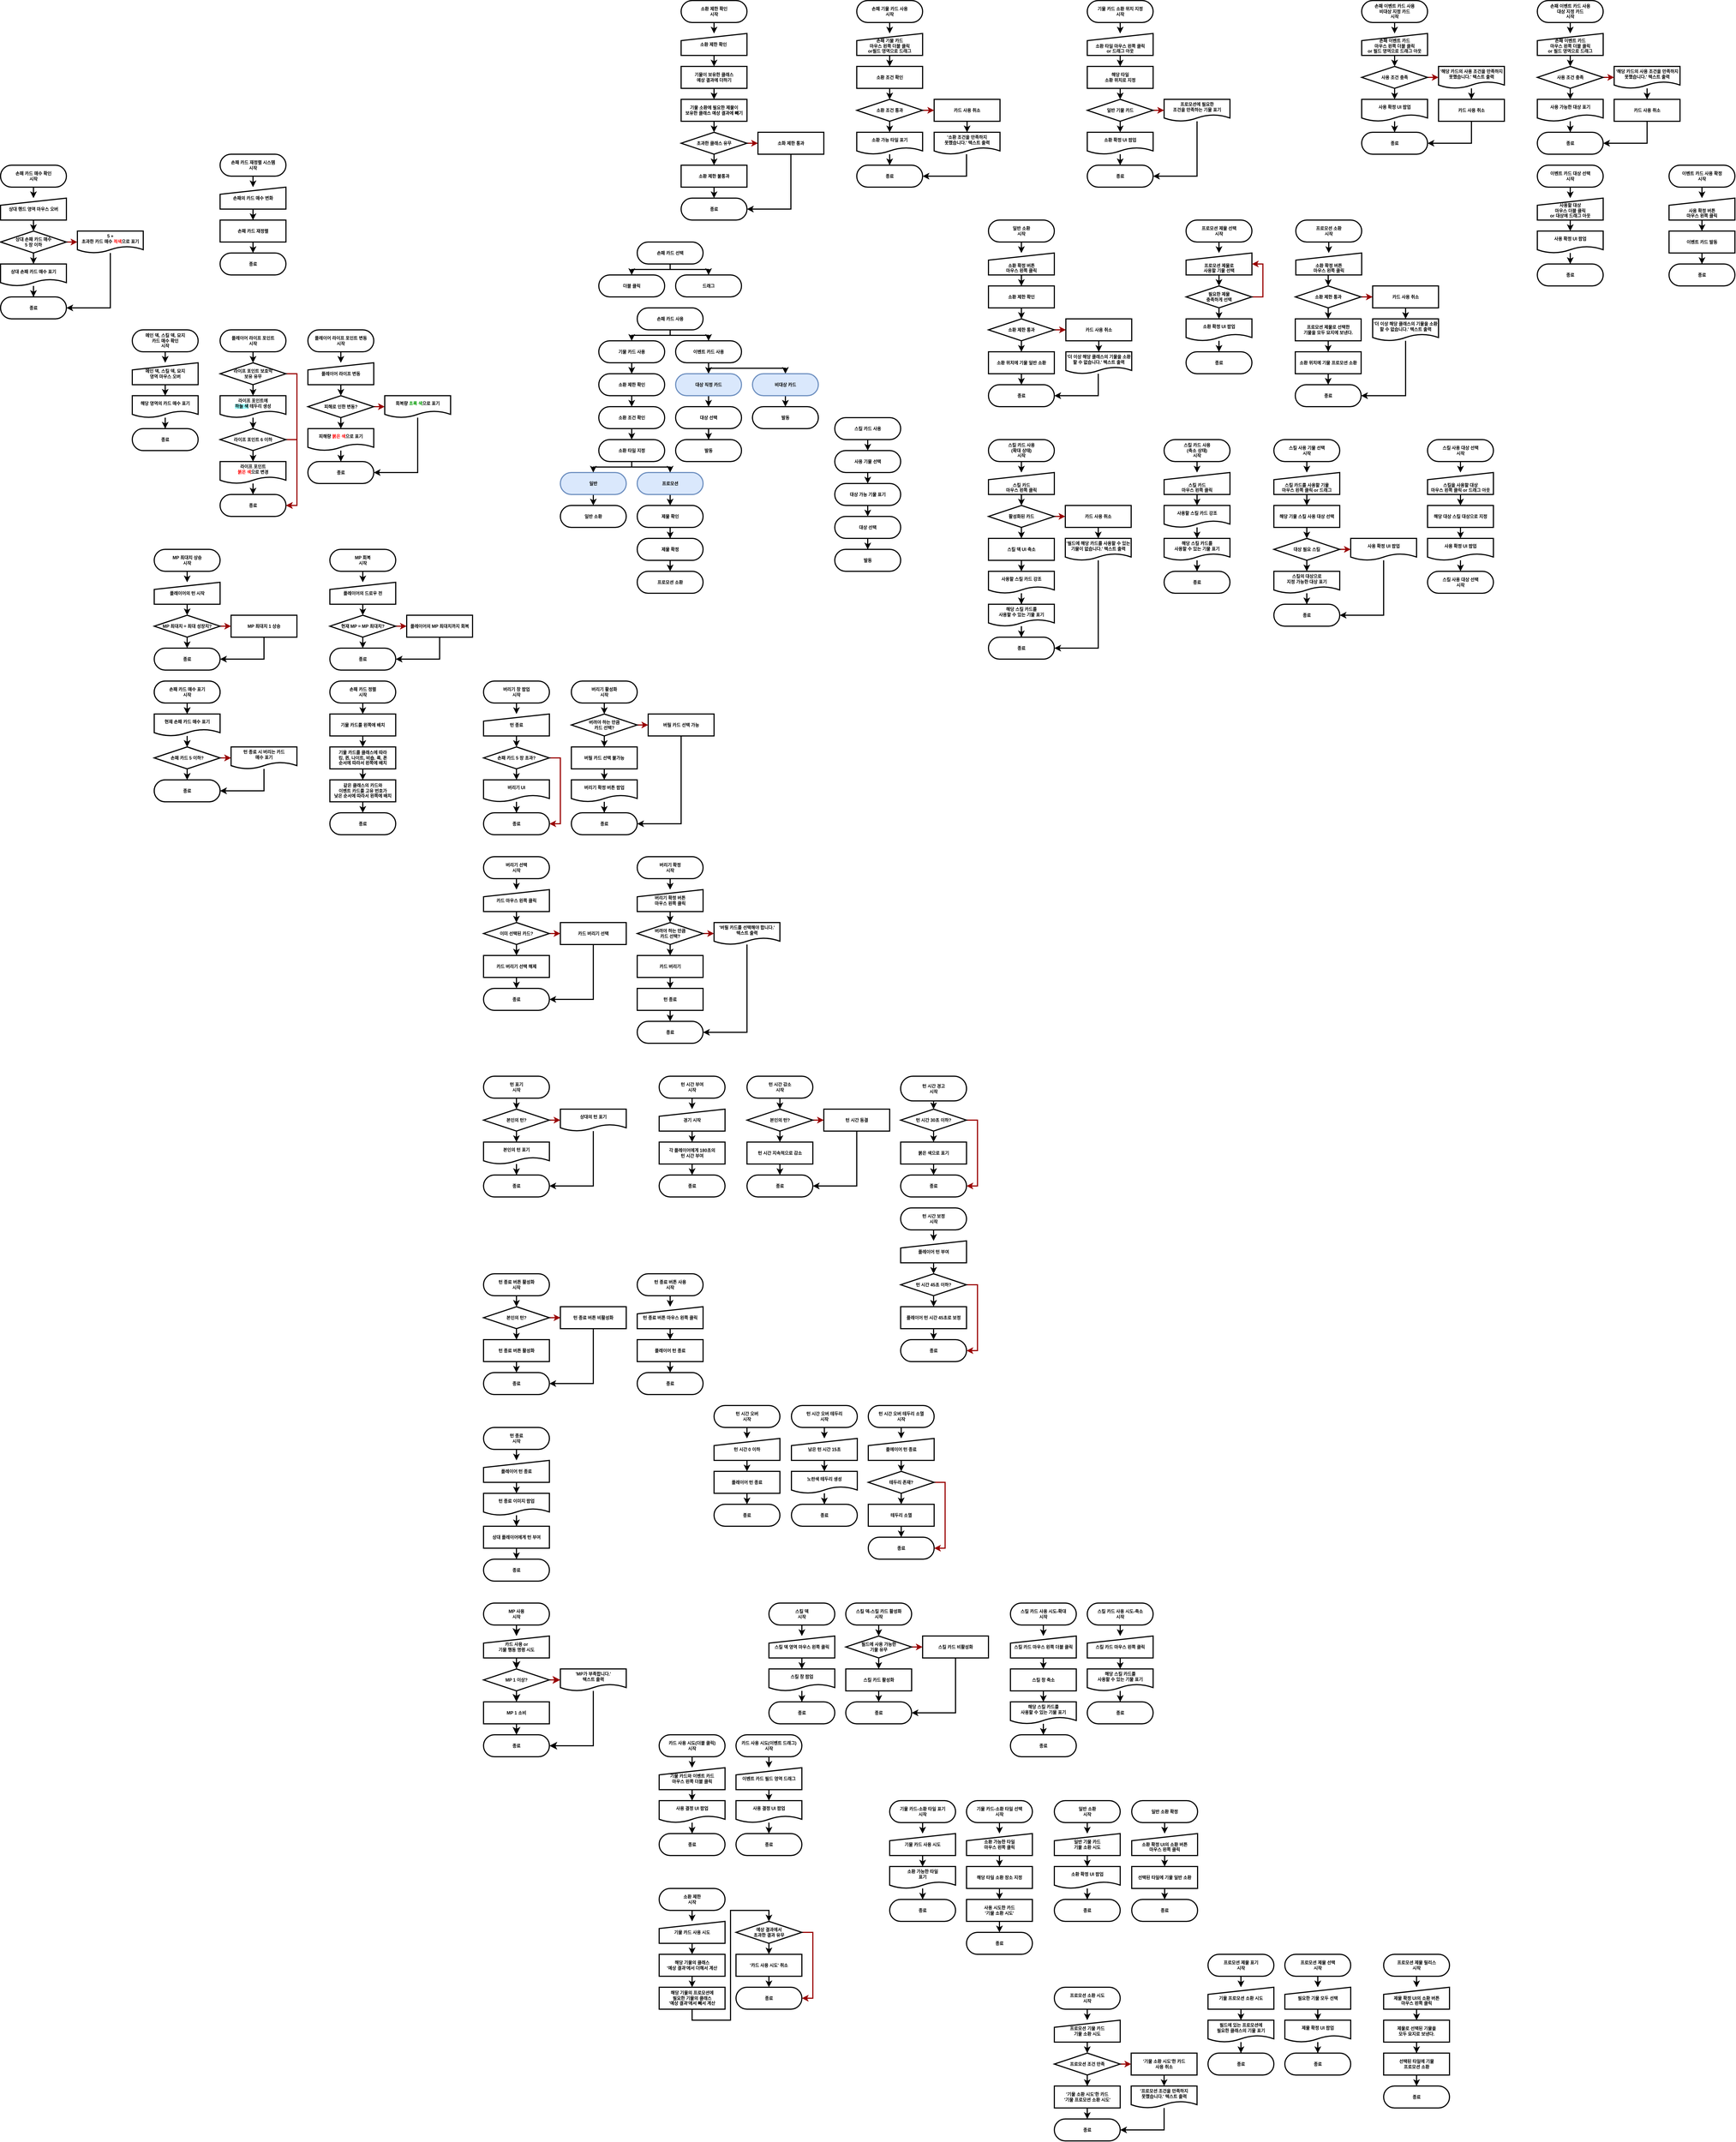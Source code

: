 <mxfile version="24.7.7">
  <diagram name="페이지-1" id="iid2pSmrUpZrRSpX8Oh1">
    <mxGraphModel dx="2261" dy="-423" grid="1" gridSize="10" guides="1" tooltips="1" connect="1" arrows="1" fold="1" page="1" pageScale="1" pageWidth="827" pageHeight="1169" math="0" shadow="0">
      <root>
        <mxCell id="0" />
        <mxCell id="1" parent="0" />
        <mxCell id="1We_8N4rZn4tYXhXeT-d-13" style="edgeStyle=orthogonalEdgeStyle;rounded=0;orthogonalLoop=1;jettySize=auto;html=1;exitX=0.5;exitY=1;exitDx=0;exitDy=0;entryX=0.5;entryY=0;entryDx=0;entryDy=0;strokeWidth=2;" parent="1" source="1We_8N4rZn4tYXhXeT-d-14" target="1We_8N4rZn4tYXhXeT-d-16" edge="1">
          <mxGeometry relative="1" as="geometry" />
        </mxCell>
        <mxCell id="1We_8N4rZn4tYXhXeT-d-14" value="손패 카드 매수 확인&lt;div&gt;시작&lt;/div&gt;" style="rounded=1;whiteSpace=wrap;html=1;arcSize=50;fontSize=8;fontStyle=1;strokeWidth=2;verticalAlign=middle;" parent="1" vertex="1">
          <mxGeometry x="-480" y="1500" width="120" height="40" as="geometry" />
        </mxCell>
        <mxCell id="1We_8N4rZn4tYXhXeT-d-15" style="edgeStyle=orthogonalEdgeStyle;rounded=0;orthogonalLoop=1;jettySize=auto;html=1;exitX=0.5;exitY=1;exitDx=0;exitDy=0;entryX=0.5;entryY=0;entryDx=0;entryDy=0;strokeWidth=2;" parent="1" source="1We_8N4rZn4tYXhXeT-d-16" target="9hEuQS-pa71DO-Ru3U3A-1" edge="1">
          <mxGeometry relative="1" as="geometry">
            <mxPoint x="-420" y="1620" as="targetPoint" />
          </mxGeometry>
        </mxCell>
        <mxCell id="1We_8N4rZn4tYXhXeT-d-16" value="상대 핸드 영역 마우스 오버" style="shape=manualInput;whiteSpace=wrap;html=1;size=13;strokeWidth=2;fontSize=8;fontStyle=1;verticalAlign=middle;" parent="1" vertex="1">
          <mxGeometry x="-480" y="1560" width="120" height="40" as="geometry" />
        </mxCell>
        <mxCell id="1We_8N4rZn4tYXhXeT-d-17" style="edgeStyle=orthogonalEdgeStyle;rounded=0;orthogonalLoop=1;jettySize=auto;html=1;entryX=0.5;entryY=0;entryDx=0;entryDy=0;strokeWidth=2;" parent="1" source="1We_8N4rZn4tYXhXeT-d-18" target="1We_8N4rZn4tYXhXeT-d-19" edge="1">
          <mxGeometry relative="1" as="geometry" />
        </mxCell>
        <mxCell id="1We_8N4rZn4tYXhXeT-d-18" value="&lt;div&gt;&lt;span style=&quot;background-color: initial;&quot;&gt;상대&amp;nbsp;&lt;/span&gt;&lt;span style=&quot;background-color: initial;&quot;&gt;손패 카드 매수&lt;/span&gt;&lt;span style=&quot;background-color: initial;&quot;&gt;&amp;nbsp;표기&lt;/span&gt;&lt;br&gt;&lt;/div&gt;" style="shape=document;whiteSpace=wrap;html=1;boundedLbl=1;fontSize=8;fontStyle=1;strokeWidth=2;verticalAlign=middle;" parent="1" vertex="1">
          <mxGeometry x="-480" y="1680" width="120" height="40" as="geometry" />
        </mxCell>
        <mxCell id="1We_8N4rZn4tYXhXeT-d-19" value="종료" style="rounded=1;whiteSpace=wrap;html=1;arcSize=50;fontSize=8;fontStyle=1;strokeWidth=2;verticalAlign=middle;" parent="1" vertex="1">
          <mxGeometry x="-480" y="1740" width="120" height="40" as="geometry" />
        </mxCell>
        <mxCell id="1We_8N4rZn4tYXhXeT-d-47" style="edgeStyle=orthogonalEdgeStyle;rounded=0;orthogonalLoop=1;jettySize=auto;html=1;exitX=0.5;exitY=1;exitDx=0;exitDy=0;strokeWidth=2;fontSize=8;verticalAlign=middle;fontStyle=1" parent="1" source="1We_8N4rZn4tYXhXeT-d-48" edge="1">
          <mxGeometry relative="1" as="geometry">
            <mxPoint x="-20" y="1540" as="targetPoint" />
          </mxGeometry>
        </mxCell>
        <mxCell id="1We_8N4rZn4tYXhXeT-d-48" value="손패 카드 재정렬 시스템&lt;div&gt;시작&lt;/div&gt;" style="rounded=1;whiteSpace=wrap;html=1;arcSize=50;fontSize=8;fontStyle=1;strokeWidth=2;verticalAlign=middle;" parent="1" vertex="1">
          <mxGeometry x="-80" y="1480" width="120" height="40" as="geometry" />
        </mxCell>
        <mxCell id="1We_8N4rZn4tYXhXeT-d-50" value="&lt;span style=&quot;font-size: 8px;&quot;&gt;손패의 카드 매수 변화&lt;/span&gt;" style="shape=manualInput;whiteSpace=wrap;html=1;size=13;strokeWidth=2;fontSize=8;fontStyle=1;verticalAlign=middle;" parent="1" vertex="1">
          <mxGeometry x="-80" y="1540" width="120" height="40" as="geometry" />
        </mxCell>
        <mxCell id="1We_8N4rZn4tYXhXeT-d-51" value="종료" style="rounded=1;whiteSpace=wrap;html=1;arcSize=50;fontSize=8;fontStyle=1;strokeWidth=2;verticalAlign=middle;" parent="1" vertex="1">
          <mxGeometry x="-80" y="1660" width="120" height="40" as="geometry" />
        </mxCell>
        <mxCell id="1We_8N4rZn4tYXhXeT-d-115" style="edgeStyle=orthogonalEdgeStyle;rounded=0;orthogonalLoop=1;jettySize=auto;html=1;exitX=0.5;exitY=1;exitDx=0;exitDy=0;entryX=0.5;entryY=0;entryDx=0;entryDy=0;strokeWidth=2;" parent="1" source="1We_8N4rZn4tYXhXeT-d-50" target="1We_8N4rZn4tYXhXeT-d-58" edge="1">
          <mxGeometry relative="1" as="geometry">
            <mxPoint x="-20" y="1640" as="sourcePoint" />
          </mxGeometry>
        </mxCell>
        <mxCell id="1We_8N4rZn4tYXhXeT-d-58" value="손패 카드 재정렬" style="rounded=1;whiteSpace=wrap;html=1;arcSize=0;fontSize=8;fontStyle=1;strokeWidth=2;verticalAlign=middle;" parent="1" vertex="1">
          <mxGeometry x="-80" y="1600" width="120" height="40" as="geometry" />
        </mxCell>
        <mxCell id="5GIMEhF00iGpBXt6gpPX-44" style="edgeStyle=orthogonalEdgeStyle;rounded=0;orthogonalLoop=1;jettySize=auto;html=1;entryX=0.5;entryY=0;entryDx=0;entryDy=0;strokeWidth=2;exitX=0.5;exitY=1;exitDx=0;exitDy=0;" parent="1" source="1We_8N4rZn4tYXhXeT-d-58" target="1We_8N4rZn4tYXhXeT-d-51" edge="1">
          <mxGeometry relative="1" as="geometry">
            <mxPoint x="120" y="1720" as="targetPoint" />
            <mxPoint x="120" y="1700" as="sourcePoint" />
          </mxGeometry>
        </mxCell>
        <mxCell id="9hEuQS-pa71DO-Ru3U3A-2" style="edgeStyle=orthogonalEdgeStyle;rounded=0;orthogonalLoop=1;jettySize=auto;html=1;exitX=0.5;exitY=1;exitDx=0;exitDy=0;entryX=0.5;entryY=0;entryDx=0;entryDy=0;strokeWidth=2;" parent="1" source="9hEuQS-pa71DO-Ru3U3A-1" target="1We_8N4rZn4tYXhXeT-d-18" edge="1">
          <mxGeometry relative="1" as="geometry" />
        </mxCell>
        <mxCell id="9hEuQS-pa71DO-Ru3U3A-6" style="edgeStyle=orthogonalEdgeStyle;rounded=0;orthogonalLoop=1;jettySize=auto;html=1;exitX=1;exitY=0.5;exitDx=0;exitDy=0;entryX=0;entryY=0.5;entryDx=0;entryDy=0;strokeWidth=2;strokeColor=#990000;" parent="1" source="9hEuQS-pa71DO-Ru3U3A-1" target="9hEuQS-pa71DO-Ru3U3A-8" edge="1">
          <mxGeometry relative="1" as="geometry">
            <mxPoint x="-340" y="1640" as="targetPoint" />
          </mxGeometry>
        </mxCell>
        <mxCell id="9hEuQS-pa71DO-Ru3U3A-1" value="상대 손패 카드 매수&lt;div&gt;5 장 이하&lt;/div&gt;" style="rhombus;whiteSpace=wrap;html=1;fontSize=8;fontStyle=1;strokeWidth=2;verticalAlign=middle;" parent="1" vertex="1">
          <mxGeometry x="-480" y="1620" width="120" height="40" as="geometry" />
        </mxCell>
        <mxCell id="9hEuQS-pa71DO-Ru3U3A-10" style="edgeStyle=orthogonalEdgeStyle;rounded=0;orthogonalLoop=1;jettySize=auto;html=1;entryX=1;entryY=0.5;entryDx=0;entryDy=0;strokeWidth=2;" parent="1" source="9hEuQS-pa71DO-Ru3U3A-8" target="1We_8N4rZn4tYXhXeT-d-19" edge="1">
          <mxGeometry relative="1" as="geometry">
            <Array as="points">
              <mxPoint x="-280" y="1760" />
            </Array>
          </mxGeometry>
        </mxCell>
        <mxCell id="9hEuQS-pa71DO-Ru3U3A-8" value="&lt;div&gt;5 +&lt;/div&gt;초과한 카드 매수 &lt;font color=&quot;#ff0000&quot;&gt;적색&lt;/font&gt;으로 표기" style="shape=document;whiteSpace=wrap;html=1;boundedLbl=1;fontSize=8;fontStyle=1;strokeWidth=2;verticalAlign=middle;" parent="1" vertex="1">
          <mxGeometry x="-340" y="1620" width="120" height="40" as="geometry" />
        </mxCell>
        <mxCell id="9hEuQS-pa71DO-Ru3U3A-12" style="edgeStyle=orthogonalEdgeStyle;rounded=0;orthogonalLoop=1;jettySize=auto;html=1;exitX=0.5;exitY=1;exitDx=0;exitDy=0;entryX=0.5;entryY=0;entryDx=0;entryDy=0;strokeWidth=2;" parent="1" source="9hEuQS-pa71DO-Ru3U3A-13" target="9hEuQS-pa71DO-Ru3U3A-15" edge="1">
          <mxGeometry relative="1" as="geometry" />
        </mxCell>
        <mxCell id="9hEuQS-pa71DO-Ru3U3A-13" value="메인 덱, 스킬 덱, 묘지&lt;div&gt;카드 매수 확인&lt;div&gt;시작&lt;/div&gt;&lt;/div&gt;" style="rounded=1;whiteSpace=wrap;html=1;arcSize=50;fontSize=8;fontStyle=1;strokeWidth=2;verticalAlign=middle;" parent="1" vertex="1">
          <mxGeometry x="-240" y="1800" width="120" height="40" as="geometry" />
        </mxCell>
        <mxCell id="9hEuQS-pa71DO-Ru3U3A-24" style="edgeStyle=orthogonalEdgeStyle;rounded=0;orthogonalLoop=1;jettySize=auto;html=1;exitX=0.5;exitY=1;exitDx=0;exitDy=0;entryX=0.5;entryY=0;entryDx=0;entryDy=0;strokeWidth=2;" parent="1" source="9hEuQS-pa71DO-Ru3U3A-15" target="9hEuQS-pa71DO-Ru3U3A-17" edge="1">
          <mxGeometry relative="1" as="geometry" />
        </mxCell>
        <mxCell id="9hEuQS-pa71DO-Ru3U3A-15" value="메인 덱, 스킬 덱, 묘지&lt;div&gt;영역 마우스 오버&lt;/div&gt;" style="shape=manualInput;whiteSpace=wrap;html=1;size=13;strokeWidth=2;fontSize=8;fontStyle=1;verticalAlign=middle;" parent="1" vertex="1">
          <mxGeometry x="-240" y="1860" width="120" height="40" as="geometry" />
        </mxCell>
        <mxCell id="9hEuQS-pa71DO-Ru3U3A-16" style="edgeStyle=orthogonalEdgeStyle;rounded=0;orthogonalLoop=1;jettySize=auto;html=1;entryX=0.5;entryY=0;entryDx=0;entryDy=0;strokeWidth=2;" parent="1" source="9hEuQS-pa71DO-Ru3U3A-17" target="9hEuQS-pa71DO-Ru3U3A-18" edge="1">
          <mxGeometry relative="1" as="geometry" />
        </mxCell>
        <mxCell id="9hEuQS-pa71DO-Ru3U3A-17" value="&lt;div&gt;해당 영역의 카드 매수 표기&lt;/div&gt;" style="shape=document;whiteSpace=wrap;html=1;boundedLbl=1;fontSize=8;fontStyle=1;strokeWidth=2;verticalAlign=middle;" parent="1" vertex="1">
          <mxGeometry x="-240" y="1920" width="120" height="40" as="geometry" />
        </mxCell>
        <mxCell id="9hEuQS-pa71DO-Ru3U3A-18" value="종료" style="rounded=1;whiteSpace=wrap;html=1;arcSize=50;fontSize=8;fontStyle=1;strokeWidth=2;verticalAlign=middle;" parent="1" vertex="1">
          <mxGeometry x="-240" y="1980" width="120" height="40" as="geometry" />
        </mxCell>
        <mxCell id="9hEuQS-pa71DO-Ru3U3A-34" style="edgeStyle=orthogonalEdgeStyle;rounded=0;orthogonalLoop=1;jettySize=auto;html=1;exitX=0.5;exitY=1;exitDx=0;exitDy=0;entryX=0.5;entryY=0;entryDx=0;entryDy=0;strokeWidth=2;" parent="1" source="9hEuQS-pa71DO-Ru3U3A-25" target="9hEuQS-pa71DO-Ru3U3A-27" edge="1">
          <mxGeometry relative="1" as="geometry" />
        </mxCell>
        <mxCell id="9hEuQS-pa71DO-Ru3U3A-25" value="플레이어 라이프 포인트&lt;div&gt;시작&lt;/div&gt;" style="rounded=1;whiteSpace=wrap;html=1;arcSize=50;fontSize=8;fontStyle=1;strokeWidth=2;verticalAlign=middle;" parent="1" vertex="1">
          <mxGeometry x="-80" y="1800" width="120" height="40" as="geometry" />
        </mxCell>
        <mxCell id="9hEuQS-pa71DO-Ru3U3A-37" style="edgeStyle=orthogonalEdgeStyle;rounded=0;orthogonalLoop=1;jettySize=auto;html=1;exitX=0.5;exitY=1;exitDx=0;exitDy=0;entryX=0.5;entryY=0;entryDx=0;entryDy=0;strokeWidth=2;" parent="1" source="9hEuQS-pa71DO-Ru3U3A-26" target="9hEuQS-pa71DO-Ru3U3A-33" edge="1">
          <mxGeometry relative="1" as="geometry" />
        </mxCell>
        <mxCell id="9hEuQS-pa71DO-Ru3U3A-41" style="edgeStyle=orthogonalEdgeStyle;rounded=0;orthogonalLoop=1;jettySize=auto;html=1;exitX=1;exitY=0.5;exitDx=0;exitDy=0;entryX=1;entryY=0.5;entryDx=0;entryDy=0;strokeWidth=2;strokeColor=#990000;" parent="1" source="9hEuQS-pa71DO-Ru3U3A-26" target="9hEuQS-pa71DO-Ru3U3A-38" edge="1">
          <mxGeometry relative="1" as="geometry" />
        </mxCell>
        <mxCell id="9hEuQS-pa71DO-Ru3U3A-26" value="라이프 포인트 6 이하" style="rhombus;whiteSpace=wrap;html=1;fontSize=8;fontStyle=1;strokeWidth=2;verticalAlign=middle;" parent="1" vertex="1">
          <mxGeometry x="-80" y="1980" width="120" height="40" as="geometry" />
        </mxCell>
        <mxCell id="9hEuQS-pa71DO-Ru3U3A-35" style="edgeStyle=orthogonalEdgeStyle;rounded=0;orthogonalLoop=1;jettySize=auto;html=1;exitX=0.5;exitY=1;exitDx=0;exitDy=0;entryX=0.5;entryY=0;entryDx=0;entryDy=0;strokeWidth=2;" parent="1" source="9hEuQS-pa71DO-Ru3U3A-27" target="9hEuQS-pa71DO-Ru3U3A-29" edge="1">
          <mxGeometry relative="1" as="geometry" />
        </mxCell>
        <mxCell id="9hEuQS-pa71DO-Ru3U3A-40" style="edgeStyle=orthogonalEdgeStyle;rounded=0;orthogonalLoop=1;jettySize=auto;html=1;exitX=1;exitY=0.5;exitDx=0;exitDy=0;entryX=1;entryY=0.5;entryDx=0;entryDy=0;strokeWidth=2;strokeColor=#990000;" parent="1" source="9hEuQS-pa71DO-Ru3U3A-27" target="9hEuQS-pa71DO-Ru3U3A-38" edge="1">
          <mxGeometry relative="1" as="geometry" />
        </mxCell>
        <mxCell id="9hEuQS-pa71DO-Ru3U3A-27" value="라이프 포인트 보호막&lt;div&gt;보유 유무&lt;/div&gt;" style="rhombus;whiteSpace=wrap;html=1;fontSize=8;fontStyle=1;strokeWidth=2;verticalAlign=middle;" parent="1" vertex="1">
          <mxGeometry x="-80" y="1860" width="120" height="40" as="geometry" />
        </mxCell>
        <mxCell id="9hEuQS-pa71DO-Ru3U3A-36" style="edgeStyle=orthogonalEdgeStyle;rounded=0;orthogonalLoop=1;jettySize=auto;html=1;entryX=0.5;entryY=0;entryDx=0;entryDy=0;strokeWidth=2;" parent="1" source="9hEuQS-pa71DO-Ru3U3A-29" target="9hEuQS-pa71DO-Ru3U3A-26" edge="1">
          <mxGeometry relative="1" as="geometry" />
        </mxCell>
        <mxCell id="9hEuQS-pa71DO-Ru3U3A-29" value="라이프 포인트에&lt;div&gt;&lt;span style=&quot;background-color: rgb(153, 255, 255);&quot;&gt;하늘 색&lt;/span&gt; 테두리 생성&lt;/div&gt;" style="shape=document;whiteSpace=wrap;html=1;boundedLbl=1;fontSize=8;fontStyle=1;strokeWidth=2;verticalAlign=middle;" parent="1" vertex="1">
          <mxGeometry x="-80" y="1920" width="120" height="40" as="geometry" />
        </mxCell>
        <mxCell id="9hEuQS-pa71DO-Ru3U3A-39" style="edgeStyle=orthogonalEdgeStyle;rounded=0;orthogonalLoop=1;jettySize=auto;html=1;entryX=0.5;entryY=0;entryDx=0;entryDy=0;strokeWidth=2;" parent="1" source="9hEuQS-pa71DO-Ru3U3A-33" target="9hEuQS-pa71DO-Ru3U3A-38" edge="1">
          <mxGeometry relative="1" as="geometry" />
        </mxCell>
        <mxCell id="9hEuQS-pa71DO-Ru3U3A-33" value="라이프 포인트&lt;div&gt;&lt;font color=&quot;#ff0000&quot;&gt;붉은 색&lt;/font&gt;으로 변경&lt;/div&gt;" style="shape=document;whiteSpace=wrap;html=1;boundedLbl=1;fontSize=8;fontStyle=1;strokeWidth=2;verticalAlign=middle;" parent="1" vertex="1">
          <mxGeometry x="-80" y="2040" width="120" height="40" as="geometry" />
        </mxCell>
        <mxCell id="9hEuQS-pa71DO-Ru3U3A-38" value="종료" style="rounded=1;whiteSpace=wrap;html=1;arcSize=50;fontSize=8;fontStyle=1;strokeWidth=2;verticalAlign=middle;" parent="1" vertex="1">
          <mxGeometry x="-80" y="2100" width="120" height="40" as="geometry" />
        </mxCell>
        <mxCell id="9hEuQS-pa71DO-Ru3U3A-51" style="edgeStyle=orthogonalEdgeStyle;rounded=0;orthogonalLoop=1;jettySize=auto;html=1;exitX=0.5;exitY=1;exitDx=0;exitDy=0;entryX=0.5;entryY=0;entryDx=0;entryDy=0;strokeWidth=2;" parent="1" source="9hEuQS-pa71DO-Ru3U3A-42" target="9hEuQS-pa71DO-Ru3U3A-46" edge="1">
          <mxGeometry relative="1" as="geometry" />
        </mxCell>
        <mxCell id="9hEuQS-pa71DO-Ru3U3A-42" value="플레이어 라이프 포인트 변동&lt;div&gt;시작&lt;/div&gt;" style="rounded=1;whiteSpace=wrap;html=1;arcSize=50;fontSize=8;fontStyle=1;strokeWidth=2;verticalAlign=middle;" parent="1" vertex="1">
          <mxGeometry x="80" y="1800" width="120" height="40" as="geometry" />
        </mxCell>
        <mxCell id="9hEuQS-pa71DO-Ru3U3A-52" style="edgeStyle=orthogonalEdgeStyle;rounded=0;orthogonalLoop=1;jettySize=auto;html=1;exitX=0.5;exitY=1;exitDx=0;exitDy=0;entryX=0.5;entryY=0;entryDx=0;entryDy=0;strokeWidth=2;" parent="1" source="9hEuQS-pa71DO-Ru3U3A-46" target="9hEuQS-pa71DO-Ru3U3A-47" edge="1">
          <mxGeometry relative="1" as="geometry" />
        </mxCell>
        <mxCell id="9hEuQS-pa71DO-Ru3U3A-46" value="플레이어 라이프 변동" style="shape=manualInput;whiteSpace=wrap;html=1;size=13;strokeWidth=2;fontSize=8;fontStyle=1;verticalAlign=middle;" parent="1" vertex="1">
          <mxGeometry x="80" y="1860" width="120" height="40" as="geometry" />
        </mxCell>
        <mxCell id="9hEuQS-pa71DO-Ru3U3A-53" style="edgeStyle=orthogonalEdgeStyle;rounded=0;orthogonalLoop=1;jettySize=auto;html=1;exitX=0.5;exitY=1;exitDx=0;exitDy=0;entryX=0.5;entryY=0;entryDx=0;entryDy=0;strokeWidth=2;" parent="1" source="9hEuQS-pa71DO-Ru3U3A-47" target="9hEuQS-pa71DO-Ru3U3A-49" edge="1">
          <mxGeometry relative="1" as="geometry" />
        </mxCell>
        <mxCell id="9hEuQS-pa71DO-Ru3U3A-55" style="edgeStyle=orthogonalEdgeStyle;rounded=0;orthogonalLoop=1;jettySize=auto;html=1;exitX=1;exitY=0.5;exitDx=0;exitDy=0;entryX=0;entryY=0.5;entryDx=0;entryDy=0;strokeColor=#990000;strokeWidth=2;" parent="1" source="9hEuQS-pa71DO-Ru3U3A-47" target="9hEuQS-pa71DO-Ru3U3A-48" edge="1">
          <mxGeometry relative="1" as="geometry" />
        </mxCell>
        <mxCell id="9hEuQS-pa71DO-Ru3U3A-47" value="피해로 인한 변동?" style="rhombus;whiteSpace=wrap;html=1;fontSize=8;fontStyle=1;strokeWidth=2;verticalAlign=middle;" parent="1" vertex="1">
          <mxGeometry x="80" y="1920" width="120" height="40" as="geometry" />
        </mxCell>
        <mxCell id="9hEuQS-pa71DO-Ru3U3A-56" style="edgeStyle=orthogonalEdgeStyle;rounded=0;orthogonalLoop=1;jettySize=auto;html=1;entryX=1;entryY=0.5;entryDx=0;entryDy=0;strokeWidth=2;" parent="1" source="9hEuQS-pa71DO-Ru3U3A-48" target="9hEuQS-pa71DO-Ru3U3A-50" edge="1">
          <mxGeometry relative="1" as="geometry">
            <Array as="points">
              <mxPoint x="280" y="2060" />
            </Array>
          </mxGeometry>
        </mxCell>
        <mxCell id="9hEuQS-pa71DO-Ru3U3A-48" value="회복량 &lt;font color=&quot;#009900&quot;&gt;초록 색&lt;/font&gt;으로 표기" style="shape=document;whiteSpace=wrap;html=1;boundedLbl=1;fontSize=8;fontStyle=1;strokeWidth=2;verticalAlign=middle;" parent="1" vertex="1">
          <mxGeometry x="220" y="1920" width="120" height="40" as="geometry" />
        </mxCell>
        <mxCell id="9hEuQS-pa71DO-Ru3U3A-54" style="edgeStyle=orthogonalEdgeStyle;rounded=0;orthogonalLoop=1;jettySize=auto;html=1;entryX=0.5;entryY=0;entryDx=0;entryDy=0;strokeWidth=2;" parent="1" source="9hEuQS-pa71DO-Ru3U3A-49" target="9hEuQS-pa71DO-Ru3U3A-50" edge="1">
          <mxGeometry relative="1" as="geometry" />
        </mxCell>
        <mxCell id="9hEuQS-pa71DO-Ru3U3A-49" value="피해량 &lt;font color=&quot;#ff0000&quot;&gt;붉은 색&lt;/font&gt;으로 표기" style="shape=document;whiteSpace=wrap;html=1;boundedLbl=1;fontSize=8;fontStyle=1;strokeWidth=2;verticalAlign=middle;" parent="1" vertex="1">
          <mxGeometry x="80" y="1980" width="120" height="40" as="geometry" />
        </mxCell>
        <mxCell id="9hEuQS-pa71DO-Ru3U3A-50" value="종료" style="rounded=1;whiteSpace=wrap;html=1;arcSize=50;fontSize=8;fontStyle=1;strokeWidth=2;verticalAlign=middle;" parent="1" vertex="1">
          <mxGeometry x="80" y="2040" width="120" height="40" as="geometry" />
        </mxCell>
        <mxCell id="y91ekWyX2ahkLTWyeGpc-3" style="edgeStyle=orthogonalEdgeStyle;rounded=0;orthogonalLoop=1;jettySize=auto;html=1;exitX=0.5;exitY=1;exitDx=0;exitDy=0;strokeWidth=2;" parent="1" source="y91ekWyX2ahkLTWyeGpc-1" edge="1">
          <mxGeometry relative="1" as="geometry">
            <mxPoint x="-140" y="2260" as="targetPoint" />
          </mxGeometry>
        </mxCell>
        <mxCell id="y91ekWyX2ahkLTWyeGpc-1" value="MP 최대치 상승&lt;div&gt;시작&lt;/div&gt;" style="rounded=1;whiteSpace=wrap;html=1;arcSize=50;fontSize=8;fontStyle=1;strokeWidth=2;verticalAlign=middle;" parent="1" vertex="1">
          <mxGeometry x="-200" y="2200" width="120" height="40" as="geometry" />
        </mxCell>
        <mxCell id="y91ekWyX2ahkLTWyeGpc-5" style="edgeStyle=orthogonalEdgeStyle;rounded=0;orthogonalLoop=1;jettySize=auto;html=1;exitX=0.5;exitY=1;exitDx=0;exitDy=0;entryX=0.5;entryY=0;entryDx=0;entryDy=0;strokeWidth=2;" parent="1" source="y91ekWyX2ahkLTWyeGpc-2" target="y91ekWyX2ahkLTWyeGpc-4" edge="1">
          <mxGeometry relative="1" as="geometry" />
        </mxCell>
        <mxCell id="y91ekWyX2ahkLTWyeGpc-2" value="플레이어의 턴 시작" style="shape=manualInput;whiteSpace=wrap;html=1;size=13;strokeWidth=2;fontSize=8;fontStyle=1;verticalAlign=middle;" parent="1" vertex="1">
          <mxGeometry x="-200" y="2260" width="120" height="40" as="geometry" />
        </mxCell>
        <mxCell id="y91ekWyX2ahkLTWyeGpc-8" style="edgeStyle=orthogonalEdgeStyle;rounded=0;orthogonalLoop=1;jettySize=auto;html=1;exitX=0.5;exitY=1;exitDx=0;exitDy=0;entryX=0.5;entryY=0;entryDx=0;entryDy=0;strokeWidth=2;" parent="1" source="y91ekWyX2ahkLTWyeGpc-4" target="y91ekWyX2ahkLTWyeGpc-6" edge="1">
          <mxGeometry relative="1" as="geometry" />
        </mxCell>
        <mxCell id="y91ekWyX2ahkLTWyeGpc-9" style="edgeStyle=orthogonalEdgeStyle;rounded=0;orthogonalLoop=1;jettySize=auto;html=1;exitX=1;exitY=0.5;exitDx=0;exitDy=0;entryX=0;entryY=0.5;entryDx=0;entryDy=0;strokeColor=#990000;strokeWidth=2;" parent="1" source="y91ekWyX2ahkLTWyeGpc-4" target="y91ekWyX2ahkLTWyeGpc-7" edge="1">
          <mxGeometry relative="1" as="geometry" />
        </mxCell>
        <mxCell id="y91ekWyX2ahkLTWyeGpc-4" value="MP 최대치 = 최대 성장치?" style="rhombus;whiteSpace=wrap;html=1;fontSize=8;fontStyle=1;strokeWidth=2;verticalAlign=middle;" parent="1" vertex="1">
          <mxGeometry x="-200" y="2320" width="120" height="40" as="geometry" />
        </mxCell>
        <mxCell id="y91ekWyX2ahkLTWyeGpc-6" value="종료" style="rounded=1;whiteSpace=wrap;html=1;arcSize=50;fontSize=8;fontStyle=1;strokeWidth=2;verticalAlign=middle;" parent="1" vertex="1">
          <mxGeometry x="-200" y="2380" width="120" height="40" as="geometry" />
        </mxCell>
        <mxCell id="y91ekWyX2ahkLTWyeGpc-10" style="edgeStyle=orthogonalEdgeStyle;rounded=0;orthogonalLoop=1;jettySize=auto;html=1;exitX=0.5;exitY=1;exitDx=0;exitDy=0;entryX=1;entryY=0.5;entryDx=0;entryDy=0;strokeWidth=2;" parent="1" source="y91ekWyX2ahkLTWyeGpc-7" target="y91ekWyX2ahkLTWyeGpc-6" edge="1">
          <mxGeometry relative="1" as="geometry" />
        </mxCell>
        <mxCell id="y91ekWyX2ahkLTWyeGpc-7" value="MP 최대치 1 상승" style="rounded=1;whiteSpace=wrap;html=1;arcSize=0;fontSize=8;fontStyle=1;strokeWidth=2;verticalAlign=middle;" parent="1" vertex="1">
          <mxGeometry x="-60" y="2320" width="120" height="40" as="geometry" />
        </mxCell>
        <mxCell id="y91ekWyX2ahkLTWyeGpc-20" style="edgeStyle=orthogonalEdgeStyle;rounded=0;orthogonalLoop=1;jettySize=auto;html=1;exitX=0.5;exitY=1;exitDx=0;exitDy=0;strokeWidth=2;" parent="1" source="y91ekWyX2ahkLTWyeGpc-11" edge="1">
          <mxGeometry relative="1" as="geometry">
            <mxPoint x="180" y="2260" as="targetPoint" />
          </mxGeometry>
        </mxCell>
        <mxCell id="y91ekWyX2ahkLTWyeGpc-11" value="MP 회복&lt;div&gt;시작&lt;/div&gt;" style="rounded=1;whiteSpace=wrap;html=1;arcSize=50;fontSize=8;fontStyle=1;strokeWidth=2;verticalAlign=middle;" parent="1" vertex="1">
          <mxGeometry x="120" y="2200" width="120" height="40" as="geometry" />
        </mxCell>
        <mxCell id="y91ekWyX2ahkLTWyeGpc-21" style="edgeStyle=orthogonalEdgeStyle;rounded=0;orthogonalLoop=1;jettySize=auto;html=1;exitX=0.5;exitY=1;exitDx=0;exitDy=0;entryX=0.5;entryY=0;entryDx=0;entryDy=0;strokeWidth=2;" parent="1" source="y91ekWyX2ahkLTWyeGpc-16" target="y91ekWyX2ahkLTWyeGpc-17" edge="1">
          <mxGeometry relative="1" as="geometry" />
        </mxCell>
        <mxCell id="y91ekWyX2ahkLTWyeGpc-16" value="플레이어의 드로우 전" style="shape=manualInput;whiteSpace=wrap;html=1;size=13;strokeWidth=2;fontSize=8;fontStyle=1;verticalAlign=middle;" parent="1" vertex="1">
          <mxGeometry x="120" y="2260" width="120" height="40" as="geometry" />
        </mxCell>
        <mxCell id="y91ekWyX2ahkLTWyeGpc-22" style="edgeStyle=orthogonalEdgeStyle;rounded=0;orthogonalLoop=1;jettySize=auto;html=1;exitX=0.5;exitY=1;exitDx=0;exitDy=0;entryX=0.5;entryY=0;entryDx=0;entryDy=0;strokeWidth=2;" parent="1" source="y91ekWyX2ahkLTWyeGpc-17" target="y91ekWyX2ahkLTWyeGpc-18" edge="1">
          <mxGeometry relative="1" as="geometry" />
        </mxCell>
        <mxCell id="y91ekWyX2ahkLTWyeGpc-23" style="edgeStyle=orthogonalEdgeStyle;rounded=0;orthogonalLoop=1;jettySize=auto;html=1;exitX=1;exitY=0.5;exitDx=0;exitDy=0;entryX=0;entryY=0.5;entryDx=0;entryDy=0;strokeColor=#990000;strokeWidth=2;" parent="1" source="y91ekWyX2ahkLTWyeGpc-17" target="y91ekWyX2ahkLTWyeGpc-19" edge="1">
          <mxGeometry relative="1" as="geometry" />
        </mxCell>
        <mxCell id="y91ekWyX2ahkLTWyeGpc-17" value="현재 MP = MP 최대치?" style="rhombus;whiteSpace=wrap;html=1;fontSize=8;fontStyle=1;strokeWidth=2;verticalAlign=middle;" parent="1" vertex="1">
          <mxGeometry x="120" y="2320" width="120" height="40" as="geometry" />
        </mxCell>
        <mxCell id="y91ekWyX2ahkLTWyeGpc-18" value="종료" style="rounded=1;whiteSpace=wrap;html=1;arcSize=50;fontSize=8;fontStyle=1;strokeWidth=2;verticalAlign=middle;" parent="1" vertex="1">
          <mxGeometry x="120" y="2380" width="120" height="40" as="geometry" />
        </mxCell>
        <mxCell id="y91ekWyX2ahkLTWyeGpc-24" style="edgeStyle=orthogonalEdgeStyle;rounded=0;orthogonalLoop=1;jettySize=auto;html=1;exitX=0.5;exitY=1;exitDx=0;exitDy=0;entryX=1;entryY=0.5;entryDx=0;entryDy=0;strokeWidth=2;" parent="1" source="y91ekWyX2ahkLTWyeGpc-19" target="y91ekWyX2ahkLTWyeGpc-18" edge="1">
          <mxGeometry relative="1" as="geometry" />
        </mxCell>
        <mxCell id="y91ekWyX2ahkLTWyeGpc-19" value="플레이어의 MP 최대치까지 회복" style="rounded=1;whiteSpace=wrap;html=1;arcSize=0;fontSize=8;fontStyle=1;strokeWidth=2;verticalAlign=middle;" parent="1" vertex="1">
          <mxGeometry x="260" y="2320" width="120" height="40" as="geometry" />
        </mxCell>
        <mxCell id="y91ekWyX2ahkLTWyeGpc-32" style="edgeStyle=orthogonalEdgeStyle;rounded=0;orthogonalLoop=1;jettySize=auto;html=1;exitX=0.5;exitY=1;exitDx=0;exitDy=0;entryX=0.5;entryY=0;entryDx=0;entryDy=0;strokeWidth=2;" parent="1" source="y91ekWyX2ahkLTWyeGpc-25" target="y91ekWyX2ahkLTWyeGpc-36" edge="1">
          <mxGeometry relative="1" as="geometry" />
        </mxCell>
        <mxCell id="y91ekWyX2ahkLTWyeGpc-25" value="손패 카드 매수 표기&lt;div&gt;시작&lt;/div&gt;" style="rounded=1;whiteSpace=wrap;html=1;arcSize=50;fontSize=8;fontStyle=1;strokeWidth=2;verticalAlign=middle;" parent="1" vertex="1">
          <mxGeometry x="-200" y="2440" width="120" height="40" as="geometry" />
        </mxCell>
        <mxCell id="y91ekWyX2ahkLTWyeGpc-33" style="edgeStyle=orthogonalEdgeStyle;rounded=0;orthogonalLoop=1;jettySize=auto;html=1;exitX=0.5;exitY=1;exitDx=0;exitDy=0;entryX=0.5;entryY=0;entryDx=0;entryDy=0;strokeWidth=2;" parent="1" source="y91ekWyX2ahkLTWyeGpc-28" target="y91ekWyX2ahkLTWyeGpc-29" edge="1">
          <mxGeometry relative="1" as="geometry" />
        </mxCell>
        <mxCell id="y91ekWyX2ahkLTWyeGpc-34" style="edgeStyle=orthogonalEdgeStyle;rounded=0;orthogonalLoop=1;jettySize=auto;html=1;exitX=1;exitY=0.5;exitDx=0;exitDy=0;entryX=0;entryY=0.5;entryDx=0;entryDy=0;strokeColor=#990000;strokeWidth=2;" parent="1" source="y91ekWyX2ahkLTWyeGpc-28" target="y91ekWyX2ahkLTWyeGpc-31" edge="1">
          <mxGeometry relative="1" as="geometry" />
        </mxCell>
        <mxCell id="y91ekWyX2ahkLTWyeGpc-28" value="손패 카드 5 이하?" style="rhombus;whiteSpace=wrap;html=1;fontSize=8;fontStyle=1;strokeWidth=2;verticalAlign=middle;" parent="1" vertex="1">
          <mxGeometry x="-200" y="2560" width="120" height="40" as="geometry" />
        </mxCell>
        <mxCell id="y91ekWyX2ahkLTWyeGpc-29" value="종료" style="rounded=1;whiteSpace=wrap;html=1;arcSize=50;fontSize=8;fontStyle=1;strokeWidth=2;verticalAlign=middle;" parent="1" vertex="1">
          <mxGeometry x="-200" y="2620" width="120" height="40" as="geometry" />
        </mxCell>
        <mxCell id="y91ekWyX2ahkLTWyeGpc-35" style="edgeStyle=orthogonalEdgeStyle;rounded=0;orthogonalLoop=1;jettySize=auto;html=1;entryX=1;entryY=0.5;entryDx=0;entryDy=0;strokeWidth=2;" parent="1" source="y91ekWyX2ahkLTWyeGpc-31" target="y91ekWyX2ahkLTWyeGpc-29" edge="1">
          <mxGeometry relative="1" as="geometry">
            <Array as="points">
              <mxPoint y="2640" />
            </Array>
          </mxGeometry>
        </mxCell>
        <mxCell id="y91ekWyX2ahkLTWyeGpc-31" value="턴 종료 시 버리는 카드&lt;div&gt;매수 표기&lt;/div&gt;" style="shape=document;whiteSpace=wrap;html=1;boundedLbl=1;fontSize=8;fontStyle=1;strokeWidth=2;verticalAlign=middle;" parent="1" vertex="1">
          <mxGeometry x="-60" y="2560" width="120" height="40" as="geometry" />
        </mxCell>
        <mxCell id="y91ekWyX2ahkLTWyeGpc-37" style="edgeStyle=orthogonalEdgeStyle;rounded=0;orthogonalLoop=1;jettySize=auto;html=1;entryX=0.5;entryY=0;entryDx=0;entryDy=0;strokeWidth=2;" parent="1" source="y91ekWyX2ahkLTWyeGpc-36" target="y91ekWyX2ahkLTWyeGpc-28" edge="1">
          <mxGeometry relative="1" as="geometry" />
        </mxCell>
        <mxCell id="y91ekWyX2ahkLTWyeGpc-36" value="현재 손패 카드 매수 표기" style="shape=document;whiteSpace=wrap;html=1;boundedLbl=1;fontSize=8;fontStyle=1;strokeWidth=2;verticalAlign=middle;" parent="1" vertex="1">
          <mxGeometry x="-200" y="2500" width="120" height="40" as="geometry" />
        </mxCell>
        <mxCell id="y91ekWyX2ahkLTWyeGpc-38" style="edgeStyle=orthogonalEdgeStyle;rounded=0;orthogonalLoop=1;jettySize=auto;html=1;exitX=0.5;exitY=1;exitDx=0;exitDy=0;entryX=0.5;entryY=0;entryDx=0;entryDy=0;strokeWidth=2;" parent="1" source="y91ekWyX2ahkLTWyeGpc-39" target="y91ekWyX2ahkLTWyeGpc-47" edge="1">
          <mxGeometry relative="1" as="geometry" />
        </mxCell>
        <mxCell id="y91ekWyX2ahkLTWyeGpc-39" value="손패 카드 매수 표기&lt;div&gt;시작&lt;/div&gt;" style="rounded=1;whiteSpace=wrap;html=1;arcSize=50;fontSize=8;fontStyle=1;strokeWidth=2;verticalAlign=middle;" parent="1" vertex="1">
          <mxGeometry x="-200" y="2440" width="120" height="40" as="geometry" />
        </mxCell>
        <mxCell id="y91ekWyX2ahkLTWyeGpc-40" style="edgeStyle=orthogonalEdgeStyle;rounded=0;orthogonalLoop=1;jettySize=auto;html=1;exitX=0.5;exitY=1;exitDx=0;exitDy=0;entryX=0.5;entryY=0;entryDx=0;entryDy=0;strokeWidth=2;" parent="1" source="y91ekWyX2ahkLTWyeGpc-42" target="y91ekWyX2ahkLTWyeGpc-43" edge="1">
          <mxGeometry relative="1" as="geometry" />
        </mxCell>
        <mxCell id="y91ekWyX2ahkLTWyeGpc-41" style="edgeStyle=orthogonalEdgeStyle;rounded=0;orthogonalLoop=1;jettySize=auto;html=1;exitX=1;exitY=0.5;exitDx=0;exitDy=0;entryX=0;entryY=0.5;entryDx=0;entryDy=0;strokeColor=#990000;strokeWidth=2;" parent="1" source="y91ekWyX2ahkLTWyeGpc-42" target="y91ekWyX2ahkLTWyeGpc-45" edge="1">
          <mxGeometry relative="1" as="geometry" />
        </mxCell>
        <mxCell id="y91ekWyX2ahkLTWyeGpc-42" value="손패 카드 5 이하?" style="rhombus;whiteSpace=wrap;html=1;fontSize=8;fontStyle=1;strokeWidth=2;verticalAlign=middle;" parent="1" vertex="1">
          <mxGeometry x="-200" y="2560" width="120" height="40" as="geometry" />
        </mxCell>
        <mxCell id="y91ekWyX2ahkLTWyeGpc-43" value="종료" style="rounded=1;whiteSpace=wrap;html=1;arcSize=50;fontSize=8;fontStyle=1;strokeWidth=2;verticalAlign=middle;" parent="1" vertex="1">
          <mxGeometry x="-200" y="2620" width="120" height="40" as="geometry" />
        </mxCell>
        <mxCell id="y91ekWyX2ahkLTWyeGpc-44" style="edgeStyle=orthogonalEdgeStyle;rounded=0;orthogonalLoop=1;jettySize=auto;html=1;entryX=1;entryY=0.5;entryDx=0;entryDy=0;strokeWidth=2;" parent="1" source="y91ekWyX2ahkLTWyeGpc-45" target="y91ekWyX2ahkLTWyeGpc-43" edge="1">
          <mxGeometry relative="1" as="geometry">
            <Array as="points">
              <mxPoint y="2640" />
            </Array>
          </mxGeometry>
        </mxCell>
        <mxCell id="y91ekWyX2ahkLTWyeGpc-45" value="턴 종료 시 버리는 카드&lt;div&gt;매수 표기&lt;/div&gt;" style="shape=document;whiteSpace=wrap;html=1;boundedLbl=1;fontSize=8;fontStyle=1;strokeWidth=2;verticalAlign=middle;" parent="1" vertex="1">
          <mxGeometry x="-60" y="2560" width="120" height="40" as="geometry" />
        </mxCell>
        <mxCell id="y91ekWyX2ahkLTWyeGpc-46" style="edgeStyle=orthogonalEdgeStyle;rounded=0;orthogonalLoop=1;jettySize=auto;html=1;entryX=0.5;entryY=0;entryDx=0;entryDy=0;strokeWidth=2;" parent="1" source="y91ekWyX2ahkLTWyeGpc-47" target="y91ekWyX2ahkLTWyeGpc-42" edge="1">
          <mxGeometry relative="1" as="geometry" />
        </mxCell>
        <mxCell id="y91ekWyX2ahkLTWyeGpc-47" value="현재 손패 카드 매수 표기" style="shape=document;whiteSpace=wrap;html=1;boundedLbl=1;fontSize=8;fontStyle=1;strokeWidth=2;verticalAlign=middle;" parent="1" vertex="1">
          <mxGeometry x="-200" y="2500" width="120" height="40" as="geometry" />
        </mxCell>
        <mxCell id="CkUSIscI0Zb-VlOpsNs5-6" style="edgeStyle=orthogonalEdgeStyle;rounded=0;orthogonalLoop=1;jettySize=auto;html=1;exitX=0.5;exitY=1;exitDx=0;exitDy=0;entryX=0.5;entryY=0;entryDx=0;entryDy=0;strokeWidth=2;" parent="1" source="CkUSIscI0Zb-VlOpsNs5-1" target="CkUSIscI0Zb-VlOpsNs5-2" edge="1">
          <mxGeometry relative="1" as="geometry" />
        </mxCell>
        <mxCell id="CkUSIscI0Zb-VlOpsNs5-1" value="손패 카드 정렬&lt;div&gt;시작&lt;/div&gt;" style="rounded=1;whiteSpace=wrap;html=1;arcSize=50;fontSize=8;fontStyle=1;strokeWidth=2;verticalAlign=middle;" parent="1" vertex="1">
          <mxGeometry x="120" y="2440" width="120" height="40" as="geometry" />
        </mxCell>
        <mxCell id="CkUSIscI0Zb-VlOpsNs5-7" style="edgeStyle=orthogonalEdgeStyle;rounded=0;orthogonalLoop=1;jettySize=auto;html=1;exitX=0.5;exitY=1;exitDx=0;exitDy=0;entryX=0.5;entryY=0;entryDx=0;entryDy=0;strokeWidth=2;" parent="1" source="CkUSIscI0Zb-VlOpsNs5-2" target="CkUSIscI0Zb-VlOpsNs5-3" edge="1">
          <mxGeometry relative="1" as="geometry" />
        </mxCell>
        <mxCell id="CkUSIscI0Zb-VlOpsNs5-2" value="기물 카드를 왼쪽에 배치" style="rounded=1;whiteSpace=wrap;html=1;arcSize=0;fontSize=8;fontStyle=1;strokeWidth=2;verticalAlign=middle;" parent="1" vertex="1">
          <mxGeometry x="120" y="2500" width="120" height="40" as="geometry" />
        </mxCell>
        <mxCell id="CkUSIscI0Zb-VlOpsNs5-8" style="edgeStyle=orthogonalEdgeStyle;rounded=0;orthogonalLoop=1;jettySize=auto;html=1;exitX=0.5;exitY=1;exitDx=0;exitDy=0;entryX=0.5;entryY=0;entryDx=0;entryDy=0;strokeWidth=2;" parent="1" source="CkUSIscI0Zb-VlOpsNs5-3" target="CkUSIscI0Zb-VlOpsNs5-4" edge="1">
          <mxGeometry relative="1" as="geometry" />
        </mxCell>
        <mxCell id="CkUSIscI0Zb-VlOpsNs5-3" value="기물 카드를 클래스에 따라&lt;div&gt;킹, 퀸, 나이트, 비숍, 룩, 폰&lt;/div&gt;&lt;div&gt;순서에 따라서 왼쪽에 배치&lt;/div&gt;" style="rounded=1;whiteSpace=wrap;html=1;arcSize=0;fontSize=8;fontStyle=1;strokeWidth=2;verticalAlign=middle;" parent="1" vertex="1">
          <mxGeometry x="120" y="2560" width="120" height="40" as="geometry" />
        </mxCell>
        <mxCell id="CkUSIscI0Zb-VlOpsNs5-9" style="edgeStyle=orthogonalEdgeStyle;rounded=0;orthogonalLoop=1;jettySize=auto;html=1;exitX=0.5;exitY=1;exitDx=0;exitDy=0;entryX=0.5;entryY=0;entryDx=0;entryDy=0;strokeWidth=2;" parent="1" source="CkUSIscI0Zb-VlOpsNs5-4" target="CkUSIscI0Zb-VlOpsNs5-5" edge="1">
          <mxGeometry relative="1" as="geometry" />
        </mxCell>
        <mxCell id="CkUSIscI0Zb-VlOpsNs5-4" value="같은 클래스의 카드와&lt;div&gt;이벤트 카드를 고유 번호가&lt;div&gt;낮은 순서에 따라서 왼쪽에 배치&lt;/div&gt;&lt;/div&gt;" style="rounded=1;whiteSpace=wrap;html=1;arcSize=0;fontSize=8;fontStyle=1;strokeWidth=2;verticalAlign=middle;" parent="1" vertex="1">
          <mxGeometry x="120" y="2620" width="120" height="40" as="geometry" />
        </mxCell>
        <mxCell id="CkUSIscI0Zb-VlOpsNs5-5" value="종료" style="rounded=1;whiteSpace=wrap;html=1;arcSize=50;fontSize=8;fontStyle=1;strokeWidth=2;verticalAlign=middle;" parent="1" vertex="1">
          <mxGeometry x="120" y="2680" width="120" height="40" as="geometry" />
        </mxCell>
        <mxCell id="FiVACpLfK7ZYYh5CDfDe-9" style="edgeStyle=orthogonalEdgeStyle;rounded=0;orthogonalLoop=1;jettySize=auto;html=1;exitX=0.5;exitY=1;exitDx=0;exitDy=0;entryX=0.5;entryY=0;entryDx=0;entryDy=0;strokeWidth=2;" parent="1" source="FiVACpLfK7ZYYh5CDfDe-2" target="FiVACpLfK7ZYYh5CDfDe-3" edge="1">
          <mxGeometry relative="1" as="geometry" />
        </mxCell>
        <mxCell id="FiVACpLfK7ZYYh5CDfDe-2" value="버리기 창 팝업&lt;div&gt;시작&lt;/div&gt;" style="rounded=1;whiteSpace=wrap;html=1;arcSize=50;fontSize=8;fontStyle=1;strokeWidth=2;verticalAlign=middle;" parent="1" vertex="1">
          <mxGeometry x="400" y="2440" width="120" height="40" as="geometry" />
        </mxCell>
        <mxCell id="FiVACpLfK7ZYYh5CDfDe-10" style="edgeStyle=orthogonalEdgeStyle;rounded=0;orthogonalLoop=1;jettySize=auto;html=1;exitX=0.5;exitY=1;exitDx=0;exitDy=0;entryX=0.5;entryY=0;entryDx=0;entryDy=0;strokeWidth=2;" parent="1" source="FiVACpLfK7ZYYh5CDfDe-3" target="FiVACpLfK7ZYYh5CDfDe-4" edge="1">
          <mxGeometry relative="1" as="geometry" />
        </mxCell>
        <mxCell id="FiVACpLfK7ZYYh5CDfDe-3" value="턴 종료" style="shape=manualInput;whiteSpace=wrap;html=1;size=13;strokeWidth=2;fontSize=8;fontStyle=1;verticalAlign=middle;" parent="1" vertex="1">
          <mxGeometry x="400" y="2500" width="120" height="40" as="geometry" />
        </mxCell>
        <mxCell id="FiVACpLfK7ZYYh5CDfDe-11" style="edgeStyle=orthogonalEdgeStyle;rounded=0;orthogonalLoop=1;jettySize=auto;html=1;exitX=0.5;exitY=1;exitDx=0;exitDy=0;entryX=0.5;entryY=0;entryDx=0;entryDy=0;strokeWidth=2;" parent="1" source="FiVACpLfK7ZYYh5CDfDe-4" target="FiVACpLfK7ZYYh5CDfDe-6" edge="1">
          <mxGeometry relative="1" as="geometry" />
        </mxCell>
        <mxCell id="FiVACpLfK7ZYYh5CDfDe-15" style="edgeStyle=orthogonalEdgeStyle;rounded=0;orthogonalLoop=1;jettySize=auto;html=1;exitX=1;exitY=0.5;exitDx=0;exitDy=0;entryX=1;entryY=0.5;entryDx=0;entryDy=0;strokeWidth=2;strokeColor=#990000;" parent="1" source="FiVACpLfK7ZYYh5CDfDe-4" target="FiVACpLfK7ZYYh5CDfDe-8" edge="1">
          <mxGeometry relative="1" as="geometry" />
        </mxCell>
        <mxCell id="FiVACpLfK7ZYYh5CDfDe-4" value="손패 카드 5 장 초과?" style="rhombus;whiteSpace=wrap;html=1;fontSize=8;fontStyle=1;strokeWidth=2;verticalAlign=middle;" parent="1" vertex="1">
          <mxGeometry x="400" y="2560" width="120" height="40" as="geometry" />
        </mxCell>
        <mxCell id="FiVACpLfK7ZYYh5CDfDe-12" style="edgeStyle=orthogonalEdgeStyle;rounded=0;orthogonalLoop=1;jettySize=auto;html=1;entryX=0.5;entryY=0;entryDx=0;entryDy=0;strokeWidth=2;" parent="1" source="FiVACpLfK7ZYYh5CDfDe-6" target="FiVACpLfK7ZYYh5CDfDe-8" edge="1">
          <mxGeometry relative="1" as="geometry">
            <mxPoint x="460" y="2680" as="targetPoint" />
          </mxGeometry>
        </mxCell>
        <mxCell id="FiVACpLfK7ZYYh5CDfDe-6" value="버리기 UI" style="shape=document;whiteSpace=wrap;html=1;boundedLbl=1;fontSize=8;fontStyle=1;strokeWidth=2;verticalAlign=middle;" parent="1" vertex="1">
          <mxGeometry x="400" y="2620" width="120" height="40" as="geometry" />
        </mxCell>
        <mxCell id="FiVACpLfK7ZYYh5CDfDe-8" value="종료" style="rounded=1;whiteSpace=wrap;html=1;arcSize=50;fontSize=8;fontStyle=1;strokeWidth=2;verticalAlign=middle;" parent="1" vertex="1">
          <mxGeometry x="400" y="2680" width="120" height="40" as="geometry" />
        </mxCell>
        <mxCell id="Ngfh-n-CXRT2dH-PmBey-6" style="edgeStyle=orthogonalEdgeStyle;rounded=0;orthogonalLoop=1;jettySize=auto;html=1;exitX=0.5;exitY=1;exitDx=0;exitDy=0;entryX=0.5;entryY=0;entryDx=0;entryDy=0;strokeWidth=2;" parent="1" source="FiVACpLfK7ZYYh5CDfDe-16" target="Ngfh-n-CXRT2dH-PmBey-1" edge="1">
          <mxGeometry relative="1" as="geometry" />
        </mxCell>
        <mxCell id="FiVACpLfK7ZYYh5CDfDe-16" value="버리기 활성화&lt;div&gt;시작&lt;/div&gt;" style="rounded=1;whiteSpace=wrap;html=1;arcSize=50;fontSize=8;fontStyle=1;strokeWidth=2;verticalAlign=middle;" parent="1" vertex="1">
          <mxGeometry x="560" y="2440" width="120" height="40" as="geometry" />
        </mxCell>
        <mxCell id="Ngfh-n-CXRT2dH-PmBey-17" style="edgeStyle=orthogonalEdgeStyle;rounded=0;orthogonalLoop=1;jettySize=auto;html=1;exitX=0.5;exitY=1;exitDx=0;exitDy=0;entryX=0.5;entryY=0;entryDx=0;entryDy=0;strokeWidth=2;" parent="1" source="FiVACpLfK7ZYYh5CDfDe-17" target="Ngfh-n-CXRT2dH-PmBey-16" edge="1">
          <mxGeometry relative="1" as="geometry" />
        </mxCell>
        <mxCell id="FiVACpLfK7ZYYh5CDfDe-17" value="카드 마우스 왼쪽 클릭" style="shape=manualInput;whiteSpace=wrap;html=1;size=13;strokeWidth=2;fontSize=8;fontStyle=1;verticalAlign=middle;" parent="1" vertex="1">
          <mxGeometry x="400" y="2820" width="120" height="40" as="geometry" />
        </mxCell>
        <mxCell id="Ngfh-n-CXRT2dH-PmBey-14" style="edgeStyle=orthogonalEdgeStyle;rounded=0;orthogonalLoop=1;jettySize=auto;html=1;exitX=0.5;exitY=1;exitDx=0;exitDy=0;entryX=1;entryY=0.5;entryDx=0;entryDy=0;strokeWidth=2;" parent="1" source="FiVACpLfK7ZYYh5CDfDe-18" target="FiVACpLfK7ZYYh5CDfDe-20" edge="1">
          <mxGeometry relative="1" as="geometry" />
        </mxCell>
        <mxCell id="FiVACpLfK7ZYYh5CDfDe-18" value="버릴 카드 선택 가능" style="rounded=1;whiteSpace=wrap;html=1;arcSize=0;fontSize=8;fontStyle=1;strokeWidth=2;verticalAlign=middle;" parent="1" vertex="1">
          <mxGeometry x="700" y="2500" width="120" height="40" as="geometry" />
        </mxCell>
        <mxCell id="FiVACpLfK7ZYYh5CDfDe-20" value="종료" style="rounded=1;whiteSpace=wrap;html=1;arcSize=50;fontSize=8;fontStyle=1;strokeWidth=2;verticalAlign=middle;" parent="1" vertex="1">
          <mxGeometry x="560" y="2680" width="120" height="40" as="geometry" />
        </mxCell>
        <mxCell id="Ngfh-n-CXRT2dH-PmBey-8" style="edgeStyle=orthogonalEdgeStyle;rounded=0;orthogonalLoop=1;jettySize=auto;html=1;exitX=1;exitY=0.5;exitDx=0;exitDy=0;entryX=0;entryY=0.5;entryDx=0;entryDy=0;strokeColor=#990000;strokeWidth=2;" parent="1" source="Ngfh-n-CXRT2dH-PmBey-1" target="FiVACpLfK7ZYYh5CDfDe-18" edge="1">
          <mxGeometry relative="1" as="geometry" />
        </mxCell>
        <mxCell id="Ngfh-n-CXRT2dH-PmBey-12" style="edgeStyle=orthogonalEdgeStyle;rounded=0;orthogonalLoop=1;jettySize=auto;html=1;exitX=0.5;exitY=1;exitDx=0;exitDy=0;entryX=0.5;entryY=0;entryDx=0;entryDy=0;strokeWidth=2;" parent="1" source="Ngfh-n-CXRT2dH-PmBey-1" target="Ngfh-n-CXRT2dH-PmBey-7" edge="1">
          <mxGeometry relative="1" as="geometry" />
        </mxCell>
        <mxCell id="Ngfh-n-CXRT2dH-PmBey-1" value="버려야 하는 만큼&lt;div&gt;카드 선택?&lt;/div&gt;" style="rhombus;whiteSpace=wrap;html=1;fontSize=8;fontStyle=1;strokeWidth=2;verticalAlign=middle;" parent="1" vertex="1">
          <mxGeometry x="560" y="2500" width="120" height="40" as="geometry" />
        </mxCell>
        <mxCell id="Ngfh-n-CXRT2dH-PmBey-13" style="edgeStyle=orthogonalEdgeStyle;rounded=0;orthogonalLoop=1;jettySize=auto;html=1;entryX=0.5;entryY=0;entryDx=0;entryDy=0;strokeWidth=2;" parent="1" source="Ngfh-n-CXRT2dH-PmBey-3" target="FiVACpLfK7ZYYh5CDfDe-20" edge="1">
          <mxGeometry relative="1" as="geometry" />
        </mxCell>
        <mxCell id="Ngfh-n-CXRT2dH-PmBey-3" value="버리기 확정 버튼 팝업" style="shape=document;whiteSpace=wrap;html=1;boundedLbl=1;fontSize=8;fontStyle=1;strokeWidth=2;verticalAlign=middle;" parent="1" vertex="1">
          <mxGeometry x="560" y="2620" width="120" height="40" as="geometry" />
        </mxCell>
        <mxCell id="Ngfh-n-CXRT2dH-PmBey-9" style="edgeStyle=orthogonalEdgeStyle;rounded=0;orthogonalLoop=1;jettySize=auto;html=1;exitX=0.5;exitY=1;exitDx=0;exitDy=0;entryX=0.5;entryY=0;entryDx=0;entryDy=0;strokeWidth=2;" parent="1" source="Ngfh-n-CXRT2dH-PmBey-7" target="Ngfh-n-CXRT2dH-PmBey-3" edge="1">
          <mxGeometry relative="1" as="geometry" />
        </mxCell>
        <mxCell id="Ngfh-n-CXRT2dH-PmBey-7" value="버릴 카드 선택 불가능" style="rounded=1;whiteSpace=wrap;html=1;arcSize=0;fontSize=8;fontStyle=1;strokeWidth=2;verticalAlign=middle;" parent="1" vertex="1">
          <mxGeometry x="560" y="2560" width="120" height="40" as="geometry" />
        </mxCell>
        <mxCell id="Ngfh-n-CXRT2dH-PmBey-15" style="edgeStyle=orthogonalEdgeStyle;rounded=0;orthogonalLoop=1;jettySize=auto;html=1;exitX=0.5;exitY=1;exitDx=0;exitDy=0;strokeWidth=2;" parent="1" source="Ngfh-n-CXRT2dH-PmBey-10" edge="1">
          <mxGeometry relative="1" as="geometry">
            <mxPoint x="460" y="2820" as="targetPoint" />
          </mxGeometry>
        </mxCell>
        <mxCell id="Ngfh-n-CXRT2dH-PmBey-10" value="버리기 선택&lt;div&gt;시작&lt;/div&gt;" style="rounded=1;whiteSpace=wrap;html=1;arcSize=50;fontSize=8;fontStyle=1;strokeWidth=2;verticalAlign=middle;" parent="1" vertex="1">
          <mxGeometry x="400" y="2760" width="120" height="40" as="geometry" />
        </mxCell>
        <mxCell id="Ngfh-n-CXRT2dH-PmBey-20" style="edgeStyle=orthogonalEdgeStyle;rounded=0;orthogonalLoop=1;jettySize=auto;html=1;exitX=0.5;exitY=1;exitDx=0;exitDy=0;entryX=0.5;entryY=0;entryDx=0;entryDy=0;strokeWidth=2;" parent="1" source="Ngfh-n-CXRT2dH-PmBey-16" target="Ngfh-n-CXRT2dH-PmBey-18" edge="1">
          <mxGeometry relative="1" as="geometry" />
        </mxCell>
        <mxCell id="Ngfh-n-CXRT2dH-PmBey-21" style="edgeStyle=orthogonalEdgeStyle;rounded=0;orthogonalLoop=1;jettySize=auto;html=1;exitX=1;exitY=0.5;exitDx=0;exitDy=0;entryX=0;entryY=0.5;entryDx=0;entryDy=0;strokeColor=#990000;strokeWidth=2;" parent="1" source="Ngfh-n-CXRT2dH-PmBey-16" target="Ngfh-n-CXRT2dH-PmBey-19" edge="1">
          <mxGeometry relative="1" as="geometry" />
        </mxCell>
        <mxCell id="Ngfh-n-CXRT2dH-PmBey-16" value="이미 선택된 카드?" style="rhombus;whiteSpace=wrap;html=1;fontSize=8;fontStyle=1;strokeWidth=2;verticalAlign=middle;" parent="1" vertex="1">
          <mxGeometry x="400" y="2880" width="120" height="40" as="geometry" />
        </mxCell>
        <mxCell id="Ngfh-n-CXRT2dH-PmBey-23" style="edgeStyle=orthogonalEdgeStyle;rounded=0;orthogonalLoop=1;jettySize=auto;html=1;exitX=0.5;exitY=1;exitDx=0;exitDy=0;entryX=0.5;entryY=0;entryDx=0;entryDy=0;strokeWidth=2;" parent="1" source="Ngfh-n-CXRT2dH-PmBey-18" target="Ngfh-n-CXRT2dH-PmBey-22" edge="1">
          <mxGeometry relative="1" as="geometry" />
        </mxCell>
        <mxCell id="Ngfh-n-CXRT2dH-PmBey-18" value="카드 버리기 선택 해제" style="rounded=1;whiteSpace=wrap;html=1;arcSize=0;fontSize=8;fontStyle=1;strokeWidth=2;verticalAlign=middle;" parent="1" vertex="1">
          <mxGeometry x="400" y="2940" width="120" height="40" as="geometry" />
        </mxCell>
        <mxCell id="Ngfh-n-CXRT2dH-PmBey-24" style="edgeStyle=orthogonalEdgeStyle;rounded=0;orthogonalLoop=1;jettySize=auto;html=1;exitX=0.5;exitY=1;exitDx=0;exitDy=0;entryX=1;entryY=0.5;entryDx=0;entryDy=0;strokeWidth=2;" parent="1" source="Ngfh-n-CXRT2dH-PmBey-19" target="Ngfh-n-CXRT2dH-PmBey-22" edge="1">
          <mxGeometry relative="1" as="geometry" />
        </mxCell>
        <mxCell id="Ngfh-n-CXRT2dH-PmBey-19" value="카드 버리기 선택" style="rounded=1;whiteSpace=wrap;html=1;arcSize=0;fontSize=8;fontStyle=1;strokeWidth=2;verticalAlign=middle;" parent="1" vertex="1">
          <mxGeometry x="540" y="2880" width="120" height="40" as="geometry" />
        </mxCell>
        <mxCell id="Ngfh-n-CXRT2dH-PmBey-22" value="종료" style="rounded=1;whiteSpace=wrap;html=1;arcSize=50;fontSize=8;fontStyle=1;strokeWidth=2;verticalAlign=middle;" parent="1" vertex="1">
          <mxGeometry x="400" y="3000" width="120" height="40" as="geometry" />
        </mxCell>
        <mxCell id="Ngfh-n-CXRT2dH-PmBey-30" style="edgeStyle=orthogonalEdgeStyle;rounded=0;orthogonalLoop=1;jettySize=auto;html=1;exitX=0.5;exitY=1;exitDx=0;exitDy=0;entryX=0.5;entryY=0;entryDx=0;entryDy=0;strokeWidth=2;" parent="1" source="Ngfh-n-CXRT2dH-PmBey-25" target="Ngfh-n-CXRT2dH-PmBey-27" edge="1">
          <mxGeometry relative="1" as="geometry" />
        </mxCell>
        <mxCell id="Ngfh-n-CXRT2dH-PmBey-25" value="버리기 확정&lt;div&gt;시작&lt;/div&gt;" style="rounded=1;whiteSpace=wrap;html=1;arcSize=50;fontSize=8;fontStyle=1;strokeWidth=2;verticalAlign=middle;" parent="1" vertex="1">
          <mxGeometry x="680" y="2760" width="120" height="40" as="geometry" />
        </mxCell>
        <mxCell id="Ngfh-n-CXRT2dH-PmBey-32" style="edgeStyle=orthogonalEdgeStyle;rounded=0;orthogonalLoop=1;jettySize=auto;html=1;exitX=0.5;exitY=1;exitDx=0;exitDy=0;entryX=0.5;entryY=0;entryDx=0;entryDy=0;strokeWidth=2;" parent="1" source="Ngfh-n-CXRT2dH-PmBey-26" target="Ngfh-n-CXRT2dH-PmBey-28" edge="1">
          <mxGeometry relative="1" as="geometry" />
        </mxCell>
        <mxCell id="Ngfh-n-CXRT2dH-PmBey-37" style="edgeStyle=orthogonalEdgeStyle;rounded=0;orthogonalLoop=1;jettySize=auto;html=1;exitX=1;exitY=0.5;exitDx=0;exitDy=0;entryX=0;entryY=0.5;entryDx=0;entryDy=0;strokeColor=#990000;strokeWidth=2;" parent="1" source="Ngfh-n-CXRT2dH-PmBey-26" target="Ngfh-n-CXRT2dH-PmBey-34" edge="1">
          <mxGeometry relative="1" as="geometry" />
        </mxCell>
        <mxCell id="Ngfh-n-CXRT2dH-PmBey-26" value="버려야 하는 만큼&lt;div&gt;카드 선택?&lt;/div&gt;" style="rhombus;whiteSpace=wrap;html=1;fontSize=8;fontStyle=1;strokeWidth=2;verticalAlign=middle;" parent="1" vertex="1">
          <mxGeometry x="680" y="2880" width="120" height="40" as="geometry" />
        </mxCell>
        <mxCell id="Ngfh-n-CXRT2dH-PmBey-31" style="edgeStyle=orthogonalEdgeStyle;rounded=0;orthogonalLoop=1;jettySize=auto;html=1;exitX=0.5;exitY=1;exitDx=0;exitDy=0;entryX=0.5;entryY=0;entryDx=0;entryDy=0;strokeWidth=2;" parent="1" source="Ngfh-n-CXRT2dH-PmBey-27" target="Ngfh-n-CXRT2dH-PmBey-26" edge="1">
          <mxGeometry relative="1" as="geometry" />
        </mxCell>
        <mxCell id="Ngfh-n-CXRT2dH-PmBey-27" value="버리기 확정 버튼&lt;div&gt;마우스 왼쪽 클릭&lt;/div&gt;" style="shape=manualInput;whiteSpace=wrap;html=1;size=13;strokeWidth=2;fontSize=8;fontStyle=1;verticalAlign=middle;" parent="1" vertex="1">
          <mxGeometry x="680" y="2820" width="120" height="40" as="geometry" />
        </mxCell>
        <mxCell id="Ngfh-n-CXRT2dH-PmBey-33" style="edgeStyle=orthogonalEdgeStyle;rounded=0;orthogonalLoop=1;jettySize=auto;html=1;exitX=0.5;exitY=1;exitDx=0;exitDy=0;entryX=0.5;entryY=0;entryDx=0;entryDy=0;strokeWidth=2;" parent="1" source="Ngfh-n-CXRT2dH-PmBey-28" target="Ngfh-n-CXRT2dH-PmBey-29" edge="1">
          <mxGeometry relative="1" as="geometry" />
        </mxCell>
        <mxCell id="Ngfh-n-CXRT2dH-PmBey-28" value="카드 버리기" style="rounded=1;whiteSpace=wrap;html=1;arcSize=0;fontSize=8;fontStyle=1;strokeWidth=2;verticalAlign=middle;" parent="1" vertex="1">
          <mxGeometry x="680" y="2940" width="120" height="40" as="geometry" />
        </mxCell>
        <mxCell id="Ngfh-n-CXRT2dH-PmBey-36" style="edgeStyle=orthogonalEdgeStyle;rounded=0;orthogonalLoop=1;jettySize=auto;html=1;exitX=0.5;exitY=1;exitDx=0;exitDy=0;entryX=0.5;entryY=0;entryDx=0;entryDy=0;strokeWidth=2;" parent="1" source="Ngfh-n-CXRT2dH-PmBey-29" target="Ngfh-n-CXRT2dH-PmBey-35" edge="1">
          <mxGeometry relative="1" as="geometry" />
        </mxCell>
        <mxCell id="Ngfh-n-CXRT2dH-PmBey-29" value="턴 종료" style="rounded=1;whiteSpace=wrap;html=1;arcSize=0;fontSize=8;fontStyle=1;strokeWidth=2;verticalAlign=middle;" parent="1" vertex="1">
          <mxGeometry x="680" y="3000" width="120" height="40" as="geometry" />
        </mxCell>
        <mxCell id="Ngfh-n-CXRT2dH-PmBey-38" style="edgeStyle=orthogonalEdgeStyle;rounded=0;orthogonalLoop=1;jettySize=auto;html=1;entryX=1;entryY=0.5;entryDx=0;entryDy=0;strokeWidth=2;" parent="1" source="Ngfh-n-CXRT2dH-PmBey-34" target="Ngfh-n-CXRT2dH-PmBey-35" edge="1">
          <mxGeometry relative="1" as="geometry">
            <Array as="points">
              <mxPoint x="880" y="3080" />
            </Array>
          </mxGeometry>
        </mxCell>
        <mxCell id="Ngfh-n-CXRT2dH-PmBey-34" value="&#39;버릴 카드를 선택해야 합니다.&#39;&lt;div&gt;텍스트 출력&lt;/div&gt;" style="shape=document;whiteSpace=wrap;html=1;boundedLbl=1;fontSize=8;fontStyle=1;strokeWidth=2;verticalAlign=middle;" parent="1" vertex="1">
          <mxGeometry x="820" y="2880" width="120" height="40" as="geometry" />
        </mxCell>
        <mxCell id="Ngfh-n-CXRT2dH-PmBey-35" value="종료" style="rounded=1;whiteSpace=wrap;html=1;arcSize=50;fontSize=8;fontStyle=1;strokeWidth=2;verticalAlign=middle;" parent="1" vertex="1">
          <mxGeometry x="680" y="3060" width="120" height="40" as="geometry" />
        </mxCell>
        <mxCell id="Ngfh-n-CXRT2dH-PmBey-47" style="edgeStyle=orthogonalEdgeStyle;rounded=0;orthogonalLoop=1;jettySize=auto;html=1;exitX=0.5;exitY=1;exitDx=0;exitDy=0;entryX=0.5;entryY=0;entryDx=0;entryDy=0;strokeWidth=2;" parent="1" source="Ngfh-n-CXRT2dH-PmBey-39" target="Ngfh-n-CXRT2dH-PmBey-42" edge="1">
          <mxGeometry relative="1" as="geometry" />
        </mxCell>
        <mxCell id="Ngfh-n-CXRT2dH-PmBey-39" value="턴 표기&lt;div&gt;시작&lt;/div&gt;" style="rounded=1;whiteSpace=wrap;html=1;arcSize=50;fontSize=8;fontStyle=1;strokeWidth=2;verticalAlign=middle;" parent="1" vertex="1">
          <mxGeometry x="400" y="3160" width="120" height="40" as="geometry" />
        </mxCell>
        <mxCell id="Ngfh-n-CXRT2dH-PmBey-48" style="edgeStyle=orthogonalEdgeStyle;rounded=0;orthogonalLoop=1;jettySize=auto;html=1;exitX=1;exitY=0.5;exitDx=0;exitDy=0;entryX=0;entryY=0.5;entryDx=0;entryDy=0;strokeColor=#990000;strokeWidth=2;" parent="1" source="Ngfh-n-CXRT2dH-PmBey-42" target="Ngfh-n-CXRT2dH-PmBey-45" edge="1">
          <mxGeometry relative="1" as="geometry" />
        </mxCell>
        <mxCell id="Ngfh-n-CXRT2dH-PmBey-49" style="edgeStyle=orthogonalEdgeStyle;rounded=0;orthogonalLoop=1;jettySize=auto;html=1;exitX=0.5;exitY=1;exitDx=0;exitDy=0;entryX=0.5;entryY=0;entryDx=0;entryDy=0;strokeWidth=2;" parent="1" source="Ngfh-n-CXRT2dH-PmBey-42" target="Ngfh-n-CXRT2dH-PmBey-44" edge="1">
          <mxGeometry relative="1" as="geometry" />
        </mxCell>
        <mxCell id="Ngfh-n-CXRT2dH-PmBey-42" value="본인의 턴?" style="rhombus;whiteSpace=wrap;html=1;fontSize=8;fontStyle=1;strokeWidth=2;verticalAlign=middle;" parent="1" vertex="1">
          <mxGeometry x="400" y="3220" width="120" height="40" as="geometry" />
        </mxCell>
        <mxCell id="Ngfh-n-CXRT2dH-PmBey-51" style="edgeStyle=orthogonalEdgeStyle;rounded=0;orthogonalLoop=1;jettySize=auto;html=1;entryX=0.5;entryY=0;entryDx=0;entryDy=0;strokeWidth=2;" parent="1" source="Ngfh-n-CXRT2dH-PmBey-44" target="Ngfh-n-CXRT2dH-PmBey-46" edge="1">
          <mxGeometry relative="1" as="geometry" />
        </mxCell>
        <mxCell id="Ngfh-n-CXRT2dH-PmBey-44" value="본인의 턴 표기" style="shape=document;whiteSpace=wrap;html=1;boundedLbl=1;fontSize=8;fontStyle=1;strokeWidth=2;verticalAlign=middle;" parent="1" vertex="1">
          <mxGeometry x="400" y="3280" width="120" height="40" as="geometry" />
        </mxCell>
        <mxCell id="Ngfh-n-CXRT2dH-PmBey-50" style="edgeStyle=orthogonalEdgeStyle;rounded=0;orthogonalLoop=1;jettySize=auto;html=1;entryX=1;entryY=0.5;entryDx=0;entryDy=0;strokeWidth=2;" parent="1" source="Ngfh-n-CXRT2dH-PmBey-45" target="Ngfh-n-CXRT2dH-PmBey-46" edge="1">
          <mxGeometry relative="1" as="geometry">
            <Array as="points">
              <mxPoint x="600" y="3360" />
            </Array>
          </mxGeometry>
        </mxCell>
        <mxCell id="Ngfh-n-CXRT2dH-PmBey-45" value="상대의 턴 표기" style="shape=document;whiteSpace=wrap;html=1;boundedLbl=1;fontSize=8;fontStyle=1;strokeWidth=2;verticalAlign=middle;" parent="1" vertex="1">
          <mxGeometry x="540" y="3220" width="120" height="40" as="geometry" />
        </mxCell>
        <mxCell id="Ngfh-n-CXRT2dH-PmBey-46" value="종료" style="rounded=1;whiteSpace=wrap;html=1;arcSize=50;fontSize=8;fontStyle=1;strokeWidth=2;verticalAlign=middle;" parent="1" vertex="1">
          <mxGeometry x="400" y="3340" width="120" height="40" as="geometry" />
        </mxCell>
        <mxCell id="Ngfh-n-CXRT2dH-PmBey-56" style="edgeStyle=orthogonalEdgeStyle;rounded=0;orthogonalLoop=1;jettySize=auto;html=1;exitX=0.5;exitY=1;exitDx=0;exitDy=0;entryX=0.5;entryY=0;entryDx=0;entryDy=0;strokeWidth=2;" parent="1" source="Ngfh-n-CXRT2dH-PmBey-52" target="Ngfh-n-CXRT2dH-PmBey-53" edge="1">
          <mxGeometry relative="1" as="geometry" />
        </mxCell>
        <mxCell id="Ngfh-n-CXRT2dH-PmBey-52" value="턴 시간 부여&lt;div&gt;시작&lt;/div&gt;" style="rounded=1;whiteSpace=wrap;html=1;arcSize=50;fontSize=8;fontStyle=1;strokeWidth=2;verticalAlign=middle;" parent="1" vertex="1">
          <mxGeometry x="720" y="3160" width="120" height="40" as="geometry" />
        </mxCell>
        <mxCell id="Ngfh-n-CXRT2dH-PmBey-57" style="edgeStyle=orthogonalEdgeStyle;rounded=0;orthogonalLoop=1;jettySize=auto;html=1;exitX=0.5;exitY=1;exitDx=0;exitDy=0;entryX=0.5;entryY=0;entryDx=0;entryDy=0;strokeWidth=2;" parent="1" source="Ngfh-n-CXRT2dH-PmBey-53" target="Ngfh-n-CXRT2dH-PmBey-54" edge="1">
          <mxGeometry relative="1" as="geometry" />
        </mxCell>
        <mxCell id="Ngfh-n-CXRT2dH-PmBey-53" value="경기 시작" style="shape=manualInput;whiteSpace=wrap;html=1;size=13;strokeWidth=2;fontSize=8;fontStyle=1;verticalAlign=middle;" parent="1" vertex="1">
          <mxGeometry x="720" y="3220" width="120" height="40" as="geometry" />
        </mxCell>
        <mxCell id="Ngfh-n-CXRT2dH-PmBey-58" style="edgeStyle=orthogonalEdgeStyle;rounded=0;orthogonalLoop=1;jettySize=auto;html=1;exitX=0.5;exitY=1;exitDx=0;exitDy=0;entryX=0.5;entryY=0;entryDx=0;entryDy=0;strokeWidth=2;" parent="1" source="Ngfh-n-CXRT2dH-PmBey-54" target="Ngfh-n-CXRT2dH-PmBey-55" edge="1">
          <mxGeometry relative="1" as="geometry" />
        </mxCell>
        <mxCell id="Ngfh-n-CXRT2dH-PmBey-54" value="각 플레이어에게 180초의&lt;div&gt;턴 시간 부여&lt;/div&gt;" style="rounded=1;whiteSpace=wrap;html=1;arcSize=0;fontSize=8;fontStyle=1;strokeWidth=2;verticalAlign=middle;" parent="1" vertex="1">
          <mxGeometry x="720" y="3280" width="120" height="40" as="geometry" />
        </mxCell>
        <mxCell id="Ngfh-n-CXRT2dH-PmBey-55" value="종료" style="rounded=1;whiteSpace=wrap;html=1;arcSize=50;fontSize=8;fontStyle=1;strokeWidth=2;verticalAlign=middle;" parent="1" vertex="1">
          <mxGeometry x="720" y="3340" width="120" height="40" as="geometry" />
        </mxCell>
        <mxCell id="Ngfh-n-CXRT2dH-PmBey-64" style="edgeStyle=orthogonalEdgeStyle;rounded=0;orthogonalLoop=1;jettySize=auto;html=1;exitX=0.5;exitY=1;exitDx=0;exitDy=0;entryX=0.5;entryY=0;entryDx=0;entryDy=0;strokeWidth=2;" parent="1" source="Ngfh-n-CXRT2dH-PmBey-59" target="Ngfh-n-CXRT2dH-PmBey-61" edge="1">
          <mxGeometry relative="1" as="geometry" />
        </mxCell>
        <mxCell id="Ngfh-n-CXRT2dH-PmBey-59" value="턴 시간 감소&lt;div&gt;시작&lt;/div&gt;" style="rounded=1;whiteSpace=wrap;html=1;arcSize=50;fontSize=8;fontStyle=1;strokeWidth=2;verticalAlign=middle;" parent="1" vertex="1">
          <mxGeometry x="880" y="3160" width="120" height="40" as="geometry" />
        </mxCell>
        <mxCell id="Ngfh-n-CXRT2dH-PmBey-65" style="edgeStyle=orthogonalEdgeStyle;rounded=0;orthogonalLoop=1;jettySize=auto;html=1;exitX=0.5;exitY=1;exitDx=0;exitDy=0;entryX=0.5;entryY=0;entryDx=0;entryDy=0;strokeWidth=2;" parent="1" source="Ngfh-n-CXRT2dH-PmBey-61" target="Ngfh-n-CXRT2dH-PmBey-62" edge="1">
          <mxGeometry relative="1" as="geometry" />
        </mxCell>
        <mxCell id="Ngfh-n-CXRT2dH-PmBey-66" style="edgeStyle=orthogonalEdgeStyle;rounded=0;orthogonalLoop=1;jettySize=auto;html=1;exitX=1;exitY=0.5;exitDx=0;exitDy=0;entryX=0;entryY=0.5;entryDx=0;entryDy=0;strokeColor=#990000;strokeWidth=2;" parent="1" source="Ngfh-n-CXRT2dH-PmBey-61" target="Ngfh-n-CXRT2dH-PmBey-63" edge="1">
          <mxGeometry relative="1" as="geometry" />
        </mxCell>
        <mxCell id="Ngfh-n-CXRT2dH-PmBey-61" value="본인의 턴?" style="rhombus;whiteSpace=wrap;html=1;fontSize=8;fontStyle=1;strokeWidth=2;verticalAlign=middle;" parent="1" vertex="1">
          <mxGeometry x="880" y="3220" width="120" height="40" as="geometry" />
        </mxCell>
        <mxCell id="Ngfh-n-CXRT2dH-PmBey-68" style="edgeStyle=orthogonalEdgeStyle;rounded=0;orthogonalLoop=1;jettySize=auto;html=1;exitX=0.5;exitY=1;exitDx=0;exitDy=0;entryX=0.5;entryY=0;entryDx=0;entryDy=0;strokeWidth=2;" parent="1" source="Ngfh-n-CXRT2dH-PmBey-62" target="Ngfh-n-CXRT2dH-PmBey-67" edge="1">
          <mxGeometry relative="1" as="geometry" />
        </mxCell>
        <mxCell id="Ngfh-n-CXRT2dH-PmBey-62" value="턴 시간 지속적으로 감소" style="rounded=1;whiteSpace=wrap;html=1;arcSize=0;fontSize=8;fontStyle=1;strokeWidth=2;verticalAlign=middle;" parent="1" vertex="1">
          <mxGeometry x="880" y="3280" width="120" height="40" as="geometry" />
        </mxCell>
        <mxCell id="Ngfh-n-CXRT2dH-PmBey-69" style="edgeStyle=orthogonalEdgeStyle;rounded=0;orthogonalLoop=1;jettySize=auto;html=1;exitX=0.5;exitY=1;exitDx=0;exitDy=0;entryX=1;entryY=0.5;entryDx=0;entryDy=0;strokeWidth=2;" parent="1" source="Ngfh-n-CXRT2dH-PmBey-63" target="Ngfh-n-CXRT2dH-PmBey-67" edge="1">
          <mxGeometry relative="1" as="geometry" />
        </mxCell>
        <mxCell id="Ngfh-n-CXRT2dH-PmBey-63" value="턴 시간 동결" style="rounded=1;whiteSpace=wrap;html=1;arcSize=0;fontSize=8;fontStyle=1;strokeWidth=2;verticalAlign=middle;" parent="1" vertex="1">
          <mxGeometry x="1020" y="3220" width="120" height="40" as="geometry" />
        </mxCell>
        <mxCell id="Ngfh-n-CXRT2dH-PmBey-67" value="종료" style="rounded=1;whiteSpace=wrap;html=1;arcSize=50;fontSize=8;fontStyle=1;strokeWidth=2;verticalAlign=middle;" parent="1" vertex="1">
          <mxGeometry x="880" y="3340" width="120" height="40" as="geometry" />
        </mxCell>
        <mxCell id="Ngfh-n-CXRT2dH-PmBey-78" style="edgeStyle=orthogonalEdgeStyle;rounded=0;orthogonalLoop=1;jettySize=auto;html=1;exitX=0.5;exitY=1;exitDx=0;exitDy=0;entryX=0.5;entryY=0;entryDx=0;entryDy=0;strokeWidth=2;" parent="1" source="Ngfh-n-CXRT2dH-PmBey-70" target="Ngfh-n-CXRT2dH-PmBey-72" edge="1">
          <mxGeometry relative="1" as="geometry" />
        </mxCell>
        <mxCell id="Ngfh-n-CXRT2dH-PmBey-70" value="턴 시간 경고&lt;div&gt;시작&lt;/div&gt;" style="rounded=1;whiteSpace=wrap;html=1;arcSize=50;fontSize=8;fontStyle=1;strokeWidth=2;verticalAlign=middle;" parent="1" vertex="1">
          <mxGeometry x="1160" y="3160" width="120" height="45" as="geometry" />
        </mxCell>
        <mxCell id="Ngfh-n-CXRT2dH-PmBey-77" style="edgeStyle=orthogonalEdgeStyle;rounded=0;orthogonalLoop=1;jettySize=auto;html=1;exitX=1;exitY=0.5;exitDx=0;exitDy=0;entryX=1;entryY=0.5;entryDx=0;entryDy=0;strokeColor=#990000;strokeWidth=2;" parent="1" source="Ngfh-n-CXRT2dH-PmBey-72" target="Ngfh-n-CXRT2dH-PmBey-76" edge="1">
          <mxGeometry relative="1" as="geometry" />
        </mxCell>
        <mxCell id="Ngfh-n-CXRT2dH-PmBey-79" style="edgeStyle=orthogonalEdgeStyle;rounded=0;orthogonalLoop=1;jettySize=auto;html=1;exitX=0.5;exitY=1;exitDx=0;exitDy=0;entryX=0.5;entryY=0;entryDx=0;entryDy=0;strokeWidth=2;" parent="1" source="Ngfh-n-CXRT2dH-PmBey-72" target="Ngfh-n-CXRT2dH-PmBey-73" edge="1">
          <mxGeometry relative="1" as="geometry" />
        </mxCell>
        <mxCell id="Ngfh-n-CXRT2dH-PmBey-72" value="턴 시간 30초 이하?" style="rhombus;whiteSpace=wrap;html=1;fontSize=8;fontStyle=1;strokeWidth=2;verticalAlign=middle;" parent="1" vertex="1">
          <mxGeometry x="1160" y="3220" width="120" height="40" as="geometry" />
        </mxCell>
        <mxCell id="Ngfh-n-CXRT2dH-PmBey-80" style="edgeStyle=orthogonalEdgeStyle;rounded=0;orthogonalLoop=1;jettySize=auto;html=1;exitX=0.5;exitY=1;exitDx=0;exitDy=0;entryX=0.5;entryY=0;entryDx=0;entryDy=0;strokeWidth=2;" parent="1" source="Ngfh-n-CXRT2dH-PmBey-73" target="Ngfh-n-CXRT2dH-PmBey-76" edge="1">
          <mxGeometry relative="1" as="geometry" />
        </mxCell>
        <mxCell id="Ngfh-n-CXRT2dH-PmBey-73" value="붉은 색으로 표기" style="rounded=1;whiteSpace=wrap;html=1;arcSize=0;fontSize=8;fontStyle=1;strokeWidth=2;verticalAlign=middle;" parent="1" vertex="1">
          <mxGeometry x="1160" y="3280" width="120" height="40" as="geometry" />
        </mxCell>
        <mxCell id="Ngfh-n-CXRT2dH-PmBey-76" value="종료" style="rounded=1;whiteSpace=wrap;html=1;arcSize=50;fontSize=8;fontStyle=1;strokeWidth=2;verticalAlign=middle;" parent="1" vertex="1">
          <mxGeometry x="1160" y="3340" width="120" height="40" as="geometry" />
        </mxCell>
        <mxCell id="Ngfh-n-CXRT2dH-PmBey-87" style="edgeStyle=orthogonalEdgeStyle;rounded=0;orthogonalLoop=1;jettySize=auto;html=1;exitX=0.5;exitY=1;exitDx=0;exitDy=0;entryX=0.5;entryY=0;entryDx=0;entryDy=0;strokeWidth=2;" parent="1" source="Ngfh-n-CXRT2dH-PmBey-82" target="Ngfh-n-CXRT2dH-PmBey-84" edge="1">
          <mxGeometry relative="1" as="geometry" />
        </mxCell>
        <mxCell id="Ngfh-n-CXRT2dH-PmBey-82" value="플레이어 턴 부여" style="shape=manualInput;whiteSpace=wrap;html=1;size=13;strokeWidth=2;fontSize=8;fontStyle=1;verticalAlign=middle;" parent="1" vertex="1">
          <mxGeometry x="1160" y="3460" width="120" height="40" as="geometry" />
        </mxCell>
        <mxCell id="Ngfh-n-CXRT2dH-PmBey-86" style="edgeStyle=orthogonalEdgeStyle;rounded=0;orthogonalLoop=1;jettySize=auto;html=1;exitX=0.5;exitY=1;exitDx=0;exitDy=0;entryX=0.5;entryY=0;entryDx=0;entryDy=0;strokeWidth=2;" parent="1" source="Ngfh-n-CXRT2dH-PmBey-83" target="Ngfh-n-CXRT2dH-PmBey-82" edge="1">
          <mxGeometry relative="1" as="geometry" />
        </mxCell>
        <mxCell id="Ngfh-n-CXRT2dH-PmBey-83" value="턴 시간 보정&lt;div&gt;시작&lt;/div&gt;" style="rounded=1;whiteSpace=wrap;html=1;arcSize=50;fontSize=8;fontStyle=1;strokeWidth=2;verticalAlign=middle;" parent="1" vertex="1">
          <mxGeometry x="1160" y="3400" width="120" height="40" as="geometry" />
        </mxCell>
        <mxCell id="Ngfh-n-CXRT2dH-PmBey-88" style="edgeStyle=orthogonalEdgeStyle;rounded=0;orthogonalLoop=1;jettySize=auto;html=1;exitX=0.5;exitY=1;exitDx=0;exitDy=0;entryX=0.5;entryY=0;entryDx=0;entryDy=0;strokeWidth=2;" parent="1" source="Ngfh-n-CXRT2dH-PmBey-84" target="Ngfh-n-CXRT2dH-PmBey-85" edge="1">
          <mxGeometry relative="1" as="geometry" />
        </mxCell>
        <mxCell id="Ngfh-n-CXRT2dH-PmBey-91" style="edgeStyle=orthogonalEdgeStyle;rounded=0;orthogonalLoop=1;jettySize=auto;html=1;exitX=1;exitY=0.5;exitDx=0;exitDy=0;entryX=1;entryY=0.5;entryDx=0;entryDy=0;strokeColor=#990000;strokeWidth=2;" parent="1" source="Ngfh-n-CXRT2dH-PmBey-84" target="Ngfh-n-CXRT2dH-PmBey-89" edge="1">
          <mxGeometry relative="1" as="geometry" />
        </mxCell>
        <mxCell id="Ngfh-n-CXRT2dH-PmBey-84" value="턴 시간 45초 이하?" style="rhombus;whiteSpace=wrap;html=1;fontSize=8;fontStyle=1;strokeWidth=2;verticalAlign=middle;" parent="1" vertex="1">
          <mxGeometry x="1160" y="3520" width="120" height="40" as="geometry" />
        </mxCell>
        <mxCell id="Ngfh-n-CXRT2dH-PmBey-90" style="edgeStyle=orthogonalEdgeStyle;rounded=0;orthogonalLoop=1;jettySize=auto;html=1;exitX=0.5;exitY=1;exitDx=0;exitDy=0;entryX=0.5;entryY=0;entryDx=0;entryDy=0;strokeWidth=2;" parent="1" source="Ngfh-n-CXRT2dH-PmBey-85" target="Ngfh-n-CXRT2dH-PmBey-89" edge="1">
          <mxGeometry relative="1" as="geometry" />
        </mxCell>
        <mxCell id="Ngfh-n-CXRT2dH-PmBey-85" value="플레이어 턴 시간 45초로 보정" style="rounded=1;whiteSpace=wrap;html=1;arcSize=0;fontSize=8;fontStyle=1;strokeWidth=2;verticalAlign=middle;" parent="1" vertex="1">
          <mxGeometry x="1160" y="3580" width="120" height="40" as="geometry" />
        </mxCell>
        <mxCell id="Ngfh-n-CXRT2dH-PmBey-89" value="종료" style="rounded=1;whiteSpace=wrap;html=1;arcSize=50;fontSize=8;fontStyle=1;strokeWidth=2;verticalAlign=middle;" parent="1" vertex="1">
          <mxGeometry x="1160" y="3640" width="120" height="40" as="geometry" />
        </mxCell>
        <mxCell id="gJL2QFqiw1anADpm_LMb-10" style="edgeStyle=orthogonalEdgeStyle;rounded=0;orthogonalLoop=1;jettySize=auto;html=1;exitX=0.5;exitY=1;exitDx=0;exitDy=0;entryX=0.5;entryY=0;entryDx=0;entryDy=0;strokeWidth=2;" parent="1" source="gJL2QFqiw1anADpm_LMb-1" target="gJL2QFqiw1anADpm_LMb-5" edge="1">
          <mxGeometry relative="1" as="geometry" />
        </mxCell>
        <mxCell id="gJL2QFqiw1anADpm_LMb-1" value="턴 종료 버튼 활성화&lt;div&gt;시작&lt;/div&gt;" style="rounded=1;whiteSpace=wrap;html=1;arcSize=50;fontSize=8;fontStyle=1;strokeWidth=2;verticalAlign=middle;" parent="1" vertex="1">
          <mxGeometry x="400" y="3520" width="120" height="40" as="geometry" />
        </mxCell>
        <mxCell id="gJL2QFqiw1anADpm_LMb-18" style="edgeStyle=orthogonalEdgeStyle;rounded=0;orthogonalLoop=1;jettySize=auto;html=1;exitX=0.5;exitY=1;exitDx=0;exitDy=0;entryX=0.5;entryY=0;entryDx=0;entryDy=0;strokeWidth=2;" parent="1" source="gJL2QFqiw1anADpm_LMb-4" target="gJL2QFqiw1anADpm_LMb-15" edge="1">
          <mxGeometry relative="1" as="geometry" />
        </mxCell>
        <mxCell id="gJL2QFqiw1anADpm_LMb-4" value="&lt;div&gt;턴 시간 오버&lt;/div&gt;&lt;div&gt;시작&lt;/div&gt;" style="rounded=1;whiteSpace=wrap;html=1;arcSize=50;fontSize=8;fontStyle=1;strokeWidth=2;verticalAlign=middle;" parent="1" vertex="1">
          <mxGeometry x="820" y="3760" width="120" height="40" as="geometry" />
        </mxCell>
        <mxCell id="gJL2QFqiw1anADpm_LMb-11" style="edgeStyle=orthogonalEdgeStyle;rounded=0;orthogonalLoop=1;jettySize=auto;html=1;exitX=0.5;exitY=1;exitDx=0;exitDy=0;entryX=0.5;entryY=0;entryDx=0;entryDy=0;strokeWidth=2;" parent="1" source="gJL2QFqiw1anADpm_LMb-5" target="gJL2QFqiw1anADpm_LMb-6" edge="1">
          <mxGeometry relative="1" as="geometry" />
        </mxCell>
        <mxCell id="gJL2QFqiw1anADpm_LMb-13" style="edgeStyle=orthogonalEdgeStyle;rounded=0;orthogonalLoop=1;jettySize=auto;html=1;exitX=1;exitY=0.5;exitDx=0;exitDy=0;strokeColor=#990000;strokeWidth=2;" parent="1" source="gJL2QFqiw1anADpm_LMb-5" target="gJL2QFqiw1anADpm_LMb-7" edge="1">
          <mxGeometry relative="1" as="geometry" />
        </mxCell>
        <mxCell id="gJL2QFqiw1anADpm_LMb-5" value="본인의 턴?" style="rhombus;whiteSpace=wrap;html=1;fontSize=8;fontStyle=1;strokeWidth=2;verticalAlign=middle;" parent="1" vertex="1">
          <mxGeometry x="400" y="3580" width="120" height="40" as="geometry" />
        </mxCell>
        <mxCell id="gJL2QFqiw1anADpm_LMb-12" style="edgeStyle=orthogonalEdgeStyle;rounded=0;orthogonalLoop=1;jettySize=auto;html=1;exitX=0.5;exitY=1;exitDx=0;exitDy=0;entryX=0.5;entryY=0;entryDx=0;entryDy=0;strokeWidth=2;" parent="1" source="gJL2QFqiw1anADpm_LMb-6" target="gJL2QFqiw1anADpm_LMb-8" edge="1">
          <mxGeometry relative="1" as="geometry" />
        </mxCell>
        <mxCell id="gJL2QFqiw1anADpm_LMb-6" value="턴 종료 버튼 활성화" style="rounded=1;whiteSpace=wrap;html=1;arcSize=0;fontSize=8;fontStyle=1;strokeWidth=2;verticalAlign=middle;" parent="1" vertex="1">
          <mxGeometry x="400" y="3640" width="120" height="40" as="geometry" />
        </mxCell>
        <mxCell id="gJL2QFqiw1anADpm_LMb-14" style="edgeStyle=orthogonalEdgeStyle;rounded=0;orthogonalLoop=1;jettySize=auto;html=1;exitX=0.5;exitY=1;exitDx=0;exitDy=0;entryX=1;entryY=0.5;entryDx=0;entryDy=0;strokeWidth=2;" parent="1" source="gJL2QFqiw1anADpm_LMb-7" target="gJL2QFqiw1anADpm_LMb-8" edge="1">
          <mxGeometry relative="1" as="geometry" />
        </mxCell>
        <mxCell id="gJL2QFqiw1anADpm_LMb-7" value="턴 종료 버튼 비활성화" style="rounded=1;whiteSpace=wrap;html=1;arcSize=0;fontSize=8;fontStyle=1;strokeWidth=2;verticalAlign=middle;" parent="1" vertex="1">
          <mxGeometry x="540" y="3580" width="120" height="40" as="geometry" />
        </mxCell>
        <mxCell id="gJL2QFqiw1anADpm_LMb-8" value="종료" style="rounded=1;whiteSpace=wrap;html=1;arcSize=50;fontSize=8;fontStyle=1;strokeWidth=2;verticalAlign=middle;" parent="1" vertex="1">
          <mxGeometry x="400" y="3700" width="120" height="40" as="geometry" />
        </mxCell>
        <mxCell id="gJL2QFqiw1anADpm_LMb-19" style="edgeStyle=orthogonalEdgeStyle;rounded=0;orthogonalLoop=1;jettySize=auto;html=1;exitX=0.5;exitY=1;exitDx=0;exitDy=0;entryX=0.5;entryY=0;entryDx=0;entryDy=0;strokeWidth=2;" parent="1" source="gJL2QFqiw1anADpm_LMb-15" target="gJL2QFqiw1anADpm_LMb-16" edge="1">
          <mxGeometry relative="1" as="geometry" />
        </mxCell>
        <mxCell id="gJL2QFqiw1anADpm_LMb-15" value="턴 시간 0 이하" style="shape=manualInput;whiteSpace=wrap;html=1;size=13;strokeWidth=2;fontSize=8;fontStyle=1;verticalAlign=middle;" parent="1" vertex="1">
          <mxGeometry x="820" y="3820" width="120" height="40" as="geometry" />
        </mxCell>
        <mxCell id="gJL2QFqiw1anADpm_LMb-20" style="edgeStyle=orthogonalEdgeStyle;rounded=0;orthogonalLoop=1;jettySize=auto;html=1;exitX=0.5;exitY=1;exitDx=0;exitDy=0;entryX=0.5;entryY=0;entryDx=0;entryDy=0;strokeWidth=2;" parent="1" source="gJL2QFqiw1anADpm_LMb-16" target="gJL2QFqiw1anADpm_LMb-17" edge="1">
          <mxGeometry relative="1" as="geometry" />
        </mxCell>
        <mxCell id="gJL2QFqiw1anADpm_LMb-16" value="플레이어 턴 종료" style="rounded=1;whiteSpace=wrap;html=1;arcSize=0;fontSize=8;fontStyle=1;strokeWidth=2;verticalAlign=middle;" parent="1" vertex="1">
          <mxGeometry x="820" y="3880" width="120" height="40" as="geometry" />
        </mxCell>
        <mxCell id="gJL2QFqiw1anADpm_LMb-17" value="종료" style="rounded=1;whiteSpace=wrap;html=1;arcSize=50;fontSize=8;fontStyle=1;strokeWidth=2;verticalAlign=middle;" parent="1" vertex="1">
          <mxGeometry x="820" y="3940" width="120" height="40" as="geometry" />
        </mxCell>
        <mxCell id="gJL2QFqiw1anADpm_LMb-29" style="edgeStyle=orthogonalEdgeStyle;rounded=0;orthogonalLoop=1;jettySize=auto;html=1;exitX=0.5;exitY=1;exitDx=0;exitDy=0;entryX=0.5;entryY=0;entryDx=0;entryDy=0;strokeWidth=2;" parent="1" source="gJL2QFqiw1anADpm_LMb-21" target="gJL2QFqiw1anADpm_LMb-24" edge="1">
          <mxGeometry relative="1" as="geometry" />
        </mxCell>
        <mxCell id="gJL2QFqiw1anADpm_LMb-21" value="턴 종료 버튼 사용&lt;div&gt;시작&lt;/div&gt;" style="rounded=1;whiteSpace=wrap;html=1;arcSize=50;fontSize=8;fontStyle=1;strokeWidth=2;verticalAlign=middle;" parent="1" vertex="1">
          <mxGeometry x="680" y="3520" width="120" height="40" as="geometry" />
        </mxCell>
        <mxCell id="gJL2QFqiw1anADpm_LMb-30" style="edgeStyle=orthogonalEdgeStyle;rounded=0;orthogonalLoop=1;jettySize=auto;html=1;exitX=0.5;exitY=1;exitDx=0;exitDy=0;entryX=0.5;entryY=0;entryDx=0;entryDy=0;strokeWidth=2;" parent="1" source="gJL2QFqiw1anADpm_LMb-24" target="gJL2QFqiw1anADpm_LMb-27" edge="1">
          <mxGeometry relative="1" as="geometry" />
        </mxCell>
        <mxCell id="gJL2QFqiw1anADpm_LMb-24" value="턴 종료 버튼 마우스 왼쪽 클릭" style="shape=manualInput;whiteSpace=wrap;html=1;size=13;strokeWidth=2;fontSize=8;fontStyle=1;verticalAlign=middle;" parent="1" vertex="1">
          <mxGeometry x="680" y="3580" width="120" height="40" as="geometry" />
        </mxCell>
        <mxCell id="gJL2QFqiw1anADpm_LMb-26" style="edgeStyle=orthogonalEdgeStyle;rounded=0;orthogonalLoop=1;jettySize=auto;html=1;exitX=0.5;exitY=1;exitDx=0;exitDy=0;entryX=0.5;entryY=0;entryDx=0;entryDy=0;strokeWidth=2;" parent="1" source="gJL2QFqiw1anADpm_LMb-27" target="gJL2QFqiw1anADpm_LMb-28" edge="1">
          <mxGeometry relative="1" as="geometry" />
        </mxCell>
        <mxCell id="gJL2QFqiw1anADpm_LMb-27" value="플레이어 턴 종료" style="rounded=1;whiteSpace=wrap;html=1;arcSize=0;fontSize=8;fontStyle=1;strokeWidth=2;verticalAlign=middle;" parent="1" vertex="1">
          <mxGeometry x="680" y="3640" width="120" height="40" as="geometry" />
        </mxCell>
        <mxCell id="gJL2QFqiw1anADpm_LMb-28" value="종료" style="rounded=1;whiteSpace=wrap;html=1;arcSize=50;fontSize=8;fontStyle=1;strokeWidth=2;verticalAlign=middle;" parent="1" vertex="1">
          <mxGeometry x="680" y="3700" width="120" height="40" as="geometry" />
        </mxCell>
        <mxCell id="gJL2QFqiw1anADpm_LMb-36" style="edgeStyle=orthogonalEdgeStyle;rounded=0;orthogonalLoop=1;jettySize=auto;html=1;exitX=0.5;exitY=1;exitDx=0;exitDy=0;entryX=0.5;entryY=0;entryDx=0;entryDy=0;strokeWidth=2;" parent="1" source="gJL2QFqiw1anADpm_LMb-32" target="gJL2QFqiw1anADpm_LMb-33" edge="1">
          <mxGeometry relative="1" as="geometry" />
        </mxCell>
        <mxCell id="gJL2QFqiw1anADpm_LMb-32" value="&lt;div&gt;턴 종료&lt;/div&gt;&lt;div&gt;시작&lt;/div&gt;" style="rounded=1;whiteSpace=wrap;html=1;arcSize=50;fontSize=8;fontStyle=1;strokeWidth=2;verticalAlign=middle;" parent="1" vertex="1">
          <mxGeometry x="400" y="3800" width="120" height="40" as="geometry" />
        </mxCell>
        <mxCell id="gJL2QFqiw1anADpm_LMb-37" style="edgeStyle=orthogonalEdgeStyle;rounded=0;orthogonalLoop=1;jettySize=auto;html=1;exitX=0.5;exitY=1;exitDx=0;exitDy=0;entryX=0.5;entryY=0;entryDx=0;entryDy=0;strokeWidth=2;" parent="1" source="gJL2QFqiw1anADpm_LMb-33" target="gJL2QFqiw1anADpm_LMb-44" edge="1">
          <mxGeometry relative="1" as="geometry" />
        </mxCell>
        <mxCell id="gJL2QFqiw1anADpm_LMb-33" value="플레이어 턴 종료" style="shape=manualInput;whiteSpace=wrap;html=1;size=13;strokeWidth=2;fontSize=8;fontStyle=1;verticalAlign=middle;" parent="1" vertex="1">
          <mxGeometry x="400" y="3860" width="120" height="40" as="geometry" />
        </mxCell>
        <mxCell id="gJL2QFqiw1anADpm_LMb-38" style="edgeStyle=orthogonalEdgeStyle;rounded=0;orthogonalLoop=1;jettySize=auto;html=1;exitX=0.5;exitY=1;exitDx=0;exitDy=0;entryX=0.5;entryY=0;entryDx=0;entryDy=0;strokeWidth=2;" parent="1" source="gJL2QFqiw1anADpm_LMb-34" target="gJL2QFqiw1anADpm_LMb-35" edge="1">
          <mxGeometry relative="1" as="geometry" />
        </mxCell>
        <mxCell id="gJL2QFqiw1anADpm_LMb-34" value="상대 플레이어에게 턴 부여" style="rounded=1;whiteSpace=wrap;html=1;arcSize=0;fontSize=8;fontStyle=1;strokeWidth=2;verticalAlign=middle;" parent="1" vertex="1">
          <mxGeometry x="400" y="3980" width="120" height="40" as="geometry" />
        </mxCell>
        <mxCell id="gJL2QFqiw1anADpm_LMb-35" value="종료" style="rounded=1;whiteSpace=wrap;html=1;arcSize=50;fontSize=8;fontStyle=1;strokeWidth=2;verticalAlign=middle;" parent="1" vertex="1">
          <mxGeometry x="400" y="4040" width="120" height="40" as="geometry" />
        </mxCell>
        <mxCell id="gJL2QFqiw1anADpm_LMb-45" style="edgeStyle=orthogonalEdgeStyle;rounded=0;orthogonalLoop=1;jettySize=auto;html=1;entryX=0.5;entryY=0;entryDx=0;entryDy=0;strokeWidth=2;" parent="1" source="gJL2QFqiw1anADpm_LMb-44" target="gJL2QFqiw1anADpm_LMb-34" edge="1">
          <mxGeometry relative="1" as="geometry" />
        </mxCell>
        <mxCell id="gJL2QFqiw1anADpm_LMb-44" value="턴 종료 이미지 팝업" style="shape=document;whiteSpace=wrap;html=1;boundedLbl=1;fontSize=8;fontStyle=1;strokeWidth=2;verticalAlign=middle;" parent="1" vertex="1">
          <mxGeometry x="400" y="3920" width="120" height="40" as="geometry" />
        </mxCell>
        <mxCell id="gJL2QFqiw1anADpm_LMb-50" style="edgeStyle=orthogonalEdgeStyle;rounded=0;orthogonalLoop=1;jettySize=auto;html=1;exitX=0.5;exitY=1;exitDx=0;exitDy=0;entryX=0.5;entryY=0;entryDx=0;entryDy=0;strokeWidth=2;" parent="1" source="gJL2QFqiw1anADpm_LMb-46" target="gJL2QFqiw1anADpm_LMb-47" edge="1">
          <mxGeometry relative="1" as="geometry" />
        </mxCell>
        <mxCell id="gJL2QFqiw1anADpm_LMb-46" value="&lt;div&gt;턴 시간 오버 테두리&lt;/div&gt;&lt;div&gt;시작&lt;/div&gt;" style="rounded=1;whiteSpace=wrap;html=1;arcSize=50;fontSize=8;fontStyle=1;strokeWidth=2;verticalAlign=middle;" parent="1" vertex="1">
          <mxGeometry x="961" y="3760" width="120" height="40" as="geometry" />
        </mxCell>
        <mxCell id="gJL2QFqiw1anADpm_LMb-51" style="edgeStyle=orthogonalEdgeStyle;rounded=0;orthogonalLoop=1;jettySize=auto;html=1;exitX=0.5;exitY=1;exitDx=0;exitDy=0;entryX=0.5;entryY=0;entryDx=0;entryDy=0;strokeWidth=2;" parent="1" source="gJL2QFqiw1anADpm_LMb-47" target="gJL2QFqiw1anADpm_LMb-49" edge="1">
          <mxGeometry relative="1" as="geometry" />
        </mxCell>
        <mxCell id="gJL2QFqiw1anADpm_LMb-47" value="남은 턴 시간 15초" style="shape=manualInput;whiteSpace=wrap;html=1;size=13;strokeWidth=2;fontSize=8;fontStyle=1;verticalAlign=middle;" parent="1" vertex="1">
          <mxGeometry x="961" y="3820" width="120" height="40" as="geometry" />
        </mxCell>
        <mxCell id="gJL2QFqiw1anADpm_LMb-49" value="노란색 테두리 생성" style="shape=document;whiteSpace=wrap;html=1;boundedLbl=1;fontSize=8;fontStyle=1;strokeWidth=2;verticalAlign=middle;" parent="1" vertex="1">
          <mxGeometry x="961" y="3880" width="120" height="40" as="geometry" />
        </mxCell>
        <mxCell id="gJL2QFqiw1anADpm_LMb-52" value="종료" style="rounded=1;whiteSpace=wrap;html=1;arcSize=50;fontSize=8;fontStyle=1;strokeWidth=2;verticalAlign=middle;" parent="1" vertex="1">
          <mxGeometry x="961" y="3940" width="120" height="40" as="geometry" />
        </mxCell>
        <mxCell id="gJL2QFqiw1anADpm_LMb-56" style="edgeStyle=orthogonalEdgeStyle;rounded=0;orthogonalLoop=1;jettySize=auto;html=1;entryX=0.5;entryY=0;entryDx=0;entryDy=0;strokeWidth=2;" parent="1" source="gJL2QFqiw1anADpm_LMb-49" target="gJL2QFqiw1anADpm_LMb-52" edge="1">
          <mxGeometry relative="1" as="geometry" />
        </mxCell>
        <mxCell id="gJL2QFqiw1anADpm_LMb-61" style="edgeStyle=orthogonalEdgeStyle;rounded=0;orthogonalLoop=1;jettySize=auto;html=1;exitX=0.5;exitY=1;exitDx=0;exitDy=0;entryX=0.5;entryY=0;entryDx=0;entryDy=0;strokeWidth=2;" parent="1" source="gJL2QFqiw1anADpm_LMb-57" target="gJL2QFqiw1anADpm_LMb-58" edge="1">
          <mxGeometry relative="1" as="geometry" />
        </mxCell>
        <mxCell id="gJL2QFqiw1anADpm_LMb-57" value="&lt;div&gt;턴 시간 오버 테두리 소멸&lt;/div&gt;&lt;div&gt;시작&lt;/div&gt;" style="rounded=1;whiteSpace=wrap;html=1;arcSize=50;fontSize=8;fontStyle=1;strokeWidth=2;verticalAlign=middle;" parent="1" vertex="1">
          <mxGeometry x="1101" y="3760" width="120" height="40" as="geometry" />
        </mxCell>
        <mxCell id="gJL2QFqiw1anADpm_LMb-62" style="edgeStyle=orthogonalEdgeStyle;rounded=0;orthogonalLoop=1;jettySize=auto;html=1;exitX=0.5;exitY=1;exitDx=0;exitDy=0;entryX=0.5;entryY=0;entryDx=0;entryDy=0;strokeWidth=2;" parent="1" source="gJL2QFqiw1anADpm_LMb-58" target="gJL2QFqiw1anADpm_LMb-59" edge="1">
          <mxGeometry relative="1" as="geometry" />
        </mxCell>
        <mxCell id="gJL2QFqiw1anADpm_LMb-58" value="플에이어 턴 종료" style="shape=manualInput;whiteSpace=wrap;html=1;size=13;strokeWidth=2;fontSize=8;fontStyle=1;verticalAlign=middle;" parent="1" vertex="1">
          <mxGeometry x="1101" y="3820" width="120" height="40" as="geometry" />
        </mxCell>
        <mxCell id="gJL2QFqiw1anADpm_LMb-63" style="edgeStyle=orthogonalEdgeStyle;rounded=0;orthogonalLoop=1;jettySize=auto;html=1;exitX=0.5;exitY=1;exitDx=0;exitDy=0;entryX=0.5;entryY=0;entryDx=0;entryDy=0;strokeWidth=2;" parent="1" source="gJL2QFqiw1anADpm_LMb-59" target="gJL2QFqiw1anADpm_LMb-60" edge="1">
          <mxGeometry relative="1" as="geometry" />
        </mxCell>
        <mxCell id="gJL2QFqiw1anADpm_LMb-66" style="edgeStyle=orthogonalEdgeStyle;rounded=0;orthogonalLoop=1;jettySize=auto;html=1;exitX=1;exitY=0.5;exitDx=0;exitDy=0;entryX=1;entryY=0.5;entryDx=0;entryDy=0;strokeColor=#990000;strokeWidth=2;" parent="1" source="gJL2QFqiw1anADpm_LMb-59" target="gJL2QFqiw1anADpm_LMb-64" edge="1">
          <mxGeometry relative="1" as="geometry" />
        </mxCell>
        <mxCell id="gJL2QFqiw1anADpm_LMb-59" value="테두리 존재?" style="rhombus;whiteSpace=wrap;html=1;fontSize=8;fontStyle=1;strokeWidth=2;verticalAlign=middle;" parent="1" vertex="1">
          <mxGeometry x="1101" y="3880" width="120" height="40" as="geometry" />
        </mxCell>
        <mxCell id="gJL2QFqiw1anADpm_LMb-65" style="edgeStyle=orthogonalEdgeStyle;rounded=0;orthogonalLoop=1;jettySize=auto;html=1;exitX=0.5;exitY=1;exitDx=0;exitDy=0;entryX=0.5;entryY=0;entryDx=0;entryDy=0;strokeWidth=2;" parent="1" source="gJL2QFqiw1anADpm_LMb-60" target="gJL2QFqiw1anADpm_LMb-64" edge="1">
          <mxGeometry relative="1" as="geometry" />
        </mxCell>
        <mxCell id="gJL2QFqiw1anADpm_LMb-60" value="테두리 소멸" style="rounded=1;whiteSpace=wrap;html=1;arcSize=0;fontSize=8;fontStyle=1;strokeWidth=2;verticalAlign=middle;" parent="1" vertex="1">
          <mxGeometry x="1101" y="3940" width="120" height="40" as="geometry" />
        </mxCell>
        <mxCell id="gJL2QFqiw1anADpm_LMb-64" value="종료" style="rounded=1;whiteSpace=wrap;html=1;arcSize=50;fontSize=8;fontStyle=1;strokeWidth=2;verticalAlign=middle;" parent="1" vertex="1">
          <mxGeometry x="1101" y="4000" width="120" height="40" as="geometry" />
        </mxCell>
        <mxCell id="9ignWaXSMmKkzTs2Azoj-8" style="edgeStyle=none;curved=1;rounded=0;orthogonalLoop=1;jettySize=auto;html=1;exitX=0.5;exitY=1;exitDx=0;exitDy=0;entryX=0.5;entryY=0;entryDx=0;entryDy=0;fontSize=12;startSize=8;endSize=8;strokeWidth=2;" parent="1" source="9ignWaXSMmKkzTs2Azoj-1" target="9ignWaXSMmKkzTs2Azoj-2" edge="1">
          <mxGeometry relative="1" as="geometry" />
        </mxCell>
        <mxCell id="9ignWaXSMmKkzTs2Azoj-1" value="MP 사용&lt;div&gt;시작&lt;/div&gt;" style="rounded=1;whiteSpace=wrap;html=1;arcSize=50;fontSize=8;fontStyle=1;strokeWidth=2;verticalAlign=middle;" parent="1" vertex="1">
          <mxGeometry x="400" y="4120" width="120" height="40" as="geometry" />
        </mxCell>
        <mxCell id="9ignWaXSMmKkzTs2Azoj-9" style="edgeStyle=none;curved=1;rounded=0;orthogonalLoop=1;jettySize=auto;html=1;exitX=0.5;exitY=1;exitDx=0;exitDy=0;fontSize=12;startSize=8;endSize=8;strokeWidth=2;" parent="1" source="9ignWaXSMmKkzTs2Azoj-2" target="9ignWaXSMmKkzTs2Azoj-4" edge="1">
          <mxGeometry relative="1" as="geometry" />
        </mxCell>
        <mxCell id="9ignWaXSMmKkzTs2Azoj-2" value="카드 사용 or&lt;div&gt;기물 행동 명령 시도&lt;/div&gt;" style="shape=manualInput;whiteSpace=wrap;html=1;size=13;strokeWidth=2;fontSize=8;fontStyle=1;verticalAlign=middle;" parent="1" vertex="1">
          <mxGeometry x="400" y="4180" width="120" height="40" as="geometry" />
        </mxCell>
        <mxCell id="9ignWaXSMmKkzTs2Azoj-10" style="edgeStyle=none;curved=0;rounded=0;orthogonalLoop=1;jettySize=auto;html=1;exitX=1;exitY=0.5;exitDx=0;exitDy=0;fontSize=12;startSize=8;endSize=8;strokeWidth=2;strokeColor=#990000;" parent="1" source="9ignWaXSMmKkzTs2Azoj-4" target="9ignWaXSMmKkzTs2Azoj-6" edge="1">
          <mxGeometry relative="1" as="geometry" />
        </mxCell>
        <mxCell id="9ignWaXSMmKkzTs2Azoj-11" style="edgeStyle=none;curved=1;rounded=0;orthogonalLoop=1;jettySize=auto;html=1;exitX=0.5;exitY=1;exitDx=0;exitDy=0;fontSize=12;startSize=8;endSize=8;strokeWidth=2;" parent="1" source="9ignWaXSMmKkzTs2Azoj-4" target="9ignWaXSMmKkzTs2Azoj-5" edge="1">
          <mxGeometry relative="1" as="geometry" />
        </mxCell>
        <mxCell id="9ignWaXSMmKkzTs2Azoj-4" value="MP 1 이상?" style="rhombus;whiteSpace=wrap;html=1;fontSize=8;fontStyle=1;strokeWidth=2;verticalAlign=middle;" parent="1" vertex="1">
          <mxGeometry x="400" y="4240" width="120" height="40" as="geometry" />
        </mxCell>
        <mxCell id="9ignWaXSMmKkzTs2Azoj-12" style="edgeStyle=none;curved=1;rounded=0;orthogonalLoop=1;jettySize=auto;html=1;exitX=0.5;exitY=1;exitDx=0;exitDy=0;fontSize=12;startSize=8;endSize=8;strokeWidth=2;" parent="1" source="9ignWaXSMmKkzTs2Azoj-5" target="9ignWaXSMmKkzTs2Azoj-7" edge="1">
          <mxGeometry relative="1" as="geometry" />
        </mxCell>
        <mxCell id="9ignWaXSMmKkzTs2Azoj-5" value="MP 1 소비" style="rounded=1;whiteSpace=wrap;html=1;arcSize=0;fontSize=8;fontStyle=1;strokeWidth=2;verticalAlign=middle;" parent="1" vertex="1">
          <mxGeometry x="400" y="4300" width="120" height="40" as="geometry" />
        </mxCell>
        <mxCell id="9ignWaXSMmKkzTs2Azoj-18" style="edgeStyle=none;curved=0;rounded=0;orthogonalLoop=1;jettySize=auto;html=1;entryX=1;entryY=0.5;entryDx=0;entryDy=0;fontSize=12;startSize=8;endSize=8;strokeWidth=2;" parent="1" source="9ignWaXSMmKkzTs2Azoj-6" target="9ignWaXSMmKkzTs2Azoj-7" edge="1">
          <mxGeometry relative="1" as="geometry">
            <Array as="points">
              <mxPoint x="600" y="4380" />
            </Array>
          </mxGeometry>
        </mxCell>
        <mxCell id="9ignWaXSMmKkzTs2Azoj-6" value="&#39;MP가 부족합니다.&#39;&lt;div&gt;텍스트 출력&lt;/div&gt;" style="shape=document;whiteSpace=wrap;html=1;boundedLbl=1;fontSize=8;fontStyle=1;strokeWidth=2;verticalAlign=middle;" parent="1" vertex="1">
          <mxGeometry x="540" y="4240" width="120" height="40" as="geometry" />
        </mxCell>
        <mxCell id="9ignWaXSMmKkzTs2Azoj-7" value="&lt;div&gt;종료&lt;/div&gt;" style="rounded=1;whiteSpace=wrap;html=1;arcSize=50;fontSize=8;fontStyle=1;strokeWidth=2;verticalAlign=middle;" parent="1" vertex="1">
          <mxGeometry x="400" y="4360" width="120" height="40" as="geometry" />
        </mxCell>
        <mxCell id="o1eT_0LsOCExWBNF1Bjc-7" style="edgeStyle=orthogonalEdgeStyle;rounded=0;orthogonalLoop=1;jettySize=auto;html=1;exitX=0.5;exitY=1;exitDx=0;exitDy=0;entryX=0.5;entryY=0;entryDx=0;entryDy=0;strokeWidth=2;" parent="1" source="o1eT_0LsOCExWBNF1Bjc-2" target="o1eT_0LsOCExWBNF1Bjc-3" edge="1">
          <mxGeometry relative="1" as="geometry" />
        </mxCell>
        <mxCell id="o1eT_0LsOCExWBNF1Bjc-2" value="카드 사용 시도(더블 클릭)&lt;div&gt;시작&lt;/div&gt;" style="rounded=1;whiteSpace=wrap;html=1;arcSize=50;fontSize=8;fontStyle=1;strokeWidth=2;verticalAlign=middle;" parent="1" vertex="1">
          <mxGeometry x="720" y="4360" width="120" height="40" as="geometry" />
        </mxCell>
        <mxCell id="o1eT_0LsOCExWBNF1Bjc-8" style="edgeStyle=orthogonalEdgeStyle;rounded=0;orthogonalLoop=1;jettySize=auto;html=1;exitX=0.5;exitY=1;exitDx=0;exitDy=0;entryX=0.5;entryY=0;entryDx=0;entryDy=0;strokeWidth=2;" parent="1" source="o1eT_0LsOCExWBNF1Bjc-3" target="o1eT_0LsOCExWBNF1Bjc-5" edge="1">
          <mxGeometry relative="1" as="geometry" />
        </mxCell>
        <mxCell id="o1eT_0LsOCExWBNF1Bjc-3" value="기물 카드와 이벤트 카드&lt;div&gt;마우스&lt;span style=&quot;background-color: initial;&quot;&gt;&amp;nbsp;왼쪽 더블 클릭&lt;/span&gt;&lt;/div&gt;" style="shape=manualInput;whiteSpace=wrap;html=1;size=13;strokeWidth=2;fontSize=8;fontStyle=1;verticalAlign=middle;horizontal=1;" parent="1" vertex="1">
          <mxGeometry x="720" y="4420" width="120" height="40" as="geometry" />
        </mxCell>
        <mxCell id="o1eT_0LsOCExWBNF1Bjc-9" style="edgeStyle=orthogonalEdgeStyle;rounded=0;orthogonalLoop=1;jettySize=auto;html=1;entryX=0.5;entryY=0;entryDx=0;entryDy=0;strokeWidth=2;" parent="1" source="o1eT_0LsOCExWBNF1Bjc-5" target="o1eT_0LsOCExWBNF1Bjc-6" edge="1">
          <mxGeometry relative="1" as="geometry" />
        </mxCell>
        <mxCell id="o1eT_0LsOCExWBNF1Bjc-5" value="사용 결정 UI 팝업" style="shape=document;whiteSpace=wrap;html=1;boundedLbl=1;fontSize=8;fontStyle=1;strokeWidth=2;verticalAlign=middle;" parent="1" vertex="1">
          <mxGeometry x="720" y="4480" width="120" height="40" as="geometry" />
        </mxCell>
        <mxCell id="o1eT_0LsOCExWBNF1Bjc-6" value="&lt;div&gt;종료&lt;/div&gt;" style="rounded=1;whiteSpace=wrap;html=1;arcSize=50;fontSize=8;fontStyle=1;strokeWidth=2;verticalAlign=middle;" parent="1" vertex="1">
          <mxGeometry x="720" y="4540" width="120" height="40" as="geometry" />
        </mxCell>
        <mxCell id="o1eT_0LsOCExWBNF1Bjc-15" style="edgeStyle=orthogonalEdgeStyle;rounded=0;orthogonalLoop=1;jettySize=auto;html=1;exitX=0.5;exitY=1;exitDx=0;exitDy=0;entryX=0.5;entryY=0;entryDx=0;entryDy=0;strokeWidth=2;" parent="1" source="o1eT_0LsOCExWBNF1Bjc-10" target="o1eT_0LsOCExWBNF1Bjc-11" edge="1">
          <mxGeometry relative="1" as="geometry" />
        </mxCell>
        <mxCell id="o1eT_0LsOCExWBNF1Bjc-10" value="스킬 카드 사용 시도-확대&lt;div&gt;시작&lt;/div&gt;" style="rounded=1;whiteSpace=wrap;html=1;arcSize=50;fontSize=8;fontStyle=1;strokeWidth=2;verticalAlign=middle;" parent="1" vertex="1">
          <mxGeometry x="1360" y="4120" width="120" height="40" as="geometry" />
        </mxCell>
        <mxCell id="o1eT_0LsOCExWBNF1Bjc-16" style="edgeStyle=orthogonalEdgeStyle;rounded=0;orthogonalLoop=1;jettySize=auto;html=1;exitX=0.5;exitY=1;exitDx=0;exitDy=0;entryX=0.5;entryY=0;entryDx=0;entryDy=0;strokeWidth=2;" parent="1" source="o1eT_0LsOCExWBNF1Bjc-11" target="o1eT_0LsOCExWBNF1Bjc-13" edge="1">
          <mxGeometry relative="1" as="geometry" />
        </mxCell>
        <mxCell id="o1eT_0LsOCExWBNF1Bjc-11" value="스킬 카드 마우스 왼쪽 더블 클릭" style="shape=manualInput;whiteSpace=wrap;html=1;size=13;strokeWidth=2;fontSize=8;fontStyle=1;verticalAlign=middle;horizontal=1;" parent="1" vertex="1">
          <mxGeometry x="1360" y="4180" width="120" height="40" as="geometry" />
        </mxCell>
        <mxCell id="o1eT_0LsOCExWBNF1Bjc-18" style="edgeStyle=orthogonalEdgeStyle;rounded=0;orthogonalLoop=1;jettySize=auto;html=1;entryX=0.5;entryY=0;entryDx=0;entryDy=0;strokeWidth=2;" parent="1" source="o1eT_0LsOCExWBNF1Bjc-12" target="o1eT_0LsOCExWBNF1Bjc-14" edge="1">
          <mxGeometry relative="1" as="geometry" />
        </mxCell>
        <mxCell id="o1eT_0LsOCExWBNF1Bjc-12" value="해당 스킬 카드를&lt;div&gt;사용할 수 있는 기물 표기&lt;/div&gt;" style="shape=document;whiteSpace=wrap;html=1;boundedLbl=1;fontSize=8;fontStyle=1;strokeWidth=2;verticalAlign=middle;" parent="1" vertex="1">
          <mxGeometry x="1360" y="4300" width="120" height="40" as="geometry" />
        </mxCell>
        <mxCell id="o1eT_0LsOCExWBNF1Bjc-13" value="스킬 창 축소" style="rounded=1;whiteSpace=wrap;html=1;arcSize=0;fontSize=8;fontStyle=1;strokeWidth=2;verticalAlign=middle;" parent="1" vertex="1">
          <mxGeometry x="1360" y="4240" width="120" height="40" as="geometry" />
        </mxCell>
        <mxCell id="o1eT_0LsOCExWBNF1Bjc-14" value="&lt;div&gt;종료&lt;/div&gt;" style="rounded=1;whiteSpace=wrap;html=1;arcSize=50;fontSize=8;fontStyle=1;strokeWidth=2;verticalAlign=middle;" parent="1" vertex="1">
          <mxGeometry x="1360" y="4360" width="120" height="40" as="geometry" />
        </mxCell>
        <mxCell id="o1eT_0LsOCExWBNF1Bjc-17" style="edgeStyle=orthogonalEdgeStyle;rounded=0;orthogonalLoop=1;jettySize=auto;html=1;exitX=0.5;exitY=1;exitDx=0;exitDy=0;entryX=0.5;entryY=0;entryDx=0;entryDy=0;strokeWidth=2;" parent="1" source="o1eT_0LsOCExWBNF1Bjc-13" target="o1eT_0LsOCExWBNF1Bjc-12" edge="1">
          <mxGeometry relative="1" as="geometry" />
        </mxCell>
        <mxCell id="o1eT_0LsOCExWBNF1Bjc-34" style="edgeStyle=orthogonalEdgeStyle;rounded=0;orthogonalLoop=1;jettySize=auto;html=1;exitX=0.5;exitY=1;exitDx=0;exitDy=0;entryX=0.5;entryY=0;entryDx=0;entryDy=0;strokeWidth=2;" parent="1" source="o1eT_0LsOCExWBNF1Bjc-30" target="o1eT_0LsOCExWBNF1Bjc-31" edge="1">
          <mxGeometry relative="1" as="geometry" />
        </mxCell>
        <mxCell id="o1eT_0LsOCExWBNF1Bjc-30" value="스킬 덱&lt;div&gt;시작&lt;/div&gt;" style="rounded=1;whiteSpace=wrap;html=1;arcSize=50;fontSize=8;fontStyle=1;strokeWidth=2;verticalAlign=middle;" parent="1" vertex="1">
          <mxGeometry x="920" y="4120" width="120" height="40" as="geometry" />
        </mxCell>
        <mxCell id="o1eT_0LsOCExWBNF1Bjc-35" style="edgeStyle=orthogonalEdgeStyle;rounded=0;orthogonalLoop=1;jettySize=auto;html=1;exitX=0.5;exitY=1;exitDx=0;exitDy=0;strokeWidth=2;" parent="1" source="o1eT_0LsOCExWBNF1Bjc-31" target="o1eT_0LsOCExWBNF1Bjc-32" edge="1">
          <mxGeometry relative="1" as="geometry" />
        </mxCell>
        <mxCell id="o1eT_0LsOCExWBNF1Bjc-31" value="스킬 덱 영역 마우스 왼쪽 클릭" style="shape=manualInput;whiteSpace=wrap;html=1;size=13;strokeWidth=2;fontSize=8;fontStyle=1;verticalAlign=middle;horizontal=1;" parent="1" vertex="1">
          <mxGeometry x="920" y="4180" width="120" height="40" as="geometry" />
        </mxCell>
        <mxCell id="o1eT_0LsOCExWBNF1Bjc-36" style="edgeStyle=orthogonalEdgeStyle;rounded=0;orthogonalLoop=1;jettySize=auto;html=1;strokeWidth=2;" parent="1" source="o1eT_0LsOCExWBNF1Bjc-32" target="o1eT_0LsOCExWBNF1Bjc-33" edge="1">
          <mxGeometry relative="1" as="geometry" />
        </mxCell>
        <mxCell id="o1eT_0LsOCExWBNF1Bjc-32" value="스킬 창 팝업" style="shape=document;whiteSpace=wrap;html=1;boundedLbl=1;fontSize=8;fontStyle=1;strokeWidth=2;verticalAlign=middle;" parent="1" vertex="1">
          <mxGeometry x="920" y="4240" width="120" height="40" as="geometry" />
        </mxCell>
        <mxCell id="o1eT_0LsOCExWBNF1Bjc-33" value="&lt;div&gt;종료&lt;/div&gt;" style="rounded=1;whiteSpace=wrap;html=1;arcSize=50;fontSize=8;fontStyle=1;strokeWidth=2;verticalAlign=middle;" parent="1" vertex="1">
          <mxGeometry x="920" y="4300" width="120" height="40" as="geometry" />
        </mxCell>
        <mxCell id="o1eT_0LsOCExWBNF1Bjc-50" style="edgeStyle=orthogonalEdgeStyle;rounded=0;orthogonalLoop=1;jettySize=auto;html=1;exitX=0.5;exitY=1;exitDx=0;exitDy=0;entryX=0.5;entryY=0;entryDx=0;entryDy=0;strokeWidth=2;" parent="1" source="o1eT_0LsOCExWBNF1Bjc-37" target="o1eT_0LsOCExWBNF1Bjc-38" edge="1">
          <mxGeometry relative="1" as="geometry" />
        </mxCell>
        <mxCell id="o1eT_0LsOCExWBNF1Bjc-37" value="스킬 덱-스킬 카드 활성화&lt;div&gt;시작&lt;/div&gt;" style="rounded=1;whiteSpace=wrap;html=1;arcSize=50;fontSize=8;fontStyle=1;strokeWidth=2;verticalAlign=middle;" parent="1" vertex="1">
          <mxGeometry x="1060" y="4120" width="120" height="40" as="geometry" />
        </mxCell>
        <mxCell id="o1eT_0LsOCExWBNF1Bjc-51" style="edgeStyle=orthogonalEdgeStyle;rounded=0;orthogonalLoop=1;jettySize=auto;html=1;exitX=0.5;exitY=1;exitDx=0;exitDy=0;entryX=0.5;entryY=0;entryDx=0;entryDy=0;strokeWidth=2;" parent="1" source="o1eT_0LsOCExWBNF1Bjc-38" target="o1eT_0LsOCExWBNF1Bjc-39" edge="1">
          <mxGeometry relative="1" as="geometry" />
        </mxCell>
        <mxCell id="o1eT_0LsOCExWBNF1Bjc-52" style="edgeStyle=orthogonalEdgeStyle;rounded=0;orthogonalLoop=1;jettySize=auto;html=1;exitX=1;exitY=0.5;exitDx=0;exitDy=0;entryX=0;entryY=0.5;entryDx=0;entryDy=0;strokeColor=#990000;strokeWidth=2;" parent="1" source="o1eT_0LsOCExWBNF1Bjc-38" target="o1eT_0LsOCExWBNF1Bjc-49" edge="1">
          <mxGeometry relative="1" as="geometry" />
        </mxCell>
        <mxCell id="o1eT_0LsOCExWBNF1Bjc-38" value="필드에&amp;nbsp;&lt;span style=&quot;background-color: initial;&quot;&gt;사용 가능한&lt;/span&gt;&lt;div&gt;&lt;span style=&quot;background-color: initial;&quot;&gt;기물 유무&lt;/span&gt;&lt;/div&gt;" style="rhombus;whiteSpace=wrap;html=1;fontSize=8;fontStyle=1;strokeWidth=2;verticalAlign=middle;" parent="1" vertex="1">
          <mxGeometry x="1060" y="4180" width="120" height="40" as="geometry" />
        </mxCell>
        <mxCell id="o1eT_0LsOCExWBNF1Bjc-54" style="edgeStyle=orthogonalEdgeStyle;rounded=0;orthogonalLoop=1;jettySize=auto;html=1;exitX=0.5;exitY=1;exitDx=0;exitDy=0;entryX=0.5;entryY=0;entryDx=0;entryDy=0;strokeWidth=2;" parent="1" source="o1eT_0LsOCExWBNF1Bjc-39" target="o1eT_0LsOCExWBNF1Bjc-53" edge="1">
          <mxGeometry relative="1" as="geometry" />
        </mxCell>
        <mxCell id="o1eT_0LsOCExWBNF1Bjc-39" value="스킬 카드 활성화" style="rounded=1;whiteSpace=wrap;html=1;arcSize=0;fontSize=8;fontStyle=1;strokeWidth=2;verticalAlign=middle;" parent="1" vertex="1">
          <mxGeometry x="1060" y="4240" width="120" height="40" as="geometry" />
        </mxCell>
        <mxCell id="o1eT_0LsOCExWBNF1Bjc-55" style="edgeStyle=orthogonalEdgeStyle;rounded=0;orthogonalLoop=1;jettySize=auto;html=1;exitX=0.5;exitY=1;exitDx=0;exitDy=0;entryX=1;entryY=0.5;entryDx=0;entryDy=0;strokeWidth=2;" parent="1" source="o1eT_0LsOCExWBNF1Bjc-49" target="o1eT_0LsOCExWBNF1Bjc-53" edge="1">
          <mxGeometry relative="1" as="geometry" />
        </mxCell>
        <mxCell id="o1eT_0LsOCExWBNF1Bjc-49" value="스킬 카드 비활성화" style="rounded=1;whiteSpace=wrap;html=1;arcSize=0;fontSize=8;fontStyle=1;strokeWidth=2;verticalAlign=middle;" parent="1" vertex="1">
          <mxGeometry x="1200" y="4180" width="120" height="40" as="geometry" />
        </mxCell>
        <mxCell id="o1eT_0LsOCExWBNF1Bjc-53" value="&lt;div&gt;종료&lt;/div&gt;" style="rounded=1;whiteSpace=wrap;html=1;arcSize=50;fontSize=8;fontStyle=1;strokeWidth=2;verticalAlign=middle;" parent="1" vertex="1">
          <mxGeometry x="1060" y="4300" width="120" height="40" as="geometry" />
        </mxCell>
        <mxCell id="o1eT_0LsOCExWBNF1Bjc-63" style="edgeStyle=orthogonalEdgeStyle;rounded=0;orthogonalLoop=1;jettySize=auto;html=1;exitX=0.5;exitY=1;exitDx=0;exitDy=0;entryX=0.5;entryY=0;entryDx=0;entryDy=0;strokeWidth=2;" parent="1" source="o1eT_0LsOCExWBNF1Bjc-64" target="o1eT_0LsOCExWBNF1Bjc-66" edge="1">
          <mxGeometry relative="1" as="geometry" />
        </mxCell>
        <mxCell id="o1eT_0LsOCExWBNF1Bjc-64" value="카드 사용 시도(이벤트 드래그)&lt;div&gt;시작&lt;/div&gt;" style="rounded=1;whiteSpace=wrap;html=1;arcSize=50;fontSize=8;fontStyle=1;strokeWidth=2;verticalAlign=middle;" parent="1" vertex="1">
          <mxGeometry x="860" y="4360" width="120" height="40" as="geometry" />
        </mxCell>
        <mxCell id="o1eT_0LsOCExWBNF1Bjc-65" style="edgeStyle=orthogonalEdgeStyle;rounded=0;orthogonalLoop=1;jettySize=auto;html=1;exitX=0.5;exitY=1;exitDx=0;exitDy=0;entryX=0.5;entryY=0;entryDx=0;entryDy=0;strokeWidth=2;" parent="1" source="o1eT_0LsOCExWBNF1Bjc-66" target="o1eT_0LsOCExWBNF1Bjc-68" edge="1">
          <mxGeometry relative="1" as="geometry" />
        </mxCell>
        <mxCell id="o1eT_0LsOCExWBNF1Bjc-66" value="이벤트 카드 필드 영역 드래그" style="shape=manualInput;whiteSpace=wrap;html=1;size=13;strokeWidth=2;fontSize=8;fontStyle=1;verticalAlign=middle;horizontal=1;" parent="1" vertex="1">
          <mxGeometry x="860" y="4420" width="120" height="40" as="geometry" />
        </mxCell>
        <mxCell id="o1eT_0LsOCExWBNF1Bjc-67" style="edgeStyle=orthogonalEdgeStyle;rounded=0;orthogonalLoop=1;jettySize=auto;html=1;entryX=0.5;entryY=0;entryDx=0;entryDy=0;strokeWidth=2;" parent="1" source="o1eT_0LsOCExWBNF1Bjc-68" target="o1eT_0LsOCExWBNF1Bjc-69" edge="1">
          <mxGeometry relative="1" as="geometry" />
        </mxCell>
        <mxCell id="o1eT_0LsOCExWBNF1Bjc-68" value="사용 결정 UI 팝업" style="shape=document;whiteSpace=wrap;html=1;boundedLbl=1;fontSize=8;fontStyle=1;strokeWidth=2;verticalAlign=middle;" parent="1" vertex="1">
          <mxGeometry x="860" y="4480" width="120" height="40" as="geometry" />
        </mxCell>
        <mxCell id="o1eT_0LsOCExWBNF1Bjc-69" value="&lt;div&gt;종료&lt;/div&gt;" style="rounded=1;whiteSpace=wrap;html=1;arcSize=50;fontSize=8;fontStyle=1;strokeWidth=2;verticalAlign=middle;" parent="1" vertex="1">
          <mxGeometry x="860" y="4540" width="120" height="40" as="geometry" />
        </mxCell>
        <mxCell id="o1eT_0LsOCExWBNF1Bjc-74" style="edgeStyle=orthogonalEdgeStyle;rounded=0;orthogonalLoop=1;jettySize=auto;html=1;exitX=0.5;exitY=1;exitDx=0;exitDy=0;entryX=0.5;entryY=0;entryDx=0;entryDy=0;strokeWidth=2;" parent="1" source="o1eT_0LsOCExWBNF1Bjc-70" target="o1eT_0LsOCExWBNF1Bjc-71" edge="1">
          <mxGeometry relative="1" as="geometry" />
        </mxCell>
        <mxCell id="o1eT_0LsOCExWBNF1Bjc-70" value="스킬 카드 사용 시도-축소&lt;div&gt;시작&lt;/div&gt;" style="rounded=1;whiteSpace=wrap;html=1;arcSize=50;fontSize=8;fontStyle=1;strokeWidth=2;verticalAlign=middle;" parent="1" vertex="1">
          <mxGeometry x="1500" y="4120" width="120" height="40" as="geometry" />
        </mxCell>
        <mxCell id="o1eT_0LsOCExWBNF1Bjc-75" style="edgeStyle=orthogonalEdgeStyle;rounded=0;orthogonalLoop=1;jettySize=auto;html=1;exitX=0.5;exitY=1;exitDx=0;exitDy=0;entryX=0.5;entryY=0;entryDx=0;entryDy=0;strokeWidth=2;" parent="1" source="o1eT_0LsOCExWBNF1Bjc-71" target="o1eT_0LsOCExWBNF1Bjc-72" edge="1">
          <mxGeometry relative="1" as="geometry" />
        </mxCell>
        <mxCell id="o1eT_0LsOCExWBNF1Bjc-71" value="스킬 카드 마우스 왼쪽 클릭" style="shape=manualInput;whiteSpace=wrap;html=1;size=13;strokeWidth=2;fontSize=8;fontStyle=1;verticalAlign=middle;horizontal=1;" parent="1" vertex="1">
          <mxGeometry x="1500" y="4180" width="120" height="40" as="geometry" />
        </mxCell>
        <mxCell id="o1eT_0LsOCExWBNF1Bjc-77" style="edgeStyle=orthogonalEdgeStyle;rounded=0;orthogonalLoop=1;jettySize=auto;html=1;entryX=0.5;entryY=0;entryDx=0;entryDy=0;strokeWidth=2;" parent="1" source="o1eT_0LsOCExWBNF1Bjc-72" target="o1eT_0LsOCExWBNF1Bjc-76" edge="1">
          <mxGeometry relative="1" as="geometry" />
        </mxCell>
        <mxCell id="o1eT_0LsOCExWBNF1Bjc-72" value="해당 스킬 카드를&lt;div&gt;사용할 수 있는 기물 표기&lt;/div&gt;" style="shape=document;whiteSpace=wrap;html=1;boundedLbl=1;fontSize=8;fontStyle=1;strokeWidth=2;verticalAlign=middle;" parent="1" vertex="1">
          <mxGeometry x="1500" y="4240" width="120" height="40" as="geometry" />
        </mxCell>
        <mxCell id="o1eT_0LsOCExWBNF1Bjc-76" value="&lt;div&gt;종료&lt;/div&gt;" style="rounded=1;whiteSpace=wrap;html=1;arcSize=50;fontSize=8;fontStyle=1;strokeWidth=2;verticalAlign=middle;" parent="1" vertex="1">
          <mxGeometry x="1500" y="4300" width="120" height="40" as="geometry" />
        </mxCell>
        <mxCell id="b-uB8kwwTI5wL7d_hpEb-8" style="edgeStyle=orthogonalEdgeStyle;rounded=0;orthogonalLoop=1;jettySize=auto;html=1;exitX=0.5;exitY=1;exitDx=0;exitDy=0;entryX=0.5;entryY=0;entryDx=0;entryDy=0;strokeWidth=2;" parent="1" source="b-uB8kwwTI5wL7d_hpEb-1" target="b-uB8kwwTI5wL7d_hpEb-2" edge="1">
          <mxGeometry relative="1" as="geometry" />
        </mxCell>
        <mxCell id="b-uB8kwwTI5wL7d_hpEb-1" value="기물 카드-소환 타일 표기&lt;div&gt;시작&lt;/div&gt;" style="rounded=1;whiteSpace=wrap;html=1;arcSize=50;fontSize=8;fontStyle=1;strokeWidth=2;verticalAlign=middle;" parent="1" vertex="1">
          <mxGeometry x="1140" y="4480" width="120" height="40" as="geometry" />
        </mxCell>
        <mxCell id="b-uB8kwwTI5wL7d_hpEb-9" style="edgeStyle=orthogonalEdgeStyle;rounded=0;orthogonalLoop=1;jettySize=auto;html=1;exitX=0.5;exitY=1;exitDx=0;exitDy=0;entryX=0.5;entryY=0;entryDx=0;entryDy=0;strokeWidth=2;" parent="1" source="b-uB8kwwTI5wL7d_hpEb-2" target="b-uB8kwwTI5wL7d_hpEb-3" edge="1">
          <mxGeometry relative="1" as="geometry" />
        </mxCell>
        <mxCell id="b-uB8kwwTI5wL7d_hpEb-2" value="기물 카드 사용 시도" style="shape=manualInput;whiteSpace=wrap;html=1;size=13;strokeWidth=2;fontSize=8;fontStyle=1;verticalAlign=middle;horizontal=1;" parent="1" vertex="1">
          <mxGeometry x="1140" y="4540" width="120" height="40" as="geometry" />
        </mxCell>
        <mxCell id="b-uB8kwwTI5wL7d_hpEb-10" style="edgeStyle=orthogonalEdgeStyle;rounded=0;orthogonalLoop=1;jettySize=auto;html=1;entryX=0.5;entryY=0;entryDx=0;entryDy=0;strokeWidth=2;" parent="1" source="b-uB8kwwTI5wL7d_hpEb-3" target="b-uB8kwwTI5wL7d_hpEb-7" edge="1">
          <mxGeometry relative="1" as="geometry" />
        </mxCell>
        <mxCell id="b-uB8kwwTI5wL7d_hpEb-3" value="소환 가능한 타일&lt;div&gt;표기&lt;/div&gt;" style="shape=document;whiteSpace=wrap;html=1;boundedLbl=1;fontSize=8;fontStyle=1;strokeWidth=2;verticalAlign=middle;" parent="1" vertex="1">
          <mxGeometry x="1140" y="4600" width="120" height="40" as="geometry" />
        </mxCell>
        <mxCell id="b-uB8kwwTI5wL7d_hpEb-7" value="종료" style="rounded=1;whiteSpace=wrap;html=1;arcSize=50;fontSize=8;fontStyle=1;strokeWidth=2;verticalAlign=middle;" parent="1" vertex="1">
          <mxGeometry x="1140" y="4660" width="120" height="40" as="geometry" />
        </mxCell>
        <mxCell id="b-uB8kwwTI5wL7d_hpEb-14" style="edgeStyle=orthogonalEdgeStyle;rounded=0;orthogonalLoop=1;jettySize=auto;html=1;exitX=0.5;exitY=1;exitDx=0;exitDy=0;entryX=0.5;entryY=0;entryDx=0;entryDy=0;strokeWidth=2;" parent="1" source="b-uB8kwwTI5wL7d_hpEb-11" target="b-uB8kwwTI5wL7d_hpEb-12" edge="1">
          <mxGeometry relative="1" as="geometry" />
        </mxCell>
        <mxCell id="b-uB8kwwTI5wL7d_hpEb-11" value="기물 카드-소환 타일 선택&lt;div&gt;시작&lt;/div&gt;" style="rounded=1;whiteSpace=wrap;html=1;arcSize=50;fontSize=8;fontStyle=1;strokeWidth=2;verticalAlign=middle;" parent="1" vertex="1">
          <mxGeometry x="1280" y="4480" width="120" height="40" as="geometry" />
        </mxCell>
        <mxCell id="b-uB8kwwTI5wL7d_hpEb-15" style="edgeStyle=orthogonalEdgeStyle;rounded=0;orthogonalLoop=1;jettySize=auto;html=1;exitX=0.5;exitY=1;exitDx=0;exitDy=0;entryX=0.5;entryY=0;entryDx=0;entryDy=0;strokeWidth=2;" parent="1" source="b-uB8kwwTI5wL7d_hpEb-12" target="b-uB8kwwTI5wL7d_hpEb-13" edge="1">
          <mxGeometry relative="1" as="geometry" />
        </mxCell>
        <mxCell id="b-uB8kwwTI5wL7d_hpEb-12" value="소환 가능한 타일&lt;div&gt;마우스 왼쪽 클릭&lt;/div&gt;" style="shape=manualInput;whiteSpace=wrap;html=1;size=13;strokeWidth=2;fontSize=8;fontStyle=1;verticalAlign=middle;horizontal=1;" parent="1" vertex="1">
          <mxGeometry x="1280" y="4540" width="120" height="40" as="geometry" />
        </mxCell>
        <mxCell id="b-uB8kwwTI5wL7d_hpEb-21" style="edgeStyle=orthogonalEdgeStyle;rounded=0;orthogonalLoop=1;jettySize=auto;html=1;exitX=0.5;exitY=1;exitDx=0;exitDy=0;entryX=0.5;entryY=0;entryDx=0;entryDy=0;strokeWidth=2;" parent="1" source="b-uB8kwwTI5wL7d_hpEb-13" target="b-uB8kwwTI5wL7d_hpEb-16" edge="1">
          <mxGeometry relative="1" as="geometry" />
        </mxCell>
        <mxCell id="b-uB8kwwTI5wL7d_hpEb-13" value="해당 타일 소환 장소 지정" style="rounded=1;whiteSpace=wrap;html=1;arcSize=0;fontSize=8;fontStyle=1;strokeWidth=2;verticalAlign=middle;" parent="1" vertex="1">
          <mxGeometry x="1280" y="4600" width="120" height="40" as="geometry" />
        </mxCell>
        <mxCell id="b-uB8kwwTI5wL7d_hpEb-20" style="edgeStyle=orthogonalEdgeStyle;rounded=0;orthogonalLoop=1;jettySize=auto;html=1;exitX=0.5;exitY=1;exitDx=0;exitDy=0;entryX=0.5;entryY=0;entryDx=0;entryDy=0;strokeWidth=2;" parent="1" source="b-uB8kwwTI5wL7d_hpEb-16" target="b-uB8kwwTI5wL7d_hpEb-17" edge="1">
          <mxGeometry relative="1" as="geometry" />
        </mxCell>
        <mxCell id="b-uB8kwwTI5wL7d_hpEb-16" value="사용 시도한 카드&lt;div&gt;&#39;기물 소환 시도&#39;&lt;/div&gt;" style="rounded=1;whiteSpace=wrap;html=1;arcSize=0;fontSize=8;fontStyle=1;strokeWidth=2;verticalAlign=middle;" parent="1" vertex="1">
          <mxGeometry x="1280" y="4660" width="120" height="40" as="geometry" />
        </mxCell>
        <mxCell id="b-uB8kwwTI5wL7d_hpEb-17" value="종료" style="rounded=1;whiteSpace=wrap;html=1;arcSize=50;fontSize=8;fontStyle=1;strokeWidth=2;verticalAlign=middle;" parent="1" vertex="1">
          <mxGeometry x="1280" y="4720" width="120" height="40" as="geometry" />
        </mxCell>
        <mxCell id="b-uB8kwwTI5wL7d_hpEb-26" style="edgeStyle=orthogonalEdgeStyle;rounded=0;orthogonalLoop=1;jettySize=auto;html=1;exitX=0.5;exitY=1;exitDx=0;exitDy=0;entryX=0.5;entryY=0;entryDx=0;entryDy=0;strokeWidth=2;" parent="1" source="b-uB8kwwTI5wL7d_hpEb-22" target="b-uB8kwwTI5wL7d_hpEb-30" edge="1">
          <mxGeometry relative="1" as="geometry">
            <mxPoint x="1500" y="4540" as="targetPoint" />
          </mxGeometry>
        </mxCell>
        <mxCell id="b-uB8kwwTI5wL7d_hpEb-22" value="&lt;div&gt;일반 소환&lt;/div&gt;&lt;div&gt;시작&lt;/div&gt;" style="rounded=1;whiteSpace=wrap;html=1;arcSize=50;fontSize=8;fontStyle=1;strokeWidth=2;verticalAlign=middle;" parent="1" vertex="1">
          <mxGeometry x="1440" y="4480" width="120" height="40" as="geometry" />
        </mxCell>
        <mxCell id="b-uB8kwwTI5wL7d_hpEb-28" style="edgeStyle=orthogonalEdgeStyle;rounded=0;orthogonalLoop=1;jettySize=auto;html=1;entryX=0.5;entryY=0;entryDx=0;entryDy=0;strokeWidth=2;" parent="1" source="b-uB8kwwTI5wL7d_hpEb-24" target="b-uB8kwwTI5wL7d_hpEb-25" edge="1">
          <mxGeometry relative="1" as="geometry" />
        </mxCell>
        <mxCell id="b-uB8kwwTI5wL7d_hpEb-24" value="소환 확정 UI 팝업" style="shape=document;whiteSpace=wrap;html=1;boundedLbl=1;fontSize=8;fontStyle=1;strokeWidth=2;verticalAlign=middle;" parent="1" vertex="1">
          <mxGeometry x="1440" y="4600" width="120" height="40" as="geometry" />
        </mxCell>
        <mxCell id="b-uB8kwwTI5wL7d_hpEb-25" value="&lt;div&gt;종료&lt;/div&gt;" style="rounded=1;whiteSpace=wrap;html=1;arcSize=50;fontSize=8;fontStyle=1;strokeWidth=2;verticalAlign=middle;" parent="1" vertex="1">
          <mxGeometry x="1440" y="4660" width="120" height="40" as="geometry" />
        </mxCell>
        <mxCell id="b-uB8kwwTI5wL7d_hpEb-31" style="edgeStyle=orthogonalEdgeStyle;rounded=0;orthogonalLoop=1;jettySize=auto;html=1;exitX=0.5;exitY=1;exitDx=0;exitDy=0;entryX=0.5;entryY=0;entryDx=0;entryDy=0;strokeWidth=2;" parent="1" source="b-uB8kwwTI5wL7d_hpEb-30" target="b-uB8kwwTI5wL7d_hpEb-24" edge="1">
          <mxGeometry relative="1" as="geometry" />
        </mxCell>
        <mxCell id="b-uB8kwwTI5wL7d_hpEb-30" value="일반 기물 카드&lt;div&gt;기물 소환 시도&lt;/div&gt;" style="shape=manualInput;whiteSpace=wrap;html=1;size=13;strokeWidth=2;fontSize=8;fontStyle=1;verticalAlign=middle;horizontal=1;" parent="1" vertex="1">
          <mxGeometry x="1440" y="4540" width="120" height="40" as="geometry" />
        </mxCell>
        <mxCell id="b-uB8kwwTI5wL7d_hpEb-35" style="edgeStyle=orthogonalEdgeStyle;rounded=0;orthogonalLoop=1;jettySize=auto;html=1;exitX=0.5;exitY=1;exitDx=0;exitDy=0;strokeWidth=2;entryX=0.5;entryY=0;entryDx=0;entryDy=0;" parent="1" source="b-uB8kwwTI5wL7d_hpEb-32" target="b-uB8kwwTI5wL7d_hpEb-37" edge="1">
          <mxGeometry relative="1" as="geometry">
            <mxPoint x="1621" y="4530" as="targetPoint" />
          </mxGeometry>
        </mxCell>
        <mxCell id="b-uB8kwwTI5wL7d_hpEb-32" value="일반 소환 확정" style="rounded=1;whiteSpace=wrap;html=1;arcSize=50;fontSize=8;fontStyle=1;strokeWidth=2;verticalAlign=middle;" parent="1" vertex="1">
          <mxGeometry x="1581" y="4480" width="120" height="40" as="geometry" />
        </mxCell>
        <mxCell id="b-uB8kwwTI5wL7d_hpEb-36" style="edgeStyle=orthogonalEdgeStyle;rounded=0;orthogonalLoop=1;jettySize=auto;html=1;exitX=0.5;exitY=1;exitDx=0;exitDy=0;entryX=0.5;entryY=0;entryDx=0;entryDy=0;strokeWidth=2;" parent="1" source="b-uB8kwwTI5wL7d_hpEb-33" target="b-uB8kwwTI5wL7d_hpEb-34" edge="1">
          <mxGeometry relative="1" as="geometry" />
        </mxCell>
        <mxCell id="b-uB8kwwTI5wL7d_hpEb-33" value="선택된 타일에 기물 일반 소환" style="rounded=1;whiteSpace=wrap;html=1;arcSize=0;fontSize=8;fontStyle=1;strokeWidth=2;verticalAlign=middle;" parent="1" vertex="1">
          <mxGeometry x="1581" y="4600" width="120" height="40" as="geometry" />
        </mxCell>
        <mxCell id="b-uB8kwwTI5wL7d_hpEb-34" value="&lt;div&gt;종료&lt;/div&gt;" style="rounded=1;whiteSpace=wrap;html=1;arcSize=50;fontSize=8;fontStyle=1;strokeWidth=2;verticalAlign=middle;" parent="1" vertex="1">
          <mxGeometry x="1581" y="4660" width="120" height="40" as="geometry" />
        </mxCell>
        <mxCell id="b-uB8kwwTI5wL7d_hpEb-38" style="edgeStyle=orthogonalEdgeStyle;rounded=0;orthogonalLoop=1;jettySize=auto;html=1;exitX=0.5;exitY=1;exitDx=0;exitDy=0;entryX=0.5;entryY=0;entryDx=0;entryDy=0;strokeWidth=2;" parent="1" source="b-uB8kwwTI5wL7d_hpEb-37" target="b-uB8kwwTI5wL7d_hpEb-33" edge="1">
          <mxGeometry relative="1" as="geometry" />
        </mxCell>
        <mxCell id="b-uB8kwwTI5wL7d_hpEb-37" value="&lt;div&gt;&lt;br&gt;&lt;/div&gt;소환 확정 UI의 소환 버튼&lt;div&gt;마우스 왼쪽 클릭&lt;/div&gt;" style="shape=manualInput;whiteSpace=wrap;html=1;size=13;strokeWidth=2;fontSize=8;fontStyle=1;verticalAlign=middle;horizontal=1;" parent="1" vertex="1">
          <mxGeometry x="1581" y="4540" width="120" height="40" as="geometry" />
        </mxCell>
        <mxCell id="b-uB8kwwTI5wL7d_hpEb-46" style="edgeStyle=orthogonalEdgeStyle;rounded=0;orthogonalLoop=1;jettySize=auto;html=1;exitX=0.5;exitY=1;exitDx=0;exitDy=0;entryX=0.5;entryY=0;entryDx=0;entryDy=0;strokeWidth=2;" parent="1" source="b-uB8kwwTI5wL7d_hpEb-39" target="b-uB8kwwTI5wL7d_hpEb-40" edge="1">
          <mxGeometry relative="1" as="geometry" />
        </mxCell>
        <mxCell id="b-uB8kwwTI5wL7d_hpEb-39" value="소환 제한&lt;div&gt;시작&lt;/div&gt;" style="rounded=1;whiteSpace=wrap;html=1;arcSize=50;fontSize=8;fontStyle=1;strokeWidth=2;verticalAlign=middle;" parent="1" vertex="1">
          <mxGeometry x="720" y="4640" width="120" height="40" as="geometry" />
        </mxCell>
        <mxCell id="b-uB8kwwTI5wL7d_hpEb-47" style="edgeStyle=orthogonalEdgeStyle;rounded=0;orthogonalLoop=1;jettySize=auto;html=1;exitX=0.5;exitY=1;exitDx=0;exitDy=0;entryX=0.5;entryY=0;entryDx=0;entryDy=0;strokeWidth=2;" parent="1" source="b-uB8kwwTI5wL7d_hpEb-40" target="b-uB8kwwTI5wL7d_hpEb-41" edge="1">
          <mxGeometry relative="1" as="geometry" />
        </mxCell>
        <mxCell id="b-uB8kwwTI5wL7d_hpEb-40" value="기물 카드 사용 시도" style="shape=manualInput;whiteSpace=wrap;html=1;size=13;strokeWidth=2;fontSize=8;fontStyle=1;verticalAlign=middle;horizontal=1;" parent="1" vertex="1">
          <mxGeometry x="720" y="4700" width="120" height="40" as="geometry" />
        </mxCell>
        <mxCell id="b-uB8kwwTI5wL7d_hpEb-48" style="edgeStyle=orthogonalEdgeStyle;rounded=0;orthogonalLoop=1;jettySize=auto;html=1;exitX=0.5;exitY=1;exitDx=0;exitDy=0;entryX=0.5;entryY=0;entryDx=0;entryDy=0;strokeWidth=2;" parent="1" source="b-uB8kwwTI5wL7d_hpEb-41" target="b-uB8kwwTI5wL7d_hpEb-42" edge="1">
          <mxGeometry relative="1" as="geometry" />
        </mxCell>
        <mxCell id="b-uB8kwwTI5wL7d_hpEb-41" value="해당 기물의 클래스&lt;div&gt;&#39;예상 결과&#39;에서 더해서 계산&lt;/div&gt;" style="rounded=1;whiteSpace=wrap;html=1;arcSize=0;fontSize=8;fontStyle=1;strokeWidth=2;verticalAlign=middle;" parent="1" vertex="1">
          <mxGeometry x="720" y="4760" width="120" height="40" as="geometry" />
        </mxCell>
        <mxCell id="b-uB8kwwTI5wL7d_hpEb-49" style="edgeStyle=orthogonalEdgeStyle;rounded=0;orthogonalLoop=1;jettySize=auto;html=1;exitX=0.5;exitY=1;exitDx=0;exitDy=0;entryX=0.5;entryY=0;entryDx=0;entryDy=0;strokeWidth=2;" parent="1" source="b-uB8kwwTI5wL7d_hpEb-42" target="b-uB8kwwTI5wL7d_hpEb-43" edge="1">
          <mxGeometry relative="1" as="geometry">
            <Array as="points">
              <mxPoint x="780" y="4880" />
              <mxPoint x="850" y="4880" />
              <mxPoint x="850" y="4680" />
              <mxPoint x="920" y="4680" />
            </Array>
          </mxGeometry>
        </mxCell>
        <mxCell id="b-uB8kwwTI5wL7d_hpEb-42" value="해당 기물의&amp;nbsp;&lt;span style=&quot;background-color: initial;&quot;&gt;프로모션에&lt;/span&gt;&lt;div&gt;&lt;span style=&quot;background-color: initial;&quot;&gt;필요한 기물의 클래스&lt;/span&gt;&lt;div&gt;&lt;div&gt;&#39;예상 결과&#39;에서 빼서 계산&lt;/div&gt;&lt;/div&gt;&lt;/div&gt;" style="rounded=1;whiteSpace=wrap;html=1;arcSize=0;fontSize=8;fontStyle=1;strokeWidth=2;verticalAlign=middle;" parent="1" vertex="1">
          <mxGeometry x="720" y="4820" width="120" height="40" as="geometry" />
        </mxCell>
        <mxCell id="b-uB8kwwTI5wL7d_hpEb-50" style="edgeStyle=orthogonalEdgeStyle;rounded=0;orthogonalLoop=1;jettySize=auto;html=1;exitX=0.5;exitY=1;exitDx=0;exitDy=0;entryX=0.5;entryY=0;entryDx=0;entryDy=0;strokeWidth=2;" parent="1" source="b-uB8kwwTI5wL7d_hpEb-43" target="b-uB8kwwTI5wL7d_hpEb-44" edge="1">
          <mxGeometry relative="1" as="geometry" />
        </mxCell>
        <mxCell id="b-uB8kwwTI5wL7d_hpEb-52" style="edgeStyle=orthogonalEdgeStyle;rounded=0;orthogonalLoop=1;jettySize=auto;html=1;exitX=1;exitY=0.5;exitDx=0;exitDy=0;entryX=1;entryY=0.5;entryDx=0;entryDy=0;strokeColor=#990000;strokeWidth=2;" parent="1" source="b-uB8kwwTI5wL7d_hpEb-43" target="b-uB8kwwTI5wL7d_hpEb-45" edge="1">
          <mxGeometry relative="1" as="geometry" />
        </mxCell>
        <mxCell id="b-uB8kwwTI5wL7d_hpEb-43" value="예상 결과에서&lt;div&gt;초과한 결과 유무&lt;/div&gt;" style="rhombus;whiteSpace=wrap;html=1;fontSize=8;fontStyle=1;strokeWidth=2;verticalAlign=middle;" parent="1" vertex="1">
          <mxGeometry x="860" y="4700" width="120" height="40" as="geometry" />
        </mxCell>
        <mxCell id="b-uB8kwwTI5wL7d_hpEb-51" style="edgeStyle=orthogonalEdgeStyle;rounded=0;orthogonalLoop=1;jettySize=auto;html=1;exitX=0.5;exitY=1;exitDx=0;exitDy=0;entryX=0.5;entryY=0;entryDx=0;entryDy=0;strokeWidth=2;" parent="1" source="b-uB8kwwTI5wL7d_hpEb-44" target="b-uB8kwwTI5wL7d_hpEb-45" edge="1">
          <mxGeometry relative="1" as="geometry" />
        </mxCell>
        <mxCell id="b-uB8kwwTI5wL7d_hpEb-44" value="&#39;카드 사용 시도&#39; 취소" style="rounded=1;whiteSpace=wrap;html=1;arcSize=0;fontSize=8;fontStyle=1;strokeWidth=2;verticalAlign=middle;" parent="1" vertex="1">
          <mxGeometry x="860" y="4760" width="120" height="40" as="geometry" />
        </mxCell>
        <mxCell id="b-uB8kwwTI5wL7d_hpEb-45" value="종료" style="rounded=1;whiteSpace=wrap;html=1;arcSize=50;fontSize=8;fontStyle=1;strokeWidth=2;verticalAlign=middle;" parent="1" vertex="1">
          <mxGeometry x="860" y="4820" width="120" height="40" as="geometry" />
        </mxCell>
        <mxCell id="b-uB8kwwTI5wL7d_hpEb-54" style="edgeStyle=orthogonalEdgeStyle;rounded=0;orthogonalLoop=1;jettySize=auto;html=1;exitX=0.5;exitY=1;exitDx=0;exitDy=0;entryX=0.5;entryY=0;entryDx=0;entryDy=0;strokeWidth=2;" parent="1" source="b-uB8kwwTI5wL7d_hpEb-55" target="b-uB8kwwTI5wL7d_hpEb-60" edge="1">
          <mxGeometry relative="1" as="geometry">
            <mxPoint x="1500" y="4880" as="targetPoint" />
          </mxGeometry>
        </mxCell>
        <mxCell id="b-uB8kwwTI5wL7d_hpEb-55" value="&lt;div&gt;프로모션 소환 시도&lt;/div&gt;&lt;div&gt;시작&lt;/div&gt;" style="rounded=1;whiteSpace=wrap;html=1;arcSize=50;fontSize=8;fontStyle=1;strokeWidth=2;verticalAlign=middle;" parent="1" vertex="1">
          <mxGeometry x="1440" y="4820" width="120" height="40" as="geometry" />
        </mxCell>
        <mxCell id="b-uB8kwwTI5wL7d_hpEb-58" value="&lt;div&gt;종료&lt;/div&gt;" style="rounded=1;whiteSpace=wrap;html=1;arcSize=50;fontSize=8;fontStyle=1;strokeWidth=2;verticalAlign=middle;" parent="1" vertex="1">
          <mxGeometry x="1440" y="5060" width="120" height="40" as="geometry" />
        </mxCell>
        <mxCell id="b-uB8kwwTI5wL7d_hpEb-59" style="edgeStyle=orthogonalEdgeStyle;rounded=0;orthogonalLoop=1;jettySize=auto;html=1;exitX=0.5;exitY=1;exitDx=0;exitDy=0;entryX=0.5;entryY=0;entryDx=0;entryDy=0;strokeWidth=2;" parent="1" source="b-uB8kwwTI5wL7d_hpEb-60" target="b-uB8kwwTI5wL7d_hpEb-61" edge="1">
          <mxGeometry relative="1" as="geometry">
            <mxPoint x="1500.0" y="4880" as="targetPoint" />
          </mxGeometry>
        </mxCell>
        <mxCell id="b-uB8kwwTI5wL7d_hpEb-60" value="프로모션 기물 카드&lt;div&gt;기물 소환 시도&lt;/div&gt;" style="shape=manualInput;whiteSpace=wrap;html=1;size=13;strokeWidth=2;fontSize=8;fontStyle=1;verticalAlign=middle;horizontal=1;" parent="1" vertex="1">
          <mxGeometry x="1440" y="4880" width="120" height="40" as="geometry" />
        </mxCell>
        <mxCell id="b-uB8kwwTI5wL7d_hpEb-63" style="edgeStyle=orthogonalEdgeStyle;rounded=0;orthogonalLoop=1;jettySize=auto;html=1;exitX=0.5;exitY=1;exitDx=0;exitDy=0;entryX=0.5;entryY=0;entryDx=0;entryDy=0;strokeWidth=2;" parent="1" source="b-uB8kwwTI5wL7d_hpEb-61" target="b-uB8kwwTI5wL7d_hpEb-62" edge="1">
          <mxGeometry relative="1" as="geometry" />
        </mxCell>
        <mxCell id="b-uB8kwwTI5wL7d_hpEb-67" style="edgeStyle=orthogonalEdgeStyle;rounded=0;orthogonalLoop=1;jettySize=auto;html=1;exitX=1;exitY=0.5;exitDx=0;exitDy=0;entryX=0;entryY=0.5;entryDx=0;entryDy=0;strokeColor=#990000;strokeWidth=2;" parent="1" source="b-uB8kwwTI5wL7d_hpEb-61" target="b-uB8kwwTI5wL7d_hpEb-66" edge="1">
          <mxGeometry relative="1" as="geometry" />
        </mxCell>
        <mxCell id="b-uB8kwwTI5wL7d_hpEb-61" value="프로모션 조건 만족" style="rhombus;whiteSpace=wrap;html=1;fontSize=8;fontStyle=1;strokeWidth=2;verticalAlign=middle;" parent="1" vertex="1">
          <mxGeometry x="1440" y="4940" width="120" height="40" as="geometry" />
        </mxCell>
        <mxCell id="b-uB8kwwTI5wL7d_hpEb-62" value="&lt;div&gt;&#39;기물 소환 시도&#39;한 카드&lt;/div&gt;&lt;div&gt;&#39;기물 프로모션 소환 시도&#39;&lt;/div&gt;" style="rounded=1;whiteSpace=wrap;html=1;arcSize=0;fontSize=8;fontStyle=1;strokeWidth=2;verticalAlign=middle;" parent="1" vertex="1">
          <mxGeometry x="1440" y="5000" width="120" height="40" as="geometry" />
        </mxCell>
        <mxCell id="b-uB8kwwTI5wL7d_hpEb-64" style="edgeStyle=orthogonalEdgeStyle;rounded=0;orthogonalLoop=1;jettySize=auto;html=1;exitX=0.5;exitY=1;exitDx=0;exitDy=0;entryX=0.5;entryY=0;entryDx=0;entryDy=0;strokeWidth=2;" parent="1" source="b-uB8kwwTI5wL7d_hpEb-62" target="b-uB8kwwTI5wL7d_hpEb-58" edge="1">
          <mxGeometry relative="1" as="geometry" />
        </mxCell>
        <mxCell id="b-uB8kwwTI5wL7d_hpEb-68" style="edgeStyle=orthogonalEdgeStyle;rounded=0;orthogonalLoop=1;jettySize=auto;html=1;exitX=0.5;exitY=1;exitDx=0;exitDy=0;entryX=0.5;entryY=0;entryDx=0;entryDy=0;strokeWidth=2;" parent="1" source="b-uB8kwwTI5wL7d_hpEb-66" target="b-uB8kwwTI5wL7d_hpEb-83" edge="1">
          <mxGeometry relative="1" as="geometry" />
        </mxCell>
        <mxCell id="b-uB8kwwTI5wL7d_hpEb-66" value="&lt;div&gt;&#39;기물 소환 시도&#39;한 카드&lt;/div&gt;&lt;div&gt;사용 취소&lt;/div&gt;" style="rounded=1;whiteSpace=wrap;html=1;arcSize=0;fontSize=8;fontStyle=1;strokeWidth=2;verticalAlign=middle;" parent="1" vertex="1">
          <mxGeometry x="1580" y="4940" width="120" height="40" as="geometry" />
        </mxCell>
        <mxCell id="b-uB8kwwTI5wL7d_hpEb-69" style="edgeStyle=orthogonalEdgeStyle;rounded=0;orthogonalLoop=1;jettySize=auto;html=1;exitX=0.5;exitY=1;exitDx=0;exitDy=0;entryX=0.5;entryY=0;entryDx=0;entryDy=0;strokeWidth=2;" parent="1" source="b-uB8kwwTI5wL7d_hpEb-70" target="b-uB8kwwTI5wL7d_hpEb-73" edge="1">
          <mxGeometry relative="1" as="geometry">
            <mxPoint x="1780" y="4820" as="targetPoint" />
          </mxGeometry>
        </mxCell>
        <mxCell id="b-uB8kwwTI5wL7d_hpEb-70" value="&lt;div&gt;프로모션 제물 표기&lt;/div&gt;&lt;div&gt;시작&lt;/div&gt;" style="rounded=1;whiteSpace=wrap;html=1;arcSize=50;fontSize=8;fontStyle=1;strokeWidth=2;verticalAlign=middle;" parent="1" vertex="1">
          <mxGeometry x="1720" y="4760" width="120" height="40" as="geometry" />
        </mxCell>
        <mxCell id="b-uB8kwwTI5wL7d_hpEb-75" style="edgeStyle=orthogonalEdgeStyle;rounded=0;orthogonalLoop=1;jettySize=auto;html=1;entryX=0.5;entryY=0;entryDx=0;entryDy=0;strokeWidth=2;" parent="1" source="b-uB8kwwTI5wL7d_hpEb-71" target="b-uB8kwwTI5wL7d_hpEb-74" edge="1">
          <mxGeometry relative="1" as="geometry" />
        </mxCell>
        <mxCell id="b-uB8kwwTI5wL7d_hpEb-71" value="필드에 있는 프로모션에&lt;div&gt;필요한 클래스의&amp;nbsp;&lt;span style=&quot;background-color: initial;&quot;&gt;기물 표기&lt;/span&gt;&lt;/div&gt;" style="shape=document;whiteSpace=wrap;html=1;boundedLbl=1;fontSize=8;fontStyle=1;strokeWidth=2;verticalAlign=middle;" parent="1" vertex="1">
          <mxGeometry x="1720" y="4880" width="120" height="40" as="geometry" />
        </mxCell>
        <mxCell id="b-uB8kwwTI5wL7d_hpEb-72" style="edgeStyle=orthogonalEdgeStyle;rounded=0;orthogonalLoop=1;jettySize=auto;html=1;exitX=0.5;exitY=1;exitDx=0;exitDy=0;entryX=0.5;entryY=0;entryDx=0;entryDy=0;strokeWidth=2;" parent="1" source="b-uB8kwwTI5wL7d_hpEb-73" target="b-uB8kwwTI5wL7d_hpEb-71" edge="1">
          <mxGeometry relative="1" as="geometry" />
        </mxCell>
        <mxCell id="b-uB8kwwTI5wL7d_hpEb-73" value="&lt;div&gt;&lt;span style=&quot;background-color: initial;&quot;&gt;기물 프로모션 소환 시도&lt;/span&gt;&lt;/div&gt;" style="shape=manualInput;whiteSpace=wrap;html=1;size=13;strokeWidth=2;fontSize=8;fontStyle=1;verticalAlign=middle;horizontal=1;" parent="1" vertex="1">
          <mxGeometry x="1720" y="4820" width="120" height="40" as="geometry" />
        </mxCell>
        <mxCell id="b-uB8kwwTI5wL7d_hpEb-74" value="&lt;div&gt;종료&lt;/div&gt;" style="rounded=1;whiteSpace=wrap;html=1;arcSize=50;fontSize=8;fontStyle=1;strokeWidth=2;verticalAlign=middle;" parent="1" vertex="1">
          <mxGeometry x="1720" y="4940" width="120" height="40" as="geometry" />
        </mxCell>
        <mxCell id="b-uB8kwwTI5wL7d_hpEb-80" style="edgeStyle=orthogonalEdgeStyle;rounded=0;orthogonalLoop=1;jettySize=auto;html=1;exitX=0.5;exitY=1;exitDx=0;exitDy=0;entryX=0.5;entryY=0;entryDx=0;entryDy=0;strokeWidth=2;" parent="1" source="b-uB8kwwTI5wL7d_hpEb-76" target="b-uB8kwwTI5wL7d_hpEb-77" edge="1">
          <mxGeometry relative="1" as="geometry" />
        </mxCell>
        <mxCell id="b-uB8kwwTI5wL7d_hpEb-76" value="&lt;div&gt;프로모션 제물 선택&lt;/div&gt;&lt;div&gt;시작&lt;/div&gt;" style="rounded=1;whiteSpace=wrap;html=1;arcSize=50;fontSize=8;fontStyle=1;strokeWidth=2;verticalAlign=middle;" parent="1" vertex="1">
          <mxGeometry x="1860" y="4760" width="120" height="40" as="geometry" />
        </mxCell>
        <mxCell id="b-uB8kwwTI5wL7d_hpEb-81" style="edgeStyle=orthogonalEdgeStyle;rounded=0;orthogonalLoop=1;jettySize=auto;html=1;exitX=0.5;exitY=1;exitDx=0;exitDy=0;entryX=0.5;entryY=0;entryDx=0;entryDy=0;strokeWidth=2;" parent="1" source="b-uB8kwwTI5wL7d_hpEb-77" target="b-uB8kwwTI5wL7d_hpEb-78" edge="1">
          <mxGeometry relative="1" as="geometry" />
        </mxCell>
        <mxCell id="b-uB8kwwTI5wL7d_hpEb-77" value="필요한 기물 모두 선택" style="shape=manualInput;whiteSpace=wrap;html=1;size=13;strokeWidth=2;fontSize=8;fontStyle=1;verticalAlign=middle;horizontal=1;" parent="1" vertex="1">
          <mxGeometry x="1860" y="4820" width="120" height="40" as="geometry" />
        </mxCell>
        <mxCell id="b-uB8kwwTI5wL7d_hpEb-82" style="edgeStyle=orthogonalEdgeStyle;rounded=0;orthogonalLoop=1;jettySize=auto;html=1;entryX=0.5;entryY=0;entryDx=0;entryDy=0;strokeWidth=2;" parent="1" source="b-uB8kwwTI5wL7d_hpEb-78" target="b-uB8kwwTI5wL7d_hpEb-79" edge="1">
          <mxGeometry relative="1" as="geometry" />
        </mxCell>
        <mxCell id="b-uB8kwwTI5wL7d_hpEb-78" value="제물 확정 UI 팝업" style="shape=document;whiteSpace=wrap;html=1;boundedLbl=1;fontSize=8;fontStyle=1;strokeWidth=2;verticalAlign=middle;" parent="1" vertex="1">
          <mxGeometry x="1860" y="4880" width="120" height="40" as="geometry" />
        </mxCell>
        <mxCell id="b-uB8kwwTI5wL7d_hpEb-79" value="&lt;div&gt;종료&lt;/div&gt;" style="rounded=1;whiteSpace=wrap;html=1;arcSize=50;fontSize=8;fontStyle=1;strokeWidth=2;verticalAlign=middle;" parent="1" vertex="1">
          <mxGeometry x="1860" y="4940" width="120" height="40" as="geometry" />
        </mxCell>
        <mxCell id="b-uB8kwwTI5wL7d_hpEb-85" style="edgeStyle=orthogonalEdgeStyle;rounded=0;orthogonalLoop=1;jettySize=auto;html=1;entryX=1;entryY=0.5;entryDx=0;entryDy=0;strokeWidth=2;" parent="1" source="b-uB8kwwTI5wL7d_hpEb-83" target="b-uB8kwwTI5wL7d_hpEb-58" edge="1">
          <mxGeometry relative="1" as="geometry">
            <Array as="points">
              <mxPoint x="1640" y="5080" />
            </Array>
          </mxGeometry>
        </mxCell>
        <mxCell id="b-uB8kwwTI5wL7d_hpEb-83" value="&#39;프로모션 조건을 만족하지&lt;div&gt;못했습니다.&#39; 텍스트 출력&lt;/div&gt;" style="shape=document;whiteSpace=wrap;html=1;boundedLbl=1;fontSize=8;fontStyle=1;strokeWidth=2;verticalAlign=middle;" parent="1" vertex="1">
          <mxGeometry x="1580" y="5000" width="120" height="40" as="geometry" />
        </mxCell>
        <mxCell id="b-uB8kwwTI5wL7d_hpEb-93" style="edgeStyle=orthogonalEdgeStyle;rounded=0;orthogonalLoop=1;jettySize=auto;html=1;exitX=0.5;exitY=1;exitDx=0;exitDy=0;entryX=0.5;entryY=0;entryDx=0;entryDy=0;strokeWidth=2;" parent="1" source="b-uB8kwwTI5wL7d_hpEb-86" target="b-uB8kwwTI5wL7d_hpEb-87" edge="1">
          <mxGeometry relative="1" as="geometry" />
        </mxCell>
        <mxCell id="b-uB8kwwTI5wL7d_hpEb-86" value="프로모션 제물 릴리스&lt;div&gt;시작&lt;/div&gt;" style="rounded=1;whiteSpace=wrap;html=1;arcSize=50;fontSize=8;fontStyle=1;strokeWidth=2;verticalAlign=middle;" parent="1" vertex="1">
          <mxGeometry x="2040" y="4760" width="120" height="40" as="geometry" />
        </mxCell>
        <mxCell id="b-uB8kwwTI5wL7d_hpEb-94" style="edgeStyle=orthogonalEdgeStyle;rounded=0;orthogonalLoop=1;jettySize=auto;html=1;exitX=0.5;exitY=1;exitDx=0;exitDy=0;entryX=0.5;entryY=0;entryDx=0;entryDy=0;strokeWidth=2;" parent="1" source="b-uB8kwwTI5wL7d_hpEb-87" target="b-uB8kwwTI5wL7d_hpEb-90" edge="1">
          <mxGeometry relative="1" as="geometry" />
        </mxCell>
        <mxCell id="b-uB8kwwTI5wL7d_hpEb-87" value="&lt;div&gt;&lt;br&gt;&lt;/div&gt;제물 확정 UI의 소환 버튼&lt;div&gt;마우스 왼쪽 클릭&lt;/div&gt;" style="shape=manualInput;whiteSpace=wrap;html=1;size=13;strokeWidth=2;fontSize=8;fontStyle=1;verticalAlign=middle;horizontal=1;" parent="1" vertex="1">
          <mxGeometry x="2040" y="4820" width="120" height="40" as="geometry" />
        </mxCell>
        <mxCell id="b-uB8kwwTI5wL7d_hpEb-95" style="edgeStyle=orthogonalEdgeStyle;rounded=0;orthogonalLoop=1;jettySize=auto;html=1;exitX=0.5;exitY=1;exitDx=0;exitDy=0;strokeWidth=2;" parent="1" source="b-uB8kwwTI5wL7d_hpEb-90" target="b-uB8kwwTI5wL7d_hpEb-91" edge="1">
          <mxGeometry relative="1" as="geometry" />
        </mxCell>
        <mxCell id="b-uB8kwwTI5wL7d_hpEb-90" value="제물로 선택된 기물을&lt;div&gt;모두 묘지로 보낸다.&lt;/div&gt;" style="rounded=1;whiteSpace=wrap;html=1;arcSize=0;fontSize=8;fontStyle=1;strokeWidth=2;verticalAlign=middle;" parent="1" vertex="1">
          <mxGeometry x="2040" y="4880" width="120" height="40" as="geometry" />
        </mxCell>
        <mxCell id="b-uB8kwwTI5wL7d_hpEb-96" style="edgeStyle=orthogonalEdgeStyle;rounded=0;orthogonalLoop=1;jettySize=auto;html=1;exitX=0.5;exitY=1;exitDx=0;exitDy=0;entryX=0.5;entryY=0;entryDx=0;entryDy=0;strokeWidth=2;" parent="1" source="b-uB8kwwTI5wL7d_hpEb-91" target="b-uB8kwwTI5wL7d_hpEb-92" edge="1">
          <mxGeometry relative="1" as="geometry" />
        </mxCell>
        <mxCell id="b-uB8kwwTI5wL7d_hpEb-91" value="선택된 타일에 기물&lt;div&gt;프로모션 소환&lt;/div&gt;" style="rounded=1;whiteSpace=wrap;html=1;arcSize=0;fontSize=8;fontStyle=1;strokeWidth=2;verticalAlign=middle;" parent="1" vertex="1">
          <mxGeometry x="2040" y="4940" width="120" height="40" as="geometry" />
        </mxCell>
        <mxCell id="b-uB8kwwTI5wL7d_hpEb-92" value="&lt;div&gt;종료&lt;/div&gt;" style="rounded=1;whiteSpace=wrap;html=1;arcSize=50;fontSize=8;fontStyle=1;strokeWidth=2;verticalAlign=middle;" parent="1" vertex="1">
          <mxGeometry x="2040" y="5000" width="120" height="40" as="geometry" />
        </mxCell>
        <mxCell id="V6Rs0Cq8cPZ6mtcVk15n-20" style="edgeStyle=orthogonalEdgeStyle;rounded=0;orthogonalLoop=1;jettySize=auto;html=1;exitX=0.5;exitY=1;exitDx=0;exitDy=0;entryX=0.5;entryY=0;entryDx=0;entryDy=0;strokeWidth=2;" parent="1" source="V6Rs0Cq8cPZ6mtcVk15n-1" target="V6Rs0Cq8cPZ6mtcVk15n-2" edge="1">
          <mxGeometry relative="1" as="geometry">
            <Array as="points">
              <mxPoint x="740" y="1810" />
              <mxPoint x="670" y="1810" />
            </Array>
          </mxGeometry>
        </mxCell>
        <mxCell id="V6Rs0Cq8cPZ6mtcVk15n-21" style="edgeStyle=orthogonalEdgeStyle;rounded=0;orthogonalLoop=1;jettySize=auto;html=1;exitX=0.5;exitY=1;exitDx=0;exitDy=0;entryX=0.5;entryY=0;entryDx=0;entryDy=0;strokeWidth=2;" parent="1" source="V6Rs0Cq8cPZ6mtcVk15n-1" target="V6Rs0Cq8cPZ6mtcVk15n-5" edge="1">
          <mxGeometry relative="1" as="geometry">
            <Array as="points">
              <mxPoint x="740" y="1810" />
              <mxPoint x="810" y="1810" />
            </Array>
          </mxGeometry>
        </mxCell>
        <mxCell id="V6Rs0Cq8cPZ6mtcVk15n-1" value="손패 카드 사용" style="rounded=1;whiteSpace=wrap;html=1;arcSize=50;fontSize=8;fontStyle=1;strokeWidth=2;verticalAlign=middle;" parent="1" vertex="1">
          <mxGeometry x="680" y="1760" width="120" height="40" as="geometry" />
        </mxCell>
        <mxCell id="V6Rs0Cq8cPZ6mtcVk15n-22" style="edgeStyle=orthogonalEdgeStyle;rounded=0;orthogonalLoop=1;jettySize=auto;html=1;exitX=0.5;exitY=1;exitDx=0;exitDy=0;entryX=0.5;entryY=0;entryDx=0;entryDy=0;strokeWidth=2;" parent="1" source="V6Rs0Cq8cPZ6mtcVk15n-2" target="V6Rs0Cq8cPZ6mtcVk15n-10" edge="1">
          <mxGeometry relative="1" as="geometry" />
        </mxCell>
        <mxCell id="V6Rs0Cq8cPZ6mtcVk15n-2" value="기물 카드 사용" style="rounded=1;whiteSpace=wrap;html=1;arcSize=50;fontSize=8;fontStyle=1;strokeWidth=2;verticalAlign=middle;" parent="1" vertex="1">
          <mxGeometry x="610" y="1820" width="120" height="40" as="geometry" />
        </mxCell>
        <mxCell id="V6Rs0Cq8cPZ6mtcVk15n-31" style="edgeStyle=orthogonalEdgeStyle;rounded=0;orthogonalLoop=1;jettySize=auto;html=1;exitX=0.5;exitY=1;exitDx=0;exitDy=0;entryX=0.5;entryY=0;entryDx=0;entryDy=0;strokeWidth=2;" parent="1" source="V6Rs0Cq8cPZ6mtcVk15n-5" target="V6Rs0Cq8cPZ6mtcVk15n-8" edge="1">
          <mxGeometry relative="1" as="geometry" />
        </mxCell>
        <mxCell id="V6Rs0Cq8cPZ6mtcVk15n-32" style="edgeStyle=orthogonalEdgeStyle;rounded=0;orthogonalLoop=1;jettySize=auto;html=1;exitX=0.5;exitY=1;exitDx=0;exitDy=0;entryX=0.5;entryY=0;entryDx=0;entryDy=0;strokeWidth=2;" parent="1" source="V6Rs0Cq8cPZ6mtcVk15n-5" target="V6Rs0Cq8cPZ6mtcVk15n-9" edge="1">
          <mxGeometry relative="1" as="geometry">
            <Array as="points">
              <mxPoint x="810" y="1870" />
              <mxPoint x="950" y="1870" />
            </Array>
          </mxGeometry>
        </mxCell>
        <mxCell id="V6Rs0Cq8cPZ6mtcVk15n-5" value="이벤트 카드 사용" style="rounded=1;whiteSpace=wrap;html=1;arcSize=50;fontSize=8;fontStyle=1;strokeWidth=2;verticalAlign=middle;" parent="1" vertex="1">
          <mxGeometry x="750" y="1820" width="120" height="40" as="geometry" />
        </mxCell>
        <mxCell id="V6Rs0Cq8cPZ6mtcVk15n-28" style="edgeStyle=orthogonalEdgeStyle;rounded=0;orthogonalLoop=1;jettySize=auto;html=1;exitX=0.5;exitY=1;exitDx=0;exitDy=0;entryX=0.5;entryY=0;entryDx=0;entryDy=0;strokeWidth=2;" parent="1" source="V6Rs0Cq8cPZ6mtcVk15n-6" target="V6Rs0Cq8cPZ6mtcVk15n-15" edge="1">
          <mxGeometry relative="1" as="geometry" />
        </mxCell>
        <mxCell id="V6Rs0Cq8cPZ6mtcVk15n-6" value="프로모션" style="rounded=1;whiteSpace=wrap;html=1;arcSize=50;fontSize=8;fontStyle=1;strokeWidth=2;verticalAlign=middle;fillColor=#dae8fc;strokeColor=#6c8ebf;" parent="1" vertex="1">
          <mxGeometry x="680" y="2060" width="120" height="40" as="geometry" />
        </mxCell>
        <mxCell id="V6Rs0Cq8cPZ6mtcVk15n-27" style="edgeStyle=orthogonalEdgeStyle;rounded=0;orthogonalLoop=1;jettySize=auto;html=1;exitX=0.5;exitY=1;exitDx=0;exitDy=0;entryX=0.5;entryY=0;entryDx=0;entryDy=0;strokeWidth=2;" parent="1" source="V6Rs0Cq8cPZ6mtcVk15n-7" target="V6Rs0Cq8cPZ6mtcVk15n-12" edge="1">
          <mxGeometry relative="1" as="geometry" />
        </mxCell>
        <mxCell id="V6Rs0Cq8cPZ6mtcVk15n-7" value="일반" style="rounded=1;whiteSpace=wrap;html=1;arcSize=50;fontSize=8;fontStyle=1;strokeWidth=2;verticalAlign=middle;fillColor=#dae8fc;strokeColor=#6c8ebf;" parent="1" vertex="1">
          <mxGeometry x="540" y="2060" width="120" height="40" as="geometry" />
        </mxCell>
        <mxCell id="V6Rs0Cq8cPZ6mtcVk15n-34" style="edgeStyle=orthogonalEdgeStyle;rounded=0;orthogonalLoop=1;jettySize=auto;html=1;exitX=0.5;exitY=1;exitDx=0;exitDy=0;entryX=0.5;entryY=0;entryDx=0;entryDy=0;strokeWidth=2;" parent="1" source="V6Rs0Cq8cPZ6mtcVk15n-8" target="V6Rs0Cq8cPZ6mtcVk15n-18" edge="1">
          <mxGeometry relative="1" as="geometry" />
        </mxCell>
        <mxCell id="V6Rs0Cq8cPZ6mtcVk15n-8" value="대상 직정 카드" style="rounded=1;whiteSpace=wrap;html=1;arcSize=50;fontSize=8;fontStyle=1;strokeWidth=2;verticalAlign=middle;fillColor=#dae8fc;strokeColor=#6c8ebf;" parent="1" vertex="1">
          <mxGeometry x="750" y="1880" width="120" height="40" as="geometry" />
        </mxCell>
        <mxCell id="V6Rs0Cq8cPZ6mtcVk15n-33" style="edgeStyle=orthogonalEdgeStyle;rounded=0;orthogonalLoop=1;jettySize=auto;html=1;exitX=0.5;exitY=1;exitDx=0;exitDy=0;entryX=0.5;entryY=0;entryDx=0;entryDy=0;strokeWidth=2;" parent="1" source="V6Rs0Cq8cPZ6mtcVk15n-9" target="V6Rs0Cq8cPZ6mtcVk15n-17" edge="1">
          <mxGeometry relative="1" as="geometry" />
        </mxCell>
        <mxCell id="V6Rs0Cq8cPZ6mtcVk15n-9" value="비대상 카드" style="rounded=1;whiteSpace=wrap;html=1;arcSize=50;fontSize=8;fontStyle=1;strokeWidth=2;verticalAlign=middle;fillColor=#dae8fc;strokeColor=#6c8ebf;" parent="1" vertex="1">
          <mxGeometry x="890" y="1880" width="120" height="40" as="geometry" />
        </mxCell>
        <mxCell id="V6Rs0Cq8cPZ6mtcVk15n-23" style="edgeStyle=orthogonalEdgeStyle;rounded=0;orthogonalLoop=1;jettySize=auto;html=1;exitX=0.5;exitY=1;exitDx=0;exitDy=0;entryX=0.5;entryY=0;entryDx=0;entryDy=0;strokeWidth=2;" parent="1" source="V6Rs0Cq8cPZ6mtcVk15n-10" target="V6Rs0Cq8cPZ6mtcVk15n-14" edge="1">
          <mxGeometry relative="1" as="geometry" />
        </mxCell>
        <mxCell id="V6Rs0Cq8cPZ6mtcVk15n-10" value="소환 제한 확인" style="rounded=1;whiteSpace=wrap;html=1;arcSize=50;fontSize=8;fontStyle=1;strokeWidth=2;verticalAlign=middle;" parent="1" vertex="1">
          <mxGeometry x="610" y="1880" width="120" height="40" as="geometry" />
        </mxCell>
        <mxCell id="V6Rs0Cq8cPZ6mtcVk15n-25" style="edgeStyle=orthogonalEdgeStyle;rounded=0;orthogonalLoop=1;jettySize=auto;html=1;exitX=0.5;exitY=1;exitDx=0;exitDy=0;entryX=0.5;entryY=0;entryDx=0;entryDy=0;strokeWidth=2;" parent="1" source="V6Rs0Cq8cPZ6mtcVk15n-11" target="V6Rs0Cq8cPZ6mtcVk15n-7" edge="1">
          <mxGeometry relative="1" as="geometry">
            <Array as="points">
              <mxPoint x="670" y="2050" />
              <mxPoint x="600" y="2050" />
            </Array>
          </mxGeometry>
        </mxCell>
        <mxCell id="V6Rs0Cq8cPZ6mtcVk15n-26" style="edgeStyle=orthogonalEdgeStyle;rounded=0;orthogonalLoop=1;jettySize=auto;html=1;exitX=0.5;exitY=1;exitDx=0;exitDy=0;entryX=0.5;entryY=0;entryDx=0;entryDy=0;strokeWidth=2;" parent="1" source="V6Rs0Cq8cPZ6mtcVk15n-11" target="V6Rs0Cq8cPZ6mtcVk15n-6" edge="1">
          <mxGeometry relative="1" as="geometry">
            <Array as="points">
              <mxPoint x="670" y="2050" />
              <mxPoint x="740" y="2050" />
            </Array>
          </mxGeometry>
        </mxCell>
        <mxCell id="V6Rs0Cq8cPZ6mtcVk15n-11" value="소환 타일 지정" style="rounded=1;whiteSpace=wrap;html=1;arcSize=50;fontSize=8;fontStyle=1;strokeWidth=2;verticalAlign=middle;" parent="1" vertex="1">
          <mxGeometry x="610" y="2000" width="120" height="40" as="geometry" />
        </mxCell>
        <mxCell id="V6Rs0Cq8cPZ6mtcVk15n-12" value="일반 소환" style="rounded=1;whiteSpace=wrap;html=1;arcSize=50;fontSize=8;fontStyle=1;strokeWidth=2;verticalAlign=middle;" parent="1" vertex="1">
          <mxGeometry x="540" y="2120" width="120" height="40" as="geometry" />
        </mxCell>
        <mxCell id="V6Rs0Cq8cPZ6mtcVk15n-13" value="프로모션 소환" style="rounded=1;whiteSpace=wrap;html=1;arcSize=50;fontSize=8;fontStyle=1;strokeWidth=2;verticalAlign=middle;" parent="1" vertex="1">
          <mxGeometry x="680" y="2240" width="120" height="40" as="geometry" />
        </mxCell>
        <mxCell id="V6Rs0Cq8cPZ6mtcVk15n-24" style="edgeStyle=orthogonalEdgeStyle;rounded=0;orthogonalLoop=1;jettySize=auto;html=1;exitX=0.5;exitY=1;exitDx=0;exitDy=0;entryX=0.5;entryY=0;entryDx=0;entryDy=0;strokeWidth=2;" parent="1" source="V6Rs0Cq8cPZ6mtcVk15n-14" target="V6Rs0Cq8cPZ6mtcVk15n-11" edge="1">
          <mxGeometry relative="1" as="geometry" />
        </mxCell>
        <mxCell id="V6Rs0Cq8cPZ6mtcVk15n-14" value="소환 조건 확인" style="rounded=1;whiteSpace=wrap;html=1;arcSize=50;fontSize=8;fontStyle=1;strokeWidth=2;verticalAlign=middle;" parent="1" vertex="1">
          <mxGeometry x="610" y="1940" width="120" height="40" as="geometry" />
        </mxCell>
        <mxCell id="V6Rs0Cq8cPZ6mtcVk15n-29" style="edgeStyle=orthogonalEdgeStyle;rounded=0;orthogonalLoop=1;jettySize=auto;html=1;exitX=0.5;exitY=1;exitDx=0;exitDy=0;strokeWidth=2;" parent="1" source="V6Rs0Cq8cPZ6mtcVk15n-15" target="V6Rs0Cq8cPZ6mtcVk15n-16" edge="1">
          <mxGeometry relative="1" as="geometry" />
        </mxCell>
        <mxCell id="V6Rs0Cq8cPZ6mtcVk15n-15" value="제물 확인" style="rounded=1;whiteSpace=wrap;html=1;arcSize=50;fontSize=8;fontStyle=1;strokeWidth=2;verticalAlign=middle;" parent="1" vertex="1">
          <mxGeometry x="680" y="2120" width="120" height="40" as="geometry" />
        </mxCell>
        <mxCell id="V6Rs0Cq8cPZ6mtcVk15n-30" style="edgeStyle=orthogonalEdgeStyle;rounded=0;orthogonalLoop=1;jettySize=auto;html=1;exitX=0.5;exitY=1;exitDx=0;exitDy=0;entryX=0.5;entryY=0;entryDx=0;entryDy=0;strokeWidth=2;" parent="1" source="V6Rs0Cq8cPZ6mtcVk15n-16" target="V6Rs0Cq8cPZ6mtcVk15n-13" edge="1">
          <mxGeometry relative="1" as="geometry" />
        </mxCell>
        <mxCell id="V6Rs0Cq8cPZ6mtcVk15n-16" value="제물 확정" style="rounded=1;whiteSpace=wrap;html=1;arcSize=50;fontSize=8;fontStyle=1;strokeWidth=2;verticalAlign=middle;" parent="1" vertex="1">
          <mxGeometry x="680" y="2180" width="120" height="40" as="geometry" />
        </mxCell>
        <mxCell id="V6Rs0Cq8cPZ6mtcVk15n-17" value="발동" style="rounded=1;whiteSpace=wrap;html=1;arcSize=50;fontSize=8;fontStyle=1;strokeWidth=2;verticalAlign=middle;" parent="1" vertex="1">
          <mxGeometry x="890" y="1940" width="120" height="40" as="geometry" />
        </mxCell>
        <mxCell id="V6Rs0Cq8cPZ6mtcVk15n-35" style="edgeStyle=orthogonalEdgeStyle;rounded=0;orthogonalLoop=1;jettySize=auto;html=1;exitX=0.5;exitY=1;exitDx=0;exitDy=0;strokeWidth=2;" parent="1" source="V6Rs0Cq8cPZ6mtcVk15n-18" target="V6Rs0Cq8cPZ6mtcVk15n-19" edge="1">
          <mxGeometry relative="1" as="geometry" />
        </mxCell>
        <mxCell id="V6Rs0Cq8cPZ6mtcVk15n-18" value="대상 선택" style="rounded=1;whiteSpace=wrap;html=1;arcSize=50;fontSize=8;fontStyle=1;strokeWidth=2;verticalAlign=middle;" parent="1" vertex="1">
          <mxGeometry x="750" y="1940" width="120" height="40" as="geometry" />
        </mxCell>
        <mxCell id="V6Rs0Cq8cPZ6mtcVk15n-19" value="발동" style="rounded=1;whiteSpace=wrap;html=1;arcSize=50;fontSize=8;fontStyle=1;strokeWidth=2;verticalAlign=middle;" parent="1" vertex="1">
          <mxGeometry x="750" y="2000" width="120" height="40" as="geometry" />
        </mxCell>
        <mxCell id="V6Rs0Cq8cPZ6mtcVk15n-43" style="edgeStyle=orthogonalEdgeStyle;rounded=0;orthogonalLoop=1;jettySize=auto;html=1;exitX=0.5;exitY=1;exitDx=0;exitDy=0;entryX=0.5;entryY=0;entryDx=0;entryDy=0;strokeWidth=2;" parent="1" source="V6Rs0Cq8cPZ6mtcVk15n-36" target="V6Rs0Cq8cPZ6mtcVk15n-37" edge="1">
          <mxGeometry relative="1" as="geometry" />
        </mxCell>
        <mxCell id="V6Rs0Cq8cPZ6mtcVk15n-36" value="스킬 카드 사용" style="rounded=1;whiteSpace=wrap;html=1;arcSize=50;fontSize=8;fontStyle=1;strokeWidth=2;verticalAlign=middle;" parent="1" vertex="1">
          <mxGeometry x="1040" y="1960" width="120" height="40" as="geometry" />
        </mxCell>
        <mxCell id="V6Rs0Cq8cPZ6mtcVk15n-44" style="edgeStyle=orthogonalEdgeStyle;rounded=0;orthogonalLoop=1;jettySize=auto;html=1;exitX=0.5;exitY=1;exitDx=0;exitDy=0;entryX=0.5;entryY=0;entryDx=0;entryDy=0;strokeWidth=2;" parent="1" source="V6Rs0Cq8cPZ6mtcVk15n-37" target="V6Rs0Cq8cPZ6mtcVk15n-39" edge="1">
          <mxGeometry relative="1" as="geometry" />
        </mxCell>
        <mxCell id="V6Rs0Cq8cPZ6mtcVk15n-37" value="사용 기물 선택" style="rounded=1;whiteSpace=wrap;html=1;arcSize=50;fontSize=8;fontStyle=1;strokeWidth=2;verticalAlign=middle;" parent="1" vertex="1">
          <mxGeometry x="1040" y="2020" width="120" height="40" as="geometry" />
        </mxCell>
        <mxCell id="V6Rs0Cq8cPZ6mtcVk15n-45" style="edgeStyle=orthogonalEdgeStyle;rounded=0;orthogonalLoop=1;jettySize=auto;html=1;exitX=0.5;exitY=1;exitDx=0;exitDy=0;entryX=0.5;entryY=0;entryDx=0;entryDy=0;strokeWidth=2;" parent="1" source="V6Rs0Cq8cPZ6mtcVk15n-39" target="V6Rs0Cq8cPZ6mtcVk15n-41" edge="1">
          <mxGeometry relative="1" as="geometry" />
        </mxCell>
        <mxCell id="V6Rs0Cq8cPZ6mtcVk15n-39" value="대상 가능 기물 표기" style="rounded=1;whiteSpace=wrap;html=1;arcSize=50;fontSize=8;fontStyle=1;strokeWidth=2;verticalAlign=middle;" parent="1" vertex="1">
          <mxGeometry x="1040" y="2080" width="120" height="40" as="geometry" />
        </mxCell>
        <mxCell id="V6Rs0Cq8cPZ6mtcVk15n-46" style="edgeStyle=orthogonalEdgeStyle;rounded=0;orthogonalLoop=1;jettySize=auto;html=1;exitX=0.5;exitY=1;exitDx=0;exitDy=0;strokeWidth=2;" parent="1" source="V6Rs0Cq8cPZ6mtcVk15n-41" target="V6Rs0Cq8cPZ6mtcVk15n-42" edge="1">
          <mxGeometry relative="1" as="geometry" />
        </mxCell>
        <mxCell id="V6Rs0Cq8cPZ6mtcVk15n-41" value="대상 선택" style="rounded=1;whiteSpace=wrap;html=1;arcSize=50;fontSize=8;fontStyle=1;strokeWidth=2;verticalAlign=middle;" parent="1" vertex="1">
          <mxGeometry x="1040" y="2140" width="120" height="40" as="geometry" />
        </mxCell>
        <mxCell id="V6Rs0Cq8cPZ6mtcVk15n-42" value="발동" style="rounded=1;whiteSpace=wrap;html=1;arcSize=50;fontSize=8;fontStyle=1;strokeWidth=2;verticalAlign=middle;" parent="1" vertex="1">
          <mxGeometry x="1040" y="2200" width="120" height="40" as="geometry" />
        </mxCell>
        <mxCell id="V6Rs0Cq8cPZ6mtcVk15n-50" style="edgeStyle=orthogonalEdgeStyle;rounded=0;orthogonalLoop=1;jettySize=auto;html=1;exitX=0.5;exitY=1;exitDx=0;exitDy=0;entryX=0.5;entryY=0;entryDx=0;entryDy=0;strokeWidth=2;" parent="1" source="V6Rs0Cq8cPZ6mtcVk15n-47" target="V6Rs0Cq8cPZ6mtcVk15n-48" edge="1">
          <mxGeometry relative="1" as="geometry">
            <Array as="points">
              <mxPoint x="740" y="1690" />
              <mxPoint x="670" y="1690" />
            </Array>
          </mxGeometry>
        </mxCell>
        <mxCell id="V6Rs0Cq8cPZ6mtcVk15n-51" style="edgeStyle=orthogonalEdgeStyle;rounded=0;orthogonalLoop=1;jettySize=auto;html=1;exitX=0.5;exitY=1;exitDx=0;exitDy=0;entryX=0.5;entryY=0;entryDx=0;entryDy=0;strokeWidth=2;" parent="1" source="V6Rs0Cq8cPZ6mtcVk15n-47" target="V6Rs0Cq8cPZ6mtcVk15n-49" edge="1">
          <mxGeometry relative="1" as="geometry">
            <Array as="points">
              <mxPoint x="740" y="1690" />
              <mxPoint x="810" y="1690" />
            </Array>
          </mxGeometry>
        </mxCell>
        <mxCell id="V6Rs0Cq8cPZ6mtcVk15n-47" value="손패 카드 선택" style="rounded=1;whiteSpace=wrap;html=1;arcSize=50;fontSize=8;fontStyle=1;strokeWidth=2;verticalAlign=middle;" parent="1" vertex="1">
          <mxGeometry x="680" y="1640" width="120" height="40" as="geometry" />
        </mxCell>
        <mxCell id="V6Rs0Cq8cPZ6mtcVk15n-48" value="더블 클릭" style="rounded=1;whiteSpace=wrap;html=1;arcSize=50;fontSize=8;fontStyle=1;strokeWidth=2;verticalAlign=middle;" parent="1" vertex="1">
          <mxGeometry x="610" y="1700" width="120" height="40" as="geometry" />
        </mxCell>
        <mxCell id="V6Rs0Cq8cPZ6mtcVk15n-49" value="드래그" style="rounded=1;whiteSpace=wrap;html=1;arcSize=50;fontSize=8;fontStyle=1;strokeWidth=2;verticalAlign=middle;" parent="1" vertex="1">
          <mxGeometry x="750" y="1700" width="120" height="40" as="geometry" />
        </mxCell>
        <mxCell id="V6Rs0Cq8cPZ6mtcVk15n-64" style="edgeStyle=orthogonalEdgeStyle;rounded=0;orthogonalLoop=1;jettySize=auto;html=1;exitX=0.5;exitY=1;exitDx=0;exitDy=0;entryX=0.5;entryY=0;entryDx=0;entryDy=0;strokeWidth=2;" parent="1" source="V6Rs0Cq8cPZ6mtcVk15n-52" target="V6Rs0Cq8cPZ6mtcVk15n-56" edge="1">
          <mxGeometry relative="1" as="geometry" />
        </mxCell>
        <mxCell id="V6Rs0Cq8cPZ6mtcVk15n-52" value="손패 기물 카드 사용&lt;div&gt;시작&lt;/div&gt;" style="rounded=1;whiteSpace=wrap;html=1;arcSize=50;fontSize=8;fontStyle=1;strokeWidth=2;verticalAlign=middle;" parent="1" vertex="1">
          <mxGeometry x="1080" y="1200" width="120" height="40" as="geometry" />
        </mxCell>
        <mxCell id="V6Rs0Cq8cPZ6mtcVk15n-286" style="edgeStyle=orthogonalEdgeStyle;rounded=0;orthogonalLoop=1;jettySize=auto;html=1;exitX=0.5;exitY=1;exitDx=0;exitDy=0;entryX=0.5;entryY=0;entryDx=0;entryDy=0;strokeWidth=2;" parent="1" source="V6Rs0Cq8cPZ6mtcVk15n-56" target="V6Rs0Cq8cPZ6mtcVk15n-272" edge="1">
          <mxGeometry relative="1" as="geometry" />
        </mxCell>
        <mxCell id="V6Rs0Cq8cPZ6mtcVk15n-56" value="손패 기물 카드&lt;div&gt;마우스 왼쪽 더블 클릭&lt;/div&gt;&lt;div&gt;or필드 영역으로 드래그&lt;/div&gt;" style="shape=manualInput;whiteSpace=wrap;html=1;size=13;strokeWidth=2;fontSize=8;fontStyle=1;verticalAlign=bottom;fontColor=default;" parent="1" vertex="1">
          <mxGeometry x="1080" y="1260" width="120" height="40" as="geometry" />
        </mxCell>
        <mxCell id="V6Rs0Cq8cPZ6mtcVk15n-67" style="edgeStyle=orthogonalEdgeStyle;rounded=0;orthogonalLoop=1;jettySize=auto;html=1;exitX=0.5;exitY=1;exitDx=0;exitDy=0;entryX=0.5;entryY=0;entryDx=0;entryDy=0;strokeWidth=2;" parent="1" source="V6Rs0Cq8cPZ6mtcVk15n-58" target="V6Rs0Cq8cPZ6mtcVk15n-59" edge="1">
          <mxGeometry relative="1" as="geometry" />
        </mxCell>
        <mxCell id="V6Rs0Cq8cPZ6mtcVk15n-75" style="edgeStyle=orthogonalEdgeStyle;rounded=0;orthogonalLoop=1;jettySize=auto;html=1;exitX=1;exitY=0.5;exitDx=0;exitDy=0;entryX=0;entryY=0.5;entryDx=0;entryDy=0;strokeColor=#990000;strokeWidth=2;" parent="1" source="V6Rs0Cq8cPZ6mtcVk15n-58" target="V6Rs0Cq8cPZ6mtcVk15n-232" edge="1">
          <mxGeometry relative="1" as="geometry" />
        </mxCell>
        <mxCell id="V6Rs0Cq8cPZ6mtcVk15n-58" value="소환 조건 통과" style="rhombus;whiteSpace=wrap;html=1;fontSize=8;fontStyle=1;strokeWidth=2;verticalAlign=middle;fontColor=default;" parent="1" vertex="1">
          <mxGeometry x="1080" y="1380" width="120" height="40" as="geometry" />
        </mxCell>
        <mxCell id="V6Rs0Cq8cPZ6mtcVk15n-113" style="edgeStyle=orthogonalEdgeStyle;rounded=0;orthogonalLoop=1;jettySize=auto;html=1;entryX=0.5;entryY=0;entryDx=0;entryDy=0;strokeWidth=2;" parent="1" source="V6Rs0Cq8cPZ6mtcVk15n-59" target="V6Rs0Cq8cPZ6mtcVk15n-112" edge="1">
          <mxGeometry relative="1" as="geometry" />
        </mxCell>
        <mxCell id="V6Rs0Cq8cPZ6mtcVk15n-59" value="소환 가능 타일 표기" style="shape=document;whiteSpace=wrap;html=1;boundedLbl=1;fontSize=8;fontStyle=1;strokeWidth=2;verticalAlign=middle;fontColor=default;" parent="1" vertex="1">
          <mxGeometry x="1080" y="1440" width="120" height="40" as="geometry" />
        </mxCell>
        <mxCell id="V6Rs0Cq8cPZ6mtcVk15n-60" value="종료" style="rounded=1;whiteSpace=wrap;html=1;arcSize=50;fontSize=8;fontStyle=1;strokeWidth=2;verticalAlign=middle;" parent="1" vertex="1">
          <mxGeometry x="1500" y="1500" width="120" height="40" as="geometry" />
        </mxCell>
        <mxCell id="V6Rs0Cq8cPZ6mtcVk15n-69" style="edgeStyle=orthogonalEdgeStyle;rounded=0;orthogonalLoop=1;jettySize=auto;html=1;exitX=0.5;exitY=1;exitDx=0;exitDy=0;entryX=0.5;entryY=0;entryDx=0;entryDy=0;strokeWidth=2;" parent="1" source="V6Rs0Cq8cPZ6mtcVk15n-62" target="V6Rs0Cq8cPZ6mtcVk15n-63" edge="1">
          <mxGeometry relative="1" as="geometry" />
        </mxCell>
        <mxCell id="V6Rs0Cq8cPZ6mtcVk15n-76" style="edgeStyle=orthogonalEdgeStyle;rounded=0;orthogonalLoop=1;jettySize=auto;html=1;exitX=1;exitY=0.5;exitDx=0;exitDy=0;entryX=0;entryY=0.5;entryDx=0;entryDy=0;strokeColor=#990000;strokeWidth=2;" parent="1" source="V6Rs0Cq8cPZ6mtcVk15n-62" target="V6Rs0Cq8cPZ6mtcVk15n-73" edge="1">
          <mxGeometry relative="1" as="geometry" />
        </mxCell>
        <mxCell id="V6Rs0Cq8cPZ6mtcVk15n-62" value="일반 기물 카드" style="rhombus;whiteSpace=wrap;html=1;fontSize=8;fontStyle=1;strokeWidth=2;verticalAlign=middle;fontColor=default;" parent="1" vertex="1">
          <mxGeometry x="1500" y="1380" width="120" height="40" as="geometry" />
        </mxCell>
        <mxCell id="V6Rs0Cq8cPZ6mtcVk15n-70" style="edgeStyle=orthogonalEdgeStyle;rounded=0;orthogonalLoop=1;jettySize=auto;html=1;entryX=0.5;entryY=0;entryDx=0;entryDy=0;strokeWidth=2;" parent="1" source="V6Rs0Cq8cPZ6mtcVk15n-63" target="V6Rs0Cq8cPZ6mtcVk15n-60" edge="1">
          <mxGeometry relative="1" as="geometry" />
        </mxCell>
        <mxCell id="V6Rs0Cq8cPZ6mtcVk15n-63" value="소환 확정 UI 팝업" style="shape=document;whiteSpace=wrap;html=1;boundedLbl=1;fontSize=8;fontStyle=1;strokeWidth=2;verticalAlign=middle;fontColor=default;" parent="1" vertex="1">
          <mxGeometry x="1500" y="1440" width="120" height="40" as="geometry" />
        </mxCell>
        <mxCell id="V6Rs0Cq8cPZ6mtcVk15n-279" style="edgeStyle=orthogonalEdgeStyle;rounded=0;orthogonalLoop=1;jettySize=auto;html=1;entryX=1;entryY=0.5;entryDx=0;entryDy=0;strokeWidth=2;" parent="1" source="V6Rs0Cq8cPZ6mtcVk15n-72" target="V6Rs0Cq8cPZ6mtcVk15n-112" edge="1">
          <mxGeometry relative="1" as="geometry">
            <Array as="points">
              <mxPoint x="1280" y="1520" />
            </Array>
          </mxGeometry>
        </mxCell>
        <mxCell id="V6Rs0Cq8cPZ6mtcVk15n-72" value="&#39;소환 조건을 만족하지&lt;div&gt;못했습니다.&#39; 텍스트 출력&lt;/div&gt;" style="shape=document;whiteSpace=wrap;html=1;boundedLbl=1;fontSize=8;fontStyle=1;strokeWidth=2;verticalAlign=middle;fontColor=default;" parent="1" vertex="1">
          <mxGeometry x="1221" y="1440" width="120" height="40" as="geometry" />
        </mxCell>
        <mxCell id="V6Rs0Cq8cPZ6mtcVk15n-120" style="edgeStyle=orthogonalEdgeStyle;rounded=0;orthogonalLoop=1;jettySize=auto;html=1;entryX=1;entryY=0.5;entryDx=0;entryDy=0;strokeWidth=2;" parent="1" source="V6Rs0Cq8cPZ6mtcVk15n-73" target="V6Rs0Cq8cPZ6mtcVk15n-60" edge="1">
          <mxGeometry relative="1" as="geometry">
            <Array as="points">
              <mxPoint x="1700" y="1520" />
            </Array>
          </mxGeometry>
        </mxCell>
        <mxCell id="V6Rs0Cq8cPZ6mtcVk15n-73" value="프로모션에 필요한&lt;div&gt;조건을 만족하는 기물 표기&lt;/div&gt;" style="shape=document;whiteSpace=wrap;html=1;boundedLbl=1;fontSize=8;fontStyle=1;strokeWidth=2;verticalAlign=middle;fontColor=default;" parent="1" vertex="1">
          <mxGeometry x="1640" y="1380" width="120" height="40" as="geometry" />
        </mxCell>
        <mxCell id="V6Rs0Cq8cPZ6mtcVk15n-112" value="종료" style="rounded=1;whiteSpace=wrap;html=1;arcSize=50;fontSize=8;fontStyle=1;strokeWidth=2;verticalAlign=middle;" parent="1" vertex="1">
          <mxGeometry x="1080" y="1500" width="120" height="40" as="geometry" />
        </mxCell>
        <mxCell id="V6Rs0Cq8cPZ6mtcVk15n-118" style="edgeStyle=orthogonalEdgeStyle;rounded=0;orthogonalLoop=1;jettySize=auto;html=1;exitX=0.5;exitY=1;exitDx=0;exitDy=0;entryX=0.5;entryY=0;entryDx=0;entryDy=0;strokeWidth=2;" parent="1" source="V6Rs0Cq8cPZ6mtcVk15n-116" target="V6Rs0Cq8cPZ6mtcVk15n-117" edge="1">
          <mxGeometry relative="1" as="geometry" />
        </mxCell>
        <mxCell id="V6Rs0Cq8cPZ6mtcVk15n-116" value="기물 카드 소환 위치 지정&lt;div&gt;시작&lt;/div&gt;" style="rounded=1;whiteSpace=wrap;html=1;arcSize=50;fontSize=8;fontStyle=1;strokeWidth=2;verticalAlign=middle;" parent="1" vertex="1">
          <mxGeometry x="1500" y="1200" width="120" height="40" as="geometry" />
        </mxCell>
        <mxCell id="V6Rs0Cq8cPZ6mtcVk15n-119" style="edgeStyle=orthogonalEdgeStyle;rounded=0;orthogonalLoop=1;jettySize=auto;html=1;exitX=0.5;exitY=1;exitDx=0;exitDy=0;entryX=0.5;entryY=0;entryDx=0;entryDy=0;strokeWidth=2;" parent="1" source="V6Rs0Cq8cPZ6mtcVk15n-117" target="V6Rs0Cq8cPZ6mtcVk15n-280" edge="1">
          <mxGeometry relative="1" as="geometry" />
        </mxCell>
        <mxCell id="V6Rs0Cq8cPZ6mtcVk15n-117" value="&lt;div&gt;소환 타일 마우스 왼쪽 클릭&lt;/div&gt;&lt;div&gt;or 드래그 아웃&lt;/div&gt;" style="shape=manualInput;whiteSpace=wrap;html=1;size=13;strokeWidth=2;fontSize=8;fontStyle=1;verticalAlign=bottom;fontColor=default;" parent="1" vertex="1">
          <mxGeometry x="1500" y="1260" width="120" height="40" as="geometry" />
        </mxCell>
        <mxCell id="V6Rs0Cq8cPZ6mtcVk15n-125" style="edgeStyle=orthogonalEdgeStyle;rounded=0;orthogonalLoop=1;jettySize=auto;html=1;exitX=0.5;exitY=1;exitDx=0;exitDy=0;entryX=0.5;entryY=0;entryDx=0;entryDy=0;strokeWidth=2;" parent="1" source="V6Rs0Cq8cPZ6mtcVk15n-121" target="V6Rs0Cq8cPZ6mtcVk15n-122" edge="1">
          <mxGeometry relative="1" as="geometry" />
        </mxCell>
        <mxCell id="V6Rs0Cq8cPZ6mtcVk15n-121" value="일반 소환&lt;div&gt;시작&lt;/div&gt;" style="rounded=1;whiteSpace=wrap;html=1;arcSize=50;fontSize=8;fontStyle=1;strokeWidth=2;verticalAlign=middle;" parent="1" vertex="1">
          <mxGeometry x="1320" y="1600" width="120" height="40" as="geometry" />
        </mxCell>
        <mxCell id="V6Rs0Cq8cPZ6mtcVk15n-126" style="edgeStyle=orthogonalEdgeStyle;rounded=0;orthogonalLoop=1;jettySize=auto;html=1;exitX=0.5;exitY=1;exitDx=0;exitDy=0;entryX=0.5;entryY=0;entryDx=0;entryDy=0;strokeWidth=2;" parent="1" source="V6Rs0Cq8cPZ6mtcVk15n-122" target="V6Rs0Cq8cPZ6mtcVk15n-282" edge="1">
          <mxGeometry relative="1" as="geometry" />
        </mxCell>
        <mxCell id="V6Rs0Cq8cPZ6mtcVk15n-122" value="소환 확정 버튼&lt;div&gt;마우스 왼쪽 클릭&lt;/div&gt;" style="shape=manualInput;whiteSpace=wrap;html=1;size=13;strokeWidth=2;fontSize=8;fontStyle=1;verticalAlign=bottom;fontColor=default;" parent="1" vertex="1">
          <mxGeometry x="1320" y="1660" width="120" height="40" as="geometry" />
        </mxCell>
        <mxCell id="V6Rs0Cq8cPZ6mtcVk15n-127" style="edgeStyle=orthogonalEdgeStyle;rounded=0;orthogonalLoop=1;jettySize=auto;html=1;exitX=0.5;exitY=1;exitDx=0;exitDy=0;entryX=0.5;entryY=0;entryDx=0;entryDy=0;strokeWidth=2;" parent="1" source="V6Rs0Cq8cPZ6mtcVk15n-123" target="V6Rs0Cq8cPZ6mtcVk15n-124" edge="1">
          <mxGeometry relative="1" as="geometry" />
        </mxCell>
        <mxCell id="V6Rs0Cq8cPZ6mtcVk15n-123" value="소환 위치에 기물 일반 소환" style="rounded=1;whiteSpace=wrap;html=1;arcSize=0;fontSize=8;fontStyle=1;strokeWidth=2;verticalAlign=middle;" parent="1" vertex="1">
          <mxGeometry x="1320" y="1840" width="120" height="40" as="geometry" />
        </mxCell>
        <mxCell id="V6Rs0Cq8cPZ6mtcVk15n-124" value="종료" style="rounded=1;whiteSpace=wrap;html=1;arcSize=50;fontSize=8;fontStyle=1;strokeWidth=2;verticalAlign=middle;" parent="1" vertex="1">
          <mxGeometry x="1320" y="1900" width="120" height="40" as="geometry" />
        </mxCell>
        <mxCell id="V6Rs0Cq8cPZ6mtcVk15n-132" style="edgeStyle=orthogonalEdgeStyle;rounded=0;orthogonalLoop=1;jettySize=auto;html=1;exitX=0.5;exitY=1;exitDx=0;exitDy=0;entryX=0.5;entryY=0;entryDx=0;entryDy=0;strokeWidth=2;" parent="1" source="V6Rs0Cq8cPZ6mtcVk15n-128" target="V6Rs0Cq8cPZ6mtcVk15n-129" edge="1">
          <mxGeometry relative="1" as="geometry" />
        </mxCell>
        <mxCell id="V6Rs0Cq8cPZ6mtcVk15n-128" value="프로모션 제물 선택&lt;div&gt;시작&lt;/div&gt;" style="rounded=1;whiteSpace=wrap;html=1;arcSize=50;fontSize=8;fontStyle=1;strokeWidth=2;verticalAlign=middle;" parent="1" vertex="1">
          <mxGeometry x="1680" y="1600" width="120" height="40" as="geometry" />
        </mxCell>
        <mxCell id="V6Rs0Cq8cPZ6mtcVk15n-133" style="edgeStyle=orthogonalEdgeStyle;rounded=0;orthogonalLoop=1;jettySize=auto;html=1;exitX=0.5;exitY=1;exitDx=0;exitDy=0;entryX=0.5;entryY=0;entryDx=0;entryDy=0;strokeWidth=2;" parent="1" source="V6Rs0Cq8cPZ6mtcVk15n-129" target="V6Rs0Cq8cPZ6mtcVk15n-130" edge="1">
          <mxGeometry relative="1" as="geometry" />
        </mxCell>
        <mxCell id="V6Rs0Cq8cPZ6mtcVk15n-129" value="프로모션 제물로&lt;div&gt;사용할&amp;nbsp;&lt;span style=&quot;background-color: initial;&quot;&gt;기물 선택&lt;/span&gt;&lt;/div&gt;" style="shape=manualInput;whiteSpace=wrap;html=1;size=13;strokeWidth=2;fontSize=8;fontStyle=1;verticalAlign=bottom;fontColor=default;" parent="1" vertex="1">
          <mxGeometry x="1680" y="1660" width="120" height="40" as="geometry" />
        </mxCell>
        <mxCell id="V6Rs0Cq8cPZ6mtcVk15n-134" style="edgeStyle=orthogonalEdgeStyle;rounded=0;orthogonalLoop=1;jettySize=auto;html=1;exitX=0.5;exitY=1;exitDx=0;exitDy=0;entryX=0.5;entryY=0;entryDx=0;entryDy=0;strokeWidth=2;" parent="1" source="V6Rs0Cq8cPZ6mtcVk15n-130" target="V6Rs0Cq8cPZ6mtcVk15n-131" edge="1">
          <mxGeometry relative="1" as="geometry" />
        </mxCell>
        <mxCell id="V6Rs0Cq8cPZ6mtcVk15n-135" style="edgeStyle=orthogonalEdgeStyle;rounded=0;orthogonalLoop=1;jettySize=auto;html=1;exitX=1;exitY=0.5;exitDx=0;exitDy=0;entryX=1;entryY=0.5;entryDx=0;entryDy=0;strokeColor=#990000;strokeWidth=2;" parent="1" source="V6Rs0Cq8cPZ6mtcVk15n-130" target="V6Rs0Cq8cPZ6mtcVk15n-129" edge="1">
          <mxGeometry relative="1" as="geometry" />
        </mxCell>
        <mxCell id="V6Rs0Cq8cPZ6mtcVk15n-130" value="필요한 제물&lt;div&gt;충족하게&amp;nbsp;&lt;span style=&quot;background-color: initial;&quot;&gt;선택&lt;/span&gt;&lt;/div&gt;" style="rhombus;whiteSpace=wrap;html=1;fontSize=8;fontStyle=1;strokeWidth=2;verticalAlign=middle;fontColor=default;" parent="1" vertex="1">
          <mxGeometry x="1680" y="1720" width="120" height="40" as="geometry" />
        </mxCell>
        <mxCell id="V6Rs0Cq8cPZ6mtcVk15n-137" style="edgeStyle=orthogonalEdgeStyle;rounded=0;orthogonalLoop=1;jettySize=auto;html=1;entryX=0.5;entryY=0;entryDx=0;entryDy=0;strokeWidth=2;" parent="1" source="V6Rs0Cq8cPZ6mtcVk15n-131" target="V6Rs0Cq8cPZ6mtcVk15n-136" edge="1">
          <mxGeometry relative="1" as="geometry" />
        </mxCell>
        <mxCell id="V6Rs0Cq8cPZ6mtcVk15n-131" value="소환 확정 UI 팝업" style="shape=document;whiteSpace=wrap;html=1;boundedLbl=1;fontSize=8;fontStyle=1;strokeWidth=2;verticalAlign=middle;fontColor=default;" parent="1" vertex="1">
          <mxGeometry x="1680" y="1780" width="120" height="40" as="geometry" />
        </mxCell>
        <mxCell id="V6Rs0Cq8cPZ6mtcVk15n-136" value="종료" style="rounded=1;whiteSpace=wrap;html=1;arcSize=50;fontSize=8;fontStyle=1;strokeWidth=2;verticalAlign=middle;" parent="1" vertex="1">
          <mxGeometry x="1680" y="1840" width="120" height="40" as="geometry" />
        </mxCell>
        <mxCell id="V6Rs0Cq8cPZ6mtcVk15n-139" style="edgeStyle=orthogonalEdgeStyle;rounded=0;orthogonalLoop=1;jettySize=auto;html=1;exitX=0.5;exitY=1;exitDx=0;exitDy=0;entryX=0.5;entryY=0;entryDx=0;entryDy=0;strokeWidth=2;" parent="1" source="V6Rs0Cq8cPZ6mtcVk15n-140" target="V6Rs0Cq8cPZ6mtcVk15n-142" edge="1">
          <mxGeometry relative="1" as="geometry" />
        </mxCell>
        <mxCell id="V6Rs0Cq8cPZ6mtcVk15n-140" value="프로모션 소환&lt;div&gt;시작&lt;/div&gt;" style="rounded=1;whiteSpace=wrap;html=1;arcSize=50;fontSize=8;fontStyle=1;strokeWidth=2;verticalAlign=middle;" parent="1" vertex="1">
          <mxGeometry x="1880" y="1600" width="120" height="40" as="geometry" />
        </mxCell>
        <mxCell id="V6Rs0Cq8cPZ6mtcVk15n-141" style="edgeStyle=orthogonalEdgeStyle;rounded=0;orthogonalLoop=1;jettySize=auto;html=1;exitX=0.5;exitY=1;exitDx=0;exitDy=0;strokeWidth=2;entryX=0.5;entryY=0;entryDx=0;entryDy=0;" parent="1" source="V6Rs0Cq8cPZ6mtcVk15n-142" target="V6Rs0Cq8cPZ6mtcVk15n-293" edge="1">
          <mxGeometry relative="1" as="geometry" />
        </mxCell>
        <mxCell id="V6Rs0Cq8cPZ6mtcVk15n-142" value="소환 확정 버튼&lt;div&gt;마우스 왼쪽 클릭&lt;/div&gt;" style="shape=manualInput;whiteSpace=wrap;html=1;size=13;strokeWidth=2;fontSize=8;fontStyle=1;verticalAlign=bottom;fontColor=default;" parent="1" vertex="1">
          <mxGeometry x="1880" y="1660" width="120" height="40" as="geometry" />
        </mxCell>
        <mxCell id="V6Rs0Cq8cPZ6mtcVk15n-143" style="edgeStyle=orthogonalEdgeStyle;rounded=0;orthogonalLoop=1;jettySize=auto;html=1;exitX=0.5;exitY=1;exitDx=0;exitDy=0;entryX=0.5;entryY=0;entryDx=0;entryDy=0;strokeWidth=2;" parent="1" source="V6Rs0Cq8cPZ6mtcVk15n-144" target="V6Rs0Cq8cPZ6mtcVk15n-145" edge="1">
          <mxGeometry relative="1" as="geometry" />
        </mxCell>
        <mxCell id="V6Rs0Cq8cPZ6mtcVk15n-144" value="소환 위치에 기물 프로모션 소환" style="rounded=1;whiteSpace=wrap;html=1;arcSize=0;fontSize=8;fontStyle=1;strokeWidth=2;verticalAlign=middle;" parent="1" vertex="1">
          <mxGeometry x="1879" y="1840" width="120" height="40" as="geometry" />
        </mxCell>
        <mxCell id="V6Rs0Cq8cPZ6mtcVk15n-145" value="종료" style="rounded=1;whiteSpace=wrap;html=1;arcSize=50;fontSize=8;fontStyle=1;strokeWidth=2;verticalAlign=middle;" parent="1" vertex="1">
          <mxGeometry x="1879" y="1900" width="120" height="40" as="geometry" />
        </mxCell>
        <mxCell id="V6Rs0Cq8cPZ6mtcVk15n-147" style="edgeStyle=orthogonalEdgeStyle;rounded=0;orthogonalLoop=1;jettySize=auto;html=1;exitX=0.5;exitY=1;exitDx=0;exitDy=0;entryX=0.5;entryY=0;entryDx=0;entryDy=0;strokeWidth=2;" parent="1" source="V6Rs0Cq8cPZ6mtcVk15n-146" target="V6Rs0Cq8cPZ6mtcVk15n-144" edge="1">
          <mxGeometry relative="1" as="geometry" />
        </mxCell>
        <mxCell id="V6Rs0Cq8cPZ6mtcVk15n-146" value="프로모션 제물로&amp;nbsp;&lt;span style=&quot;background-color: initial;&quot;&gt;선택한&lt;/span&gt;&lt;div&gt;&lt;span style=&quot;background-color: initial;&quot;&gt;기물을 모두&amp;nbsp;&lt;/span&gt;&lt;span style=&quot;background-color: initial;&quot;&gt;묘지에 보낸다.&lt;/span&gt;&lt;/div&gt;" style="rounded=1;whiteSpace=wrap;html=1;arcSize=0;fontSize=8;fontStyle=1;strokeWidth=2;verticalAlign=middle;" parent="1" vertex="1">
          <mxGeometry x="1879" y="1780" width="120" height="40" as="geometry" />
        </mxCell>
        <mxCell id="V6Rs0Cq8cPZ6mtcVk15n-148" style="edgeStyle=orthogonalEdgeStyle;rounded=0;orthogonalLoop=1;jettySize=auto;html=1;exitX=0.5;exitY=1;exitDx=0;exitDy=0;entryX=0.5;entryY=0;entryDx=0;entryDy=0;strokeWidth=2;" parent="1" source="V6Rs0Cq8cPZ6mtcVk15n-149" target="V6Rs0Cq8cPZ6mtcVk15n-151" edge="1">
          <mxGeometry relative="1" as="geometry" />
        </mxCell>
        <mxCell id="V6Rs0Cq8cPZ6mtcVk15n-149" value="손패 이벤트 카드 사용&lt;div&gt;&lt;span style=&quot;background-color: initial;&quot;&gt;비대상 지정 카드&lt;/span&gt;&lt;div&gt;&lt;div&gt;&lt;div&gt;시작&lt;/div&gt;&lt;/div&gt;&lt;/div&gt;&lt;/div&gt;" style="rounded=1;whiteSpace=wrap;html=1;arcSize=50;fontSize=8;fontStyle=1;strokeWidth=2;verticalAlign=middle;" parent="1" vertex="1">
          <mxGeometry x="2000" y="1200" width="120" height="40" as="geometry" />
        </mxCell>
        <mxCell id="V6Rs0Cq8cPZ6mtcVk15n-150" style="edgeStyle=orthogonalEdgeStyle;rounded=0;orthogonalLoop=1;jettySize=auto;html=1;exitX=0.5;exitY=1;exitDx=0;exitDy=0;entryX=0.5;entryY=0;entryDx=0;entryDy=0;strokeWidth=2;" parent="1" source="V6Rs0Cq8cPZ6mtcVk15n-151" target="V6Rs0Cq8cPZ6mtcVk15n-154" edge="1">
          <mxGeometry relative="1" as="geometry" />
        </mxCell>
        <mxCell id="V6Rs0Cq8cPZ6mtcVk15n-151" value="손패 이벤트 카드&lt;div&gt;마우스 왼쪽 더블 클릭&lt;/div&gt;&lt;div&gt;or 필드 영역으로 드래그 아웃&lt;/div&gt;" style="shape=manualInput;whiteSpace=wrap;html=1;size=13;strokeWidth=2;fontSize=8;fontStyle=1;verticalAlign=bottom;fontColor=default;" parent="1" vertex="1">
          <mxGeometry x="2000" y="1260" width="120" height="40" as="geometry" />
        </mxCell>
        <mxCell id="V6Rs0Cq8cPZ6mtcVk15n-152" style="edgeStyle=orthogonalEdgeStyle;rounded=0;orthogonalLoop=1;jettySize=auto;html=1;exitX=0.5;exitY=1;exitDx=0;exitDy=0;entryX=0.5;entryY=0;entryDx=0;entryDy=0;strokeWidth=2;" parent="1" source="V6Rs0Cq8cPZ6mtcVk15n-154" target="V6Rs0Cq8cPZ6mtcVk15n-168" edge="1">
          <mxGeometry relative="1" as="geometry">
            <mxPoint x="2060" y="1380" as="targetPoint" />
          </mxGeometry>
        </mxCell>
        <mxCell id="V6Rs0Cq8cPZ6mtcVk15n-153" style="edgeStyle=orthogonalEdgeStyle;rounded=0;orthogonalLoop=1;jettySize=auto;html=1;exitX=1;exitY=0.5;exitDx=0;exitDy=0;entryX=0;entryY=0.5;entryDx=0;entryDy=0;strokeColor=#990000;strokeWidth=2;" parent="1" source="V6Rs0Cq8cPZ6mtcVk15n-154" target="V6Rs0Cq8cPZ6mtcVk15n-161" edge="1">
          <mxGeometry relative="1" as="geometry" />
        </mxCell>
        <mxCell id="V6Rs0Cq8cPZ6mtcVk15n-154" value="사용 조건 충족" style="rhombus;whiteSpace=wrap;html=1;fontSize=8;fontStyle=1;strokeWidth=2;verticalAlign=middle;fontColor=default;" parent="1" vertex="1">
          <mxGeometry x="2000" y="1320" width="120" height="40" as="geometry" />
        </mxCell>
        <mxCell id="V6Rs0Cq8cPZ6mtcVk15n-237" style="edgeStyle=orthogonalEdgeStyle;rounded=0;orthogonalLoop=1;jettySize=auto;html=1;entryX=0.5;entryY=0;entryDx=0;entryDy=0;strokeWidth=2;" parent="1" source="V6Rs0Cq8cPZ6mtcVk15n-161" target="V6Rs0Cq8cPZ6mtcVk15n-236" edge="1">
          <mxGeometry relative="1" as="geometry" />
        </mxCell>
        <mxCell id="V6Rs0Cq8cPZ6mtcVk15n-161" value="&#39;해당 카드의 사용 조건을 만족하지 못했습니다.&#39; 텍스트 출력" style="shape=document;whiteSpace=wrap;html=1;boundedLbl=1;fontSize=8;fontStyle=1;strokeWidth=2;verticalAlign=middle;fontColor=default;" parent="1" vertex="1">
          <mxGeometry x="2140" y="1320" width="120" height="40" as="geometry" />
        </mxCell>
        <mxCell id="V6Rs0Cq8cPZ6mtcVk15n-164" value="종료" style="rounded=1;whiteSpace=wrap;html=1;arcSize=50;fontSize=8;fontStyle=1;strokeWidth=2;verticalAlign=middle;" parent="1" vertex="1">
          <mxGeometry x="2000" y="1440" width="120" height="40" as="geometry" />
        </mxCell>
        <mxCell id="V6Rs0Cq8cPZ6mtcVk15n-224" style="edgeStyle=orthogonalEdgeStyle;rounded=0;orthogonalLoop=1;jettySize=auto;html=1;entryX=0.5;entryY=0;entryDx=0;entryDy=0;strokeWidth=2;" parent="1" source="V6Rs0Cq8cPZ6mtcVk15n-168" target="V6Rs0Cq8cPZ6mtcVk15n-164" edge="1">
          <mxGeometry relative="1" as="geometry" />
        </mxCell>
        <mxCell id="V6Rs0Cq8cPZ6mtcVk15n-168" value="사용 확정 UI 팝업" style="shape=document;whiteSpace=wrap;html=1;boundedLbl=1;fontSize=8;fontStyle=1;strokeWidth=2;verticalAlign=middle;fontColor=default;" parent="1" vertex="1">
          <mxGeometry x="2000" y="1380" width="120" height="40" as="geometry" />
        </mxCell>
        <mxCell id="V6Rs0Cq8cPZ6mtcVk15n-185" style="edgeStyle=orthogonalEdgeStyle;rounded=0;orthogonalLoop=1;jettySize=auto;html=1;exitX=0.5;exitY=1;exitDx=0;exitDy=0;entryX=0.5;entryY=0;entryDx=0;entryDy=0;strokeWidth=2;" parent="1" source="V6Rs0Cq8cPZ6mtcVk15n-181" target="V6Rs0Cq8cPZ6mtcVk15n-182" edge="1">
          <mxGeometry relative="1" as="geometry" />
        </mxCell>
        <mxCell id="V6Rs0Cq8cPZ6mtcVk15n-181" value="이벤트 카드 사용 확정&lt;div&gt;시작&lt;/div&gt;" style="rounded=1;whiteSpace=wrap;html=1;arcSize=50;fontSize=8;fontStyle=1;strokeWidth=2;verticalAlign=middle;" parent="1" vertex="1">
          <mxGeometry x="2560" y="1500" width="120" height="40" as="geometry" />
        </mxCell>
        <mxCell id="V6Rs0Cq8cPZ6mtcVk15n-186" style="edgeStyle=orthogonalEdgeStyle;rounded=0;orthogonalLoop=1;jettySize=auto;html=1;exitX=0.5;exitY=1;exitDx=0;exitDy=0;entryX=0.5;entryY=0;entryDx=0;entryDy=0;strokeWidth=2;" parent="1" source="V6Rs0Cq8cPZ6mtcVk15n-182" target="V6Rs0Cq8cPZ6mtcVk15n-183" edge="1">
          <mxGeometry relative="1" as="geometry" />
        </mxCell>
        <mxCell id="V6Rs0Cq8cPZ6mtcVk15n-182" value="사용 확정 버튼&lt;div&gt;마우스 왼쪽 클릭&lt;/div&gt;" style="shape=manualInput;whiteSpace=wrap;html=1;size=13;strokeWidth=2;fontSize=8;fontStyle=1;verticalAlign=bottom;fontColor=default;" parent="1" vertex="1">
          <mxGeometry x="2560" y="1560" width="120" height="40" as="geometry" />
        </mxCell>
        <mxCell id="V6Rs0Cq8cPZ6mtcVk15n-187" style="edgeStyle=orthogonalEdgeStyle;rounded=0;orthogonalLoop=1;jettySize=auto;html=1;exitX=0.5;exitY=1;exitDx=0;exitDy=0;strokeWidth=2;" parent="1" source="V6Rs0Cq8cPZ6mtcVk15n-183" target="V6Rs0Cq8cPZ6mtcVk15n-184" edge="1">
          <mxGeometry relative="1" as="geometry" />
        </mxCell>
        <mxCell id="V6Rs0Cq8cPZ6mtcVk15n-183" value="이벤트 카드 발동" style="rounded=1;whiteSpace=wrap;html=1;arcSize=0;fontSize=8;fontStyle=1;strokeWidth=2;verticalAlign=middle;" parent="1" vertex="1">
          <mxGeometry x="2560" y="1620" width="120" height="40" as="geometry" />
        </mxCell>
        <mxCell id="V6Rs0Cq8cPZ6mtcVk15n-184" value="종료" style="rounded=1;whiteSpace=wrap;html=1;arcSize=50;fontSize=8;fontStyle=1;strokeWidth=2;verticalAlign=middle;" parent="1" vertex="1">
          <mxGeometry x="2560" y="1680" width="120" height="40" as="geometry" />
        </mxCell>
        <mxCell id="V6Rs0Cq8cPZ6mtcVk15n-205" style="edgeStyle=orthogonalEdgeStyle;rounded=0;orthogonalLoop=1;jettySize=auto;html=1;exitX=0.5;exitY=1;exitDx=0;exitDy=0;entryX=0.5;entryY=0;entryDx=0;entryDy=0;strokeWidth=2;" parent="1" source="V6Rs0Cq8cPZ6mtcVk15n-206" target="V6Rs0Cq8cPZ6mtcVk15n-208" edge="1">
          <mxGeometry relative="1" as="geometry" />
        </mxCell>
        <mxCell id="V6Rs0Cq8cPZ6mtcVk15n-206" value="손패 이벤트 카드 사용&lt;div&gt;대상 지정 카드&lt;div&gt;&lt;div&gt;시작&lt;/div&gt;&lt;/div&gt;&lt;/div&gt;" style="rounded=1;whiteSpace=wrap;html=1;arcSize=50;fontSize=8;fontStyle=1;strokeWidth=2;verticalAlign=middle;" parent="1" vertex="1">
          <mxGeometry x="2320" y="1200" width="120" height="40" as="geometry" />
        </mxCell>
        <mxCell id="V6Rs0Cq8cPZ6mtcVk15n-207" style="edgeStyle=orthogonalEdgeStyle;rounded=0;orthogonalLoop=1;jettySize=auto;html=1;exitX=0.5;exitY=1;exitDx=0;exitDy=0;entryX=0.5;entryY=0;entryDx=0;entryDy=0;strokeWidth=2;" parent="1" source="V6Rs0Cq8cPZ6mtcVk15n-208" target="V6Rs0Cq8cPZ6mtcVk15n-211" edge="1">
          <mxGeometry relative="1" as="geometry" />
        </mxCell>
        <mxCell id="V6Rs0Cq8cPZ6mtcVk15n-208" value="손패 이벤트 카드&lt;div&gt;마우스 왼쪽 더블 클릭&lt;br&gt;&lt;div&gt;&lt;span style=&quot;background-color: initial;&quot;&gt;or 필드 영역으로 드래그&lt;/span&gt;&lt;/div&gt;&lt;/div&gt;" style="shape=manualInput;whiteSpace=wrap;html=1;size=13;strokeWidth=2;fontSize=8;fontStyle=1;verticalAlign=bottom;fontColor=default;" parent="1" vertex="1">
          <mxGeometry x="2320" y="1260" width="120" height="40" as="geometry" />
        </mxCell>
        <mxCell id="V6Rs0Cq8cPZ6mtcVk15n-209" style="edgeStyle=orthogonalEdgeStyle;rounded=0;orthogonalLoop=1;jettySize=auto;html=1;exitX=0.5;exitY=1;exitDx=0;exitDy=0;entryX=0.5;entryY=0;entryDx=0;entryDy=0;strokeWidth=2;" parent="1" source="V6Rs0Cq8cPZ6mtcVk15n-211" target="V6Rs0Cq8cPZ6mtcVk15n-213" edge="1">
          <mxGeometry relative="1" as="geometry">
            <mxPoint x="2380" y="1380" as="targetPoint" />
          </mxGeometry>
        </mxCell>
        <mxCell id="V6Rs0Cq8cPZ6mtcVk15n-210" style="edgeStyle=orthogonalEdgeStyle;rounded=0;orthogonalLoop=1;jettySize=auto;html=1;exitX=1;exitY=0.5;exitDx=0;exitDy=0;entryX=0;entryY=0.5;entryDx=0;entryDy=0;strokeColor=#990000;strokeWidth=2;" parent="1" source="V6Rs0Cq8cPZ6mtcVk15n-211" target="V6Rs0Cq8cPZ6mtcVk15n-215" edge="1">
          <mxGeometry relative="1" as="geometry" />
        </mxCell>
        <mxCell id="V6Rs0Cq8cPZ6mtcVk15n-211" value="사용 조건 충족" style="rhombus;whiteSpace=wrap;html=1;fontSize=8;fontStyle=1;strokeWidth=2;verticalAlign=middle;fontColor=default;" parent="1" vertex="1">
          <mxGeometry x="2320" y="1320" width="120" height="40" as="geometry" />
        </mxCell>
        <mxCell id="V6Rs0Cq8cPZ6mtcVk15n-212" style="edgeStyle=orthogonalEdgeStyle;rounded=0;orthogonalLoop=1;jettySize=auto;html=1;entryX=0.5;entryY=0;entryDx=0;entryDy=0;strokeWidth=2;" parent="1" source="V6Rs0Cq8cPZ6mtcVk15n-213" target="V6Rs0Cq8cPZ6mtcVk15n-216" edge="1">
          <mxGeometry relative="1" as="geometry" />
        </mxCell>
        <mxCell id="V6Rs0Cq8cPZ6mtcVk15n-213" value="사용 가능한 대상 표기" style="shape=document;whiteSpace=wrap;html=1;boundedLbl=1;fontSize=8;fontStyle=1;strokeWidth=2;verticalAlign=middle;fontColor=default;" parent="1" vertex="1">
          <mxGeometry x="2320" y="1380" width="120" height="40" as="geometry" />
        </mxCell>
        <mxCell id="V6Rs0Cq8cPZ6mtcVk15n-240" style="edgeStyle=orthogonalEdgeStyle;rounded=0;orthogonalLoop=1;jettySize=auto;html=1;strokeWidth=2;" parent="1" source="V6Rs0Cq8cPZ6mtcVk15n-215" target="V6Rs0Cq8cPZ6mtcVk15n-239" edge="1">
          <mxGeometry relative="1" as="geometry" />
        </mxCell>
        <mxCell id="V6Rs0Cq8cPZ6mtcVk15n-215" value="&#39;해당 카드의 사용 조건을 만족하지 못했습니다.&#39; 텍스트 출력" style="shape=document;whiteSpace=wrap;html=1;boundedLbl=1;fontSize=8;fontStyle=1;strokeWidth=2;verticalAlign=middle;fontColor=default;" parent="1" vertex="1">
          <mxGeometry x="2460" y="1320" width="120" height="40" as="geometry" />
        </mxCell>
        <mxCell id="V6Rs0Cq8cPZ6mtcVk15n-216" value="종료" style="rounded=1;whiteSpace=wrap;html=1;arcSize=50;fontSize=8;fontStyle=1;strokeWidth=2;verticalAlign=middle;" parent="1" vertex="1">
          <mxGeometry x="2320" y="1440" width="120" height="40" as="geometry" />
        </mxCell>
        <mxCell id="V6Rs0Cq8cPZ6mtcVk15n-228" style="edgeStyle=orthogonalEdgeStyle;rounded=0;orthogonalLoop=1;jettySize=auto;html=1;exitX=0.5;exitY=1;exitDx=0;exitDy=0;entryX=0.5;entryY=0;entryDx=0;entryDy=0;strokeWidth=2;" parent="1" source="V6Rs0Cq8cPZ6mtcVk15n-222" target="V6Rs0Cq8cPZ6mtcVk15n-223" edge="1">
          <mxGeometry relative="1" as="geometry" />
        </mxCell>
        <mxCell id="V6Rs0Cq8cPZ6mtcVk15n-222" value="이벤트 카드 &lt;span style=&quot;background-color: initial;&quot;&gt;대상 선택&lt;/span&gt;&lt;div&gt;&lt;div&gt;&lt;div&gt;시작&lt;/div&gt;&lt;/div&gt;&lt;/div&gt;" style="rounded=1;whiteSpace=wrap;html=1;arcSize=50;fontSize=8;fontStyle=1;strokeWidth=2;verticalAlign=middle;" parent="1" vertex="1">
          <mxGeometry x="2320" y="1500" width="120" height="40" as="geometry" />
        </mxCell>
        <mxCell id="V6Rs0Cq8cPZ6mtcVk15n-229" style="edgeStyle=orthogonalEdgeStyle;rounded=0;orthogonalLoop=1;jettySize=auto;html=1;exitX=0.5;exitY=1;exitDx=0;exitDy=0;entryX=0.5;entryY=0;entryDx=0;entryDy=0;strokeWidth=2;" parent="1" source="V6Rs0Cq8cPZ6mtcVk15n-223" target="V6Rs0Cq8cPZ6mtcVk15n-227" edge="1">
          <mxGeometry relative="1" as="geometry" />
        </mxCell>
        <mxCell id="V6Rs0Cq8cPZ6mtcVk15n-223" value="사용할 대상&lt;div&gt;마우스 더블 클릭&lt;/div&gt;&lt;div&gt;or 대상에 드래그 아웃&lt;/div&gt;" style="shape=manualInput;whiteSpace=wrap;html=1;size=13;strokeWidth=2;fontSize=8;fontStyle=1;verticalAlign=bottom;fontColor=default;" parent="1" vertex="1">
          <mxGeometry x="2320" y="1560" width="120" height="40" as="geometry" />
        </mxCell>
        <mxCell id="V6Rs0Cq8cPZ6mtcVk15n-231" style="edgeStyle=orthogonalEdgeStyle;rounded=0;orthogonalLoop=1;jettySize=auto;html=1;entryX=0.5;entryY=0;entryDx=0;entryDy=0;strokeWidth=2;" parent="1" source="V6Rs0Cq8cPZ6mtcVk15n-227" target="V6Rs0Cq8cPZ6mtcVk15n-230" edge="1">
          <mxGeometry relative="1" as="geometry" />
        </mxCell>
        <mxCell id="V6Rs0Cq8cPZ6mtcVk15n-227" value="사용 확정 UI 팝업" style="shape=document;whiteSpace=wrap;html=1;boundedLbl=1;fontSize=8;fontStyle=1;strokeWidth=2;verticalAlign=middle;fontColor=default;" parent="1" vertex="1">
          <mxGeometry x="2320" y="1620" width="120" height="40" as="geometry" />
        </mxCell>
        <mxCell id="V6Rs0Cq8cPZ6mtcVk15n-230" value="종료" style="rounded=1;whiteSpace=wrap;html=1;arcSize=50;fontSize=8;fontStyle=1;strokeWidth=2;verticalAlign=middle;" parent="1" vertex="1">
          <mxGeometry x="2320" y="1680" width="120" height="40" as="geometry" />
        </mxCell>
        <mxCell id="V6Rs0Cq8cPZ6mtcVk15n-235" style="edgeStyle=orthogonalEdgeStyle;rounded=0;orthogonalLoop=1;jettySize=auto;html=1;exitX=0.5;exitY=1;exitDx=0;exitDy=0;entryX=0.5;entryY=0;entryDx=0;entryDy=0;strokeWidth=2;" parent="1" source="V6Rs0Cq8cPZ6mtcVk15n-232" target="V6Rs0Cq8cPZ6mtcVk15n-72" edge="1">
          <mxGeometry relative="1" as="geometry" />
        </mxCell>
        <mxCell id="V6Rs0Cq8cPZ6mtcVk15n-232" value="카드 사용 취소" style="rounded=1;whiteSpace=wrap;html=1;arcSize=0;fontSize=8;fontStyle=1;strokeWidth=2;verticalAlign=middle;" parent="1" vertex="1">
          <mxGeometry x="1221" y="1380" width="120" height="40" as="geometry" />
        </mxCell>
        <mxCell id="V6Rs0Cq8cPZ6mtcVk15n-238" style="edgeStyle=orthogonalEdgeStyle;rounded=0;orthogonalLoop=1;jettySize=auto;html=1;exitX=0.5;exitY=1;exitDx=0;exitDy=0;entryX=1;entryY=0.5;entryDx=0;entryDy=0;strokeWidth=2;" parent="1" source="V6Rs0Cq8cPZ6mtcVk15n-236" target="V6Rs0Cq8cPZ6mtcVk15n-164" edge="1">
          <mxGeometry relative="1" as="geometry" />
        </mxCell>
        <mxCell id="V6Rs0Cq8cPZ6mtcVk15n-236" value="카드 사용 취소" style="rounded=1;whiteSpace=wrap;html=1;arcSize=0;fontSize=8;fontStyle=1;strokeWidth=2;verticalAlign=middle;" parent="1" vertex="1">
          <mxGeometry x="2140" y="1380" width="120" height="40" as="geometry" />
        </mxCell>
        <mxCell id="V6Rs0Cq8cPZ6mtcVk15n-241" style="edgeStyle=orthogonalEdgeStyle;rounded=0;orthogonalLoop=1;jettySize=auto;html=1;exitX=0.5;exitY=1;exitDx=0;exitDy=0;entryX=1;entryY=0.5;entryDx=0;entryDy=0;strokeWidth=2;" parent="1" source="V6Rs0Cq8cPZ6mtcVk15n-239" target="V6Rs0Cq8cPZ6mtcVk15n-216" edge="1">
          <mxGeometry relative="1" as="geometry" />
        </mxCell>
        <mxCell id="V6Rs0Cq8cPZ6mtcVk15n-239" value="카드 사용 취소" style="rounded=1;whiteSpace=wrap;html=1;arcSize=0;fontSize=8;fontStyle=1;strokeWidth=2;verticalAlign=middle;" parent="1" vertex="1">
          <mxGeometry x="2460" y="1380" width="120" height="40" as="geometry" />
        </mxCell>
        <mxCell id="V6Rs0Cq8cPZ6mtcVk15n-255" style="edgeStyle=orthogonalEdgeStyle;rounded=0;orthogonalLoop=1;jettySize=auto;html=1;exitX=0.5;exitY=1;exitDx=0;exitDy=0;entryX=0.5;entryY=0;entryDx=0;entryDy=0;strokeWidth=2;" parent="1" source="V6Rs0Cq8cPZ6mtcVk15n-249" target="V6Rs0Cq8cPZ6mtcVk15n-250" edge="1">
          <mxGeometry relative="1" as="geometry" />
        </mxCell>
        <mxCell id="V6Rs0Cq8cPZ6mtcVk15n-249" value="소환 제한 확인&lt;div&gt;시작&lt;/div&gt;" style="rounded=1;whiteSpace=wrap;html=1;arcSize=50;fontSize=8;fontStyle=1;strokeWidth=2;verticalAlign=middle;" parent="1" vertex="1">
          <mxGeometry x="760" y="1200" width="120" height="40" as="geometry" />
        </mxCell>
        <mxCell id="V6Rs0Cq8cPZ6mtcVk15n-256" style="edgeStyle=orthogonalEdgeStyle;rounded=0;orthogonalLoop=1;jettySize=auto;html=1;exitX=0.5;exitY=1;exitDx=0;exitDy=0;entryX=0.5;entryY=0;entryDx=0;entryDy=0;strokeWidth=2;" parent="1" source="V6Rs0Cq8cPZ6mtcVk15n-250" target="V6Rs0Cq8cPZ6mtcVk15n-251" edge="1">
          <mxGeometry relative="1" as="geometry" />
        </mxCell>
        <mxCell id="V6Rs0Cq8cPZ6mtcVk15n-250" value="소환 제한 확인&amp;nbsp;" style="shape=manualInput;whiteSpace=wrap;html=1;size=13;strokeWidth=2;fontSize=8;fontStyle=1;verticalAlign=middle;fontColor=default;" parent="1" vertex="1">
          <mxGeometry x="760" y="1260" width="120" height="40" as="geometry" />
        </mxCell>
        <mxCell id="V6Rs0Cq8cPZ6mtcVk15n-257" style="edgeStyle=orthogonalEdgeStyle;rounded=0;orthogonalLoop=1;jettySize=auto;html=1;exitX=0.5;exitY=1;exitDx=0;exitDy=0;entryX=0.5;entryY=0;entryDx=0;entryDy=0;strokeWidth=2;" parent="1" source="V6Rs0Cq8cPZ6mtcVk15n-251" target="V6Rs0Cq8cPZ6mtcVk15n-252" edge="1">
          <mxGeometry relative="1" as="geometry" />
        </mxCell>
        <mxCell id="V6Rs0Cq8cPZ6mtcVk15n-251" value="기물이 보유한 클래스&lt;div&gt;예상 결과에 더하기&lt;/div&gt;" style="rounded=1;whiteSpace=wrap;html=1;arcSize=0;fontSize=8;fontStyle=1;strokeWidth=2;verticalAlign=middle;" parent="1" vertex="1">
          <mxGeometry x="760" y="1320" width="120" height="40" as="geometry" />
        </mxCell>
        <mxCell id="V6Rs0Cq8cPZ6mtcVk15n-258" style="edgeStyle=orthogonalEdgeStyle;rounded=0;orthogonalLoop=1;jettySize=auto;html=1;exitX=0.5;exitY=1;exitDx=0;exitDy=0;entryX=0.5;entryY=0;entryDx=0;entryDy=0;strokeWidth=2;" parent="1" source="V6Rs0Cq8cPZ6mtcVk15n-252" target="V6Rs0Cq8cPZ6mtcVk15n-253" edge="1">
          <mxGeometry relative="1" as="geometry" />
        </mxCell>
        <mxCell id="V6Rs0Cq8cPZ6mtcVk15n-252" value="기물 소환에 필요한 제물이&lt;div&gt;보유한 클래스 예상 결과에 빼기&lt;/div&gt;" style="rounded=1;whiteSpace=wrap;html=1;arcSize=0;fontSize=8;fontStyle=1;strokeWidth=2;verticalAlign=middle;" parent="1" vertex="1">
          <mxGeometry x="760" y="1380" width="120" height="40" as="geometry" />
        </mxCell>
        <mxCell id="V6Rs0Cq8cPZ6mtcVk15n-260" style="edgeStyle=orthogonalEdgeStyle;rounded=0;orthogonalLoop=1;jettySize=auto;html=1;exitX=0.5;exitY=1;exitDx=0;exitDy=0;entryX=0.5;entryY=0;entryDx=0;entryDy=0;strokeWidth=2;" parent="1" source="V6Rs0Cq8cPZ6mtcVk15n-253" target="V6Rs0Cq8cPZ6mtcVk15n-254" edge="1">
          <mxGeometry relative="1" as="geometry" />
        </mxCell>
        <mxCell id="V6Rs0Cq8cPZ6mtcVk15n-267" style="edgeStyle=orthogonalEdgeStyle;rounded=0;orthogonalLoop=1;jettySize=auto;html=1;exitX=1;exitY=0.5;exitDx=0;exitDy=0;entryX=0;entryY=0.5;entryDx=0;entryDy=0;strokeColor=#990000;strokeWidth=2;" parent="1" source="V6Rs0Cq8cPZ6mtcVk15n-253" target="V6Rs0Cq8cPZ6mtcVk15n-259" edge="1">
          <mxGeometry relative="1" as="geometry" />
        </mxCell>
        <mxCell id="V6Rs0Cq8cPZ6mtcVk15n-253" value="초과한 클래스 유무" style="rhombus;whiteSpace=wrap;html=1;fontSize=8;fontStyle=1;strokeWidth=2;verticalAlign=middle;fontColor=default;" parent="1" vertex="1">
          <mxGeometry x="760" y="1440" width="120" height="40" as="geometry" />
        </mxCell>
        <mxCell id="V6Rs0Cq8cPZ6mtcVk15n-269" style="edgeStyle=orthogonalEdgeStyle;rounded=0;orthogonalLoop=1;jettySize=auto;html=1;exitX=0.5;exitY=1;exitDx=0;exitDy=0;entryX=0.5;entryY=0;entryDx=0;entryDy=0;strokeWidth=2;" parent="1" source="V6Rs0Cq8cPZ6mtcVk15n-254" target="V6Rs0Cq8cPZ6mtcVk15n-266" edge="1">
          <mxGeometry relative="1" as="geometry" />
        </mxCell>
        <mxCell id="V6Rs0Cq8cPZ6mtcVk15n-254" value="소환 제한 불통과" style="rounded=1;whiteSpace=wrap;html=1;arcSize=0;fontSize=8;fontStyle=1;strokeWidth=2;verticalAlign=middle;" parent="1" vertex="1">
          <mxGeometry x="760" y="1500" width="120" height="40" as="geometry" />
        </mxCell>
        <mxCell id="V6Rs0Cq8cPZ6mtcVk15n-268" style="edgeStyle=orthogonalEdgeStyle;rounded=0;orthogonalLoop=1;jettySize=auto;html=1;exitX=0.5;exitY=1;exitDx=0;exitDy=0;entryX=1;entryY=0.5;entryDx=0;entryDy=0;strokeWidth=2;" parent="1" source="V6Rs0Cq8cPZ6mtcVk15n-259" target="V6Rs0Cq8cPZ6mtcVk15n-266" edge="1">
          <mxGeometry relative="1" as="geometry" />
        </mxCell>
        <mxCell id="V6Rs0Cq8cPZ6mtcVk15n-259" value="소화 제한 통과" style="rounded=1;whiteSpace=wrap;html=1;arcSize=0;fontSize=8;fontStyle=1;strokeWidth=2;verticalAlign=middle;" parent="1" vertex="1">
          <mxGeometry x="900" y="1440" width="120" height="40" as="geometry" />
        </mxCell>
        <mxCell id="V6Rs0Cq8cPZ6mtcVk15n-266" value="종료" style="rounded=1;whiteSpace=wrap;html=1;arcSize=50;fontSize=8;fontStyle=1;strokeWidth=2;verticalAlign=middle;" parent="1" vertex="1">
          <mxGeometry x="760" y="1560" width="120" height="40" as="geometry" />
        </mxCell>
        <mxCell id="V6Rs0Cq8cPZ6mtcVk15n-274" style="edgeStyle=orthogonalEdgeStyle;rounded=0;orthogonalLoop=1;jettySize=auto;html=1;exitX=0.5;exitY=1;exitDx=0;exitDy=0;entryX=0.5;entryY=0;entryDx=0;entryDy=0;strokeWidth=2;" parent="1" source="V6Rs0Cq8cPZ6mtcVk15n-272" target="V6Rs0Cq8cPZ6mtcVk15n-58" edge="1">
          <mxGeometry relative="1" as="geometry" />
        </mxCell>
        <mxCell id="V6Rs0Cq8cPZ6mtcVk15n-272" value="소환 조건 확인" style="rounded=1;whiteSpace=wrap;html=1;arcSize=0;fontSize=8;fontStyle=1;strokeWidth=2;verticalAlign=middle;" parent="1" vertex="1">
          <mxGeometry x="1080" y="1320" width="120" height="40" as="geometry" />
        </mxCell>
        <mxCell id="V6Rs0Cq8cPZ6mtcVk15n-281" style="edgeStyle=orthogonalEdgeStyle;rounded=0;orthogonalLoop=1;jettySize=auto;html=1;exitX=0.5;exitY=1;exitDx=0;exitDy=0;entryX=0.5;entryY=0;entryDx=0;entryDy=0;strokeWidth=2;" parent="1" source="V6Rs0Cq8cPZ6mtcVk15n-280" target="V6Rs0Cq8cPZ6mtcVk15n-62" edge="1">
          <mxGeometry relative="1" as="geometry" />
        </mxCell>
        <mxCell id="V6Rs0Cq8cPZ6mtcVk15n-280" value="해당 타일&lt;div&gt;소환 위치로 지정&lt;/div&gt;" style="rounded=1;whiteSpace=wrap;html=1;arcSize=0;fontSize=8;fontStyle=1;strokeWidth=2;verticalAlign=middle;" parent="1" vertex="1">
          <mxGeometry x="1500" y="1320" width="120" height="40" as="geometry" />
        </mxCell>
        <mxCell id="V6Rs0Cq8cPZ6mtcVk15n-287" style="edgeStyle=orthogonalEdgeStyle;rounded=0;orthogonalLoop=1;jettySize=auto;html=1;exitX=0.5;exitY=1;exitDx=0;exitDy=0;entryX=0.5;entryY=0;entryDx=0;entryDy=0;strokeWidth=2;" parent="1" source="V6Rs0Cq8cPZ6mtcVk15n-282" target="V6Rs0Cq8cPZ6mtcVk15n-283" edge="1">
          <mxGeometry relative="1" as="geometry" />
        </mxCell>
        <mxCell id="V6Rs0Cq8cPZ6mtcVk15n-282" value="소환 제한 확인" style="rounded=1;whiteSpace=wrap;html=1;arcSize=0;fontSize=8;fontStyle=1;strokeWidth=2;verticalAlign=middle;" parent="1" vertex="1">
          <mxGeometry x="1320" y="1720" width="120" height="40" as="geometry" />
        </mxCell>
        <mxCell id="V6Rs0Cq8cPZ6mtcVk15n-288" style="edgeStyle=orthogonalEdgeStyle;rounded=0;orthogonalLoop=1;jettySize=auto;html=1;exitX=1;exitY=0.5;exitDx=0;exitDy=0;strokeColor=#990000;strokeWidth=2;" parent="1" source="V6Rs0Cq8cPZ6mtcVk15n-283" target="V6Rs0Cq8cPZ6mtcVk15n-284" edge="1">
          <mxGeometry relative="1" as="geometry" />
        </mxCell>
        <mxCell id="V6Rs0Cq8cPZ6mtcVk15n-290" style="edgeStyle=orthogonalEdgeStyle;rounded=0;orthogonalLoop=1;jettySize=auto;html=1;exitX=0.5;exitY=1;exitDx=0;exitDy=0;entryX=0.5;entryY=0;entryDx=0;entryDy=0;strokeWidth=2;" parent="1" source="V6Rs0Cq8cPZ6mtcVk15n-283" target="V6Rs0Cq8cPZ6mtcVk15n-123" edge="1">
          <mxGeometry relative="1" as="geometry" />
        </mxCell>
        <mxCell id="V6Rs0Cq8cPZ6mtcVk15n-283" value="소환 제한 통과" style="rhombus;whiteSpace=wrap;html=1;fontSize=8;fontStyle=1;strokeWidth=2;verticalAlign=middle;fontColor=default;" parent="1" vertex="1">
          <mxGeometry x="1320" y="1780" width="120" height="40" as="geometry" />
        </mxCell>
        <mxCell id="V6Rs0Cq8cPZ6mtcVk15n-289" style="edgeStyle=orthogonalEdgeStyle;rounded=0;orthogonalLoop=1;jettySize=auto;html=1;exitX=0.5;exitY=1;exitDx=0;exitDy=0;entryX=0.5;entryY=0;entryDx=0;entryDy=0;strokeWidth=2;" parent="1" source="V6Rs0Cq8cPZ6mtcVk15n-284" target="V6Rs0Cq8cPZ6mtcVk15n-285" edge="1">
          <mxGeometry relative="1" as="geometry" />
        </mxCell>
        <mxCell id="V6Rs0Cq8cPZ6mtcVk15n-284" value="카드 사용 취소" style="rounded=1;whiteSpace=wrap;html=1;arcSize=0;fontSize=8;fontStyle=1;strokeWidth=2;verticalAlign=middle;" parent="1" vertex="1">
          <mxGeometry x="1461" y="1780" width="120" height="40" as="geometry" />
        </mxCell>
        <mxCell id="V6Rs0Cq8cPZ6mtcVk15n-291" style="edgeStyle=orthogonalEdgeStyle;rounded=0;orthogonalLoop=1;jettySize=auto;html=1;entryX=1;entryY=0.5;entryDx=0;entryDy=0;strokeWidth=2;" parent="1" source="V6Rs0Cq8cPZ6mtcVk15n-285" target="V6Rs0Cq8cPZ6mtcVk15n-124" edge="1">
          <mxGeometry relative="1" as="geometry">
            <Array as="points">
              <mxPoint x="1520" y="1920" />
            </Array>
          </mxGeometry>
        </mxCell>
        <mxCell id="V6Rs0Cq8cPZ6mtcVk15n-285" value="&#39;더 이상 해당 클래스의 기물을 소환할 수 없습니다.&#39; 텍스트 출력" style="shape=document;whiteSpace=wrap;html=1;boundedLbl=1;fontSize=8;fontStyle=1;strokeWidth=2;verticalAlign=middle;fontColor=default;" parent="1" vertex="1">
          <mxGeometry x="1461" y="1840" width="120" height="40" as="geometry" />
        </mxCell>
        <mxCell id="V6Rs0Cq8cPZ6mtcVk15n-292" style="edgeStyle=orthogonalEdgeStyle;rounded=0;orthogonalLoop=1;jettySize=auto;html=1;exitX=1;exitY=0.5;exitDx=0;exitDy=0;strokeColor=#990000;strokeWidth=2;" parent="1" source="V6Rs0Cq8cPZ6mtcVk15n-293" target="V6Rs0Cq8cPZ6mtcVk15n-294" edge="1">
          <mxGeometry relative="1" as="geometry" />
        </mxCell>
        <mxCell id="V6Rs0Cq8cPZ6mtcVk15n-297" style="edgeStyle=orthogonalEdgeStyle;rounded=0;orthogonalLoop=1;jettySize=auto;html=1;exitX=0.5;exitY=1;exitDx=0;exitDy=0;entryX=0.5;entryY=0;entryDx=0;entryDy=0;strokeWidth=2;" parent="1" source="V6Rs0Cq8cPZ6mtcVk15n-293" target="V6Rs0Cq8cPZ6mtcVk15n-146" edge="1">
          <mxGeometry relative="1" as="geometry" />
        </mxCell>
        <mxCell id="V6Rs0Cq8cPZ6mtcVk15n-293" value="소환 제한 통과" style="rhombus;whiteSpace=wrap;html=1;fontSize=8;fontStyle=1;strokeWidth=2;verticalAlign=middle;fontColor=default;" parent="1" vertex="1">
          <mxGeometry x="1879" y="1720" width="120" height="40" as="geometry" />
        </mxCell>
        <mxCell id="V6Rs0Cq8cPZ6mtcVk15n-294" value="카드 사용 취소" style="rounded=1;whiteSpace=wrap;html=1;arcSize=0;fontSize=8;fontStyle=1;strokeWidth=2;verticalAlign=middle;" parent="1" vertex="1">
          <mxGeometry x="2020" y="1720" width="120" height="40" as="geometry" />
        </mxCell>
        <mxCell id="V6Rs0Cq8cPZ6mtcVk15n-295" style="edgeStyle=orthogonalEdgeStyle;rounded=0;orthogonalLoop=1;jettySize=auto;html=1;exitX=0.5;exitY=1;exitDx=0;exitDy=0;entryX=0.5;entryY=0;entryDx=0;entryDy=0;strokeWidth=2;" parent="1" source="V6Rs0Cq8cPZ6mtcVk15n-294" target="V6Rs0Cq8cPZ6mtcVk15n-296" edge="1">
          <mxGeometry relative="1" as="geometry" />
        </mxCell>
        <mxCell id="V6Rs0Cq8cPZ6mtcVk15n-298" style="edgeStyle=orthogonalEdgeStyle;rounded=0;orthogonalLoop=1;jettySize=auto;html=1;entryX=1;entryY=0.5;entryDx=0;entryDy=0;strokeWidth=2;" parent="1" source="V6Rs0Cq8cPZ6mtcVk15n-296" target="V6Rs0Cq8cPZ6mtcVk15n-145" edge="1">
          <mxGeometry relative="1" as="geometry">
            <Array as="points">
              <mxPoint x="2080" y="1920" />
            </Array>
          </mxGeometry>
        </mxCell>
        <mxCell id="V6Rs0Cq8cPZ6mtcVk15n-296" value="&#39;더 이상 해당 클래스의 기물을 소환할 수 없습니다.&#39; 텍스트 출력" style="shape=document;whiteSpace=wrap;html=1;boundedLbl=1;fontSize=8;fontStyle=1;strokeWidth=2;verticalAlign=middle;fontColor=default;" parent="1" vertex="1">
          <mxGeometry x="2020" y="1780" width="120" height="40" as="geometry" />
        </mxCell>
        <mxCell id="_BXiZ7-kojce3-6MT5Go-9" style="edgeStyle=orthogonalEdgeStyle;rounded=0;orthogonalLoop=1;jettySize=auto;html=1;exitX=0.5;exitY=1;exitDx=0;exitDy=0;entryX=0.5;entryY=0;entryDx=0;entryDy=0;strokeWidth=2;" edge="1" parent="1" source="_BXiZ7-kojce3-6MT5Go-1" target="_BXiZ7-kojce3-6MT5Go-2">
          <mxGeometry relative="1" as="geometry" />
        </mxCell>
        <mxCell id="_BXiZ7-kojce3-6MT5Go-1" value="스킬 카드 사용&lt;div&gt;(확대 상태)&lt;div&gt;시작&lt;/div&gt;&lt;/div&gt;" style="rounded=1;whiteSpace=wrap;html=1;arcSize=50;fontSize=8;fontStyle=1;strokeWidth=2;verticalAlign=middle;" vertex="1" parent="1">
          <mxGeometry x="1320" y="2000" width="120" height="40" as="geometry" />
        </mxCell>
        <mxCell id="_BXiZ7-kojce3-6MT5Go-10" style="edgeStyle=orthogonalEdgeStyle;rounded=0;orthogonalLoop=1;jettySize=auto;html=1;exitX=0.5;exitY=1;exitDx=0;exitDy=0;entryX=0.5;entryY=0;entryDx=0;entryDy=0;strokeWidth=2;" edge="1" parent="1" source="_BXiZ7-kojce3-6MT5Go-2" target="_BXiZ7-kojce3-6MT5Go-3">
          <mxGeometry relative="1" as="geometry" />
        </mxCell>
        <mxCell id="_BXiZ7-kojce3-6MT5Go-2" value="스킬 카드&lt;div&gt;마우스 왼쪽 클릭&lt;/div&gt;" style="shape=manualInput;whiteSpace=wrap;html=1;size=13;strokeWidth=2;fontSize=8;fontStyle=1;verticalAlign=bottom;fontColor=default;" vertex="1" parent="1">
          <mxGeometry x="1320" y="2060" width="120" height="40" as="geometry" />
        </mxCell>
        <mxCell id="_BXiZ7-kojce3-6MT5Go-11" style="edgeStyle=orthogonalEdgeStyle;rounded=0;orthogonalLoop=1;jettySize=auto;html=1;exitX=0.5;exitY=1;exitDx=0;exitDy=0;entryX=0.5;entryY=0;entryDx=0;entryDy=0;strokeWidth=2;" edge="1" parent="1" source="_BXiZ7-kojce3-6MT5Go-3" target="_BXiZ7-kojce3-6MT5Go-6">
          <mxGeometry relative="1" as="geometry" />
        </mxCell>
        <mxCell id="_BXiZ7-kojce3-6MT5Go-16" style="edgeStyle=orthogonalEdgeStyle;rounded=0;orthogonalLoop=1;jettySize=auto;html=1;exitX=1;exitY=0.5;exitDx=0;exitDy=0;entryX=0;entryY=0.5;entryDx=0;entryDy=0;strokeColor=#990000;strokeWidth=2;" edge="1" parent="1" source="_BXiZ7-kojce3-6MT5Go-3" target="_BXiZ7-kojce3-6MT5Go-5">
          <mxGeometry relative="1" as="geometry" />
        </mxCell>
        <mxCell id="_BXiZ7-kojce3-6MT5Go-3" value="활성화된 카드" style="rhombus;whiteSpace=wrap;html=1;fontSize=8;fontStyle=1;strokeWidth=2;verticalAlign=middle;fontColor=default;" vertex="1" parent="1">
          <mxGeometry x="1320" y="2120" width="120" height="40" as="geometry" />
        </mxCell>
        <mxCell id="_BXiZ7-kojce3-6MT5Go-18" style="edgeStyle=orthogonalEdgeStyle;rounded=0;orthogonalLoop=1;jettySize=auto;html=1;entryX=1;entryY=0.5;entryDx=0;entryDy=0;strokeWidth=2;" edge="1" parent="1" source="_BXiZ7-kojce3-6MT5Go-4" target="_BXiZ7-kojce3-6MT5Go-8">
          <mxGeometry relative="1" as="geometry">
            <Array as="points">
              <mxPoint x="1520" y="2380" />
            </Array>
          </mxGeometry>
        </mxCell>
        <mxCell id="_BXiZ7-kojce3-6MT5Go-4" value="&#39;필드에 해당 카드를 사용할 수 있는 기물이 없습니다.&#39; 텍스트 출력" style="shape=document;whiteSpace=wrap;html=1;boundedLbl=1;fontSize=8;fontStyle=1;strokeWidth=2;verticalAlign=middle;fontColor=default;" vertex="1" parent="1">
          <mxGeometry x="1460" y="2180" width="120" height="40" as="geometry" />
        </mxCell>
        <mxCell id="_BXiZ7-kojce3-6MT5Go-17" style="edgeStyle=orthogonalEdgeStyle;rounded=0;orthogonalLoop=1;jettySize=auto;html=1;exitX=0.5;exitY=1;exitDx=0;exitDy=0;entryX=0.5;entryY=0;entryDx=0;entryDy=0;strokeWidth=2;" edge="1" parent="1" source="_BXiZ7-kojce3-6MT5Go-5" target="_BXiZ7-kojce3-6MT5Go-4">
          <mxGeometry relative="1" as="geometry" />
        </mxCell>
        <mxCell id="_BXiZ7-kojce3-6MT5Go-5" value="카드 사용 취소" style="rounded=1;whiteSpace=wrap;html=1;arcSize=0;fontSize=8;fontStyle=1;strokeWidth=2;verticalAlign=middle;" vertex="1" parent="1">
          <mxGeometry x="1460" y="2120" width="120" height="40" as="geometry" />
        </mxCell>
        <mxCell id="_BXiZ7-kojce3-6MT5Go-12" style="edgeStyle=orthogonalEdgeStyle;rounded=0;orthogonalLoop=1;jettySize=auto;html=1;exitX=0.5;exitY=1;exitDx=0;exitDy=0;entryX=0.5;entryY=0;entryDx=0;entryDy=0;strokeWidth=2;" edge="1" parent="1" source="_BXiZ7-kojce3-6MT5Go-6" target="_BXiZ7-kojce3-6MT5Go-14">
          <mxGeometry relative="1" as="geometry" />
        </mxCell>
        <mxCell id="_BXiZ7-kojce3-6MT5Go-6" value="스킬 덱 UI 축소" style="rounded=1;whiteSpace=wrap;html=1;arcSize=0;fontSize=8;fontStyle=1;strokeWidth=2;verticalAlign=middle;" vertex="1" parent="1">
          <mxGeometry x="1320" y="2180" width="120" height="40" as="geometry" />
        </mxCell>
        <mxCell id="_BXiZ7-kojce3-6MT5Go-13" style="edgeStyle=orthogonalEdgeStyle;rounded=0;orthogonalLoop=1;jettySize=auto;html=1;entryX=0.5;entryY=0;entryDx=0;entryDy=0;strokeWidth=2;" edge="1" parent="1" source="_BXiZ7-kojce3-6MT5Go-7" target="_BXiZ7-kojce3-6MT5Go-8">
          <mxGeometry relative="1" as="geometry" />
        </mxCell>
        <mxCell id="_BXiZ7-kojce3-6MT5Go-7" value="해당 스킬 카드를&lt;div&gt;사용할 수 있는 기물 표기&lt;/div&gt;" style="shape=document;whiteSpace=wrap;html=1;boundedLbl=1;fontSize=8;fontStyle=1;strokeWidth=2;verticalAlign=middle;fontColor=default;" vertex="1" parent="1">
          <mxGeometry x="1320" y="2300" width="120" height="40" as="geometry" />
        </mxCell>
        <mxCell id="_BXiZ7-kojce3-6MT5Go-8" value="종료" style="rounded=1;whiteSpace=wrap;html=1;arcSize=50;fontSize=8;fontStyle=1;strokeWidth=2;verticalAlign=middle;" vertex="1" parent="1">
          <mxGeometry x="1320" y="2360" width="120" height="40" as="geometry" />
        </mxCell>
        <mxCell id="_BXiZ7-kojce3-6MT5Go-15" style="edgeStyle=orthogonalEdgeStyle;rounded=0;orthogonalLoop=1;jettySize=auto;html=1;entryX=0.5;entryY=0;entryDx=0;entryDy=0;strokeWidth=2;" edge="1" parent="1" source="_BXiZ7-kojce3-6MT5Go-14" target="_BXiZ7-kojce3-6MT5Go-7">
          <mxGeometry relative="1" as="geometry" />
        </mxCell>
        <mxCell id="_BXiZ7-kojce3-6MT5Go-14" value="사용할 스킬 카드 강조" style="shape=document;whiteSpace=wrap;html=1;boundedLbl=1;fontSize=8;fontStyle=1;strokeWidth=2;verticalAlign=middle;fontColor=default;" vertex="1" parent="1">
          <mxGeometry x="1320" y="2240" width="120" height="40" as="geometry" />
        </mxCell>
        <mxCell id="_BXiZ7-kojce3-6MT5Go-19" style="edgeStyle=orthogonalEdgeStyle;rounded=0;orthogonalLoop=1;jettySize=auto;html=1;exitX=0.5;exitY=1;exitDx=0;exitDy=0;entryX=0.5;entryY=0;entryDx=0;entryDy=0;strokeWidth=2;" edge="1" source="_BXiZ7-kojce3-6MT5Go-20" target="_BXiZ7-kojce3-6MT5Go-22" parent="1">
          <mxGeometry relative="1" as="geometry" />
        </mxCell>
        <mxCell id="_BXiZ7-kojce3-6MT5Go-20" value="스킬 카드 사용&lt;div&gt;(축소 상태)&lt;div&gt;시작&lt;/div&gt;&lt;/div&gt;" style="rounded=1;whiteSpace=wrap;html=1;arcSize=50;fontSize=8;fontStyle=1;strokeWidth=2;verticalAlign=middle;" vertex="1" parent="1">
          <mxGeometry x="1640" y="2000" width="120" height="40" as="geometry" />
        </mxCell>
        <mxCell id="_BXiZ7-kojce3-6MT5Go-21" style="edgeStyle=orthogonalEdgeStyle;rounded=0;orthogonalLoop=1;jettySize=auto;html=1;exitX=0.5;exitY=1;exitDx=0;exitDy=0;entryX=0.5;entryY=0;entryDx=0;entryDy=0;strokeWidth=2;" edge="1" source="_BXiZ7-kojce3-6MT5Go-22" target="_BXiZ7-kojce3-6MT5Go-36" parent="1">
          <mxGeometry relative="1" as="geometry">
            <mxPoint x="1700" y="2120" as="targetPoint" />
          </mxGeometry>
        </mxCell>
        <mxCell id="_BXiZ7-kojce3-6MT5Go-22" value="스킬 카드&lt;div&gt;마우스 왼쪽 클릭&lt;/div&gt;" style="shape=manualInput;whiteSpace=wrap;html=1;size=13;strokeWidth=2;fontSize=8;fontStyle=1;verticalAlign=bottom;fontColor=default;" vertex="1" parent="1">
          <mxGeometry x="1640" y="2060" width="120" height="40" as="geometry" />
        </mxCell>
        <mxCell id="_BXiZ7-kojce3-6MT5Go-32" style="edgeStyle=orthogonalEdgeStyle;rounded=0;orthogonalLoop=1;jettySize=auto;html=1;entryX=0.5;entryY=0;entryDx=0;entryDy=0;strokeWidth=2;" edge="1" source="_BXiZ7-kojce3-6MT5Go-33" target="_BXiZ7-kojce3-6MT5Go-34" parent="1">
          <mxGeometry relative="1" as="geometry" />
        </mxCell>
        <mxCell id="_BXiZ7-kojce3-6MT5Go-33" value="해당 스킬 카드를&lt;div&gt;사용할 수 있는 기물 표기&lt;/div&gt;" style="shape=document;whiteSpace=wrap;html=1;boundedLbl=1;fontSize=8;fontStyle=1;strokeWidth=2;verticalAlign=middle;fontColor=default;" vertex="1" parent="1">
          <mxGeometry x="1640" y="2180" width="120" height="40" as="geometry" />
        </mxCell>
        <mxCell id="_BXiZ7-kojce3-6MT5Go-34" value="종료" style="rounded=1;whiteSpace=wrap;html=1;arcSize=50;fontSize=8;fontStyle=1;strokeWidth=2;verticalAlign=middle;" vertex="1" parent="1">
          <mxGeometry x="1640" y="2240" width="120" height="40" as="geometry" />
        </mxCell>
        <mxCell id="_BXiZ7-kojce3-6MT5Go-35" style="edgeStyle=orthogonalEdgeStyle;rounded=0;orthogonalLoop=1;jettySize=auto;html=1;entryX=0.5;entryY=0;entryDx=0;entryDy=0;strokeWidth=2;" edge="1" source="_BXiZ7-kojce3-6MT5Go-36" target="_BXiZ7-kojce3-6MT5Go-33" parent="1">
          <mxGeometry relative="1" as="geometry" />
        </mxCell>
        <mxCell id="_BXiZ7-kojce3-6MT5Go-36" value="사용할 스킬 카드 강조" style="shape=document;whiteSpace=wrap;html=1;boundedLbl=1;fontSize=8;fontStyle=1;strokeWidth=2;verticalAlign=middle;fontColor=default;" vertex="1" parent="1">
          <mxGeometry x="1640" y="2120" width="120" height="40" as="geometry" />
        </mxCell>
        <mxCell id="_BXiZ7-kojce3-6MT5Go-42" style="edgeStyle=orthogonalEdgeStyle;rounded=0;orthogonalLoop=1;jettySize=auto;html=1;exitX=0.5;exitY=1;exitDx=0;exitDy=0;entryX=0.5;entryY=0;entryDx=0;entryDy=0;strokeWidth=2;" edge="1" parent="1" source="_BXiZ7-kojce3-6MT5Go-37" target="_BXiZ7-kojce3-6MT5Go-38">
          <mxGeometry relative="1" as="geometry" />
        </mxCell>
        <mxCell id="_BXiZ7-kojce3-6MT5Go-37" value="스킬 사용 기물 선택&lt;div&gt;시작&lt;/div&gt;" style="rounded=1;whiteSpace=wrap;html=1;arcSize=50;fontSize=8;fontStyle=1;strokeWidth=2;verticalAlign=middle;" vertex="1" parent="1">
          <mxGeometry x="1840" y="2000" width="120" height="40" as="geometry" />
        </mxCell>
        <mxCell id="_BXiZ7-kojce3-6MT5Go-43" style="edgeStyle=orthogonalEdgeStyle;rounded=0;orthogonalLoop=1;jettySize=auto;html=1;exitX=0.5;exitY=1;exitDx=0;exitDy=0;entryX=0.5;entryY=0;entryDx=0;entryDy=0;strokeWidth=2;" edge="1" parent="1" source="_BXiZ7-kojce3-6MT5Go-38" target="_BXiZ7-kojce3-6MT5Go-39">
          <mxGeometry relative="1" as="geometry" />
        </mxCell>
        <mxCell id="_BXiZ7-kojce3-6MT5Go-38" value="스킬 카드를 사용할 기물&lt;div&gt;마우스 왼쪽 클릭 or 드래그&lt;/div&gt;" style="shape=manualInput;whiteSpace=wrap;html=1;size=13;strokeWidth=2;fontSize=8;fontStyle=1;verticalAlign=bottom;fontColor=default;" vertex="1" parent="1">
          <mxGeometry x="1840" y="2060" width="120" height="40" as="geometry" />
        </mxCell>
        <mxCell id="_BXiZ7-kojce3-6MT5Go-44" style="edgeStyle=orthogonalEdgeStyle;rounded=0;orthogonalLoop=1;jettySize=auto;html=1;exitX=0.5;exitY=1;exitDx=0;exitDy=0;entryX=0.5;entryY=0;entryDx=0;entryDy=0;strokeWidth=2;" edge="1" parent="1" source="_BXiZ7-kojce3-6MT5Go-39" target="_BXiZ7-kojce3-6MT5Go-47">
          <mxGeometry relative="1" as="geometry" />
        </mxCell>
        <mxCell id="_BXiZ7-kojce3-6MT5Go-39" value="해당 기물 스킬 사용 대상 선택" style="rounded=1;whiteSpace=wrap;html=1;arcSize=0;fontSize=8;fontStyle=1;strokeWidth=2;verticalAlign=middle;" vertex="1" parent="1">
          <mxGeometry x="1840" y="2120" width="120" height="40" as="geometry" />
        </mxCell>
        <mxCell id="_BXiZ7-kojce3-6MT5Go-45" style="edgeStyle=orthogonalEdgeStyle;rounded=0;orthogonalLoop=1;jettySize=auto;html=1;entryX=0.5;entryY=0;entryDx=0;entryDy=0;strokeWidth=2;" edge="1" parent="1" source="_BXiZ7-kojce3-6MT5Go-40" target="_BXiZ7-kojce3-6MT5Go-41">
          <mxGeometry relative="1" as="geometry" />
        </mxCell>
        <mxCell id="_BXiZ7-kojce3-6MT5Go-40" value="스킬의 대상으로&lt;div&gt;지정 가능한 대상 표기&lt;/div&gt;" style="shape=document;whiteSpace=wrap;html=1;boundedLbl=1;fontSize=8;fontStyle=1;strokeWidth=2;verticalAlign=middle;fontColor=default;" vertex="1" parent="1">
          <mxGeometry x="1840" y="2240" width="120" height="40" as="geometry" />
        </mxCell>
        <mxCell id="_BXiZ7-kojce3-6MT5Go-41" value="종료" style="rounded=1;whiteSpace=wrap;html=1;arcSize=50;fontSize=8;fontStyle=1;strokeWidth=2;verticalAlign=middle;" vertex="1" parent="1">
          <mxGeometry x="1840" y="2300" width="120" height="40" as="geometry" />
        </mxCell>
        <mxCell id="_BXiZ7-kojce3-6MT5Go-56" style="edgeStyle=orthogonalEdgeStyle;rounded=0;orthogonalLoop=1;jettySize=auto;html=1;exitX=0.5;exitY=1;exitDx=0;exitDy=0;entryX=0.5;entryY=0;entryDx=0;entryDy=0;strokeWidth=2;" edge="1" parent="1" source="_BXiZ7-kojce3-6MT5Go-46" target="_BXiZ7-kojce3-6MT5Go-52">
          <mxGeometry relative="1" as="geometry" />
        </mxCell>
        <mxCell id="_BXiZ7-kojce3-6MT5Go-46" value="스킬 사용 대상 선택&lt;div&gt;시작&lt;/div&gt;" style="rounded=1;whiteSpace=wrap;html=1;arcSize=50;fontSize=8;fontStyle=1;strokeWidth=2;verticalAlign=middle;" vertex="1" parent="1">
          <mxGeometry x="2120" y="2000" width="120" height="40" as="geometry" />
        </mxCell>
        <mxCell id="_BXiZ7-kojce3-6MT5Go-48" style="edgeStyle=orthogonalEdgeStyle;rounded=0;orthogonalLoop=1;jettySize=auto;html=1;exitX=0.5;exitY=1;exitDx=0;exitDy=0;entryX=0.5;entryY=0;entryDx=0;entryDy=0;strokeWidth=2;" edge="1" parent="1" source="_BXiZ7-kojce3-6MT5Go-47" target="_BXiZ7-kojce3-6MT5Go-40">
          <mxGeometry relative="1" as="geometry" />
        </mxCell>
        <mxCell id="_BXiZ7-kojce3-6MT5Go-50" style="edgeStyle=orthogonalEdgeStyle;rounded=0;orthogonalLoop=1;jettySize=auto;html=1;exitX=1;exitY=0.5;exitDx=0;exitDy=0;entryX=0;entryY=0.5;entryDx=0;entryDy=0;strokeColor=#990000;strokeWidth=2;" edge="1" parent="1" source="_BXiZ7-kojce3-6MT5Go-47" target="_BXiZ7-kojce3-6MT5Go-49">
          <mxGeometry relative="1" as="geometry" />
        </mxCell>
        <mxCell id="_BXiZ7-kojce3-6MT5Go-47" value="대상 필요 스킬" style="rhombus;whiteSpace=wrap;html=1;fontSize=8;fontStyle=1;strokeWidth=2;verticalAlign=middle;fontColor=default;" vertex="1" parent="1">
          <mxGeometry x="1840" y="2180" width="120" height="40" as="geometry" />
        </mxCell>
        <mxCell id="_BXiZ7-kojce3-6MT5Go-51" style="edgeStyle=orthogonalEdgeStyle;rounded=0;orthogonalLoop=1;jettySize=auto;html=1;entryX=1;entryY=0.5;entryDx=0;entryDy=0;strokeWidth=2;" edge="1" parent="1" source="_BXiZ7-kojce3-6MT5Go-49" target="_BXiZ7-kojce3-6MT5Go-41">
          <mxGeometry relative="1" as="geometry">
            <Array as="points">
              <mxPoint x="2040" y="2320" />
            </Array>
          </mxGeometry>
        </mxCell>
        <mxCell id="_BXiZ7-kojce3-6MT5Go-49" value="사용 확정 UI 팝업" style="shape=document;whiteSpace=wrap;html=1;boundedLbl=1;fontSize=8;fontStyle=1;strokeWidth=2;verticalAlign=middle;fontColor=default;" vertex="1" parent="1">
          <mxGeometry x="1980" y="2180" width="120" height="40" as="geometry" />
        </mxCell>
        <mxCell id="_BXiZ7-kojce3-6MT5Go-57" style="edgeStyle=orthogonalEdgeStyle;rounded=0;orthogonalLoop=1;jettySize=auto;html=1;exitX=0.5;exitY=1;exitDx=0;exitDy=0;entryX=0.5;entryY=0;entryDx=0;entryDy=0;strokeWidth=2;" edge="1" parent="1" source="_BXiZ7-kojce3-6MT5Go-52" target="_BXiZ7-kojce3-6MT5Go-53">
          <mxGeometry relative="1" as="geometry" />
        </mxCell>
        <mxCell id="_BXiZ7-kojce3-6MT5Go-52" value="스킬을 사용할 대상&lt;div&gt;마우스 왼쪽 클릭 or 드래그 아웃&lt;/div&gt;" style="shape=manualInput;whiteSpace=wrap;html=1;size=13;strokeWidth=2;fontSize=8;fontStyle=1;verticalAlign=bottom;fontColor=default;" vertex="1" parent="1">
          <mxGeometry x="2120" y="2060" width="120" height="40" as="geometry" />
        </mxCell>
        <mxCell id="_BXiZ7-kojce3-6MT5Go-58" style="edgeStyle=orthogonalEdgeStyle;rounded=0;orthogonalLoop=1;jettySize=auto;html=1;exitX=0.5;exitY=1;exitDx=0;exitDy=0;entryX=0.5;entryY=0;entryDx=0;entryDy=0;strokeWidth=2;" edge="1" parent="1" source="_BXiZ7-kojce3-6MT5Go-53" target="_BXiZ7-kojce3-6MT5Go-54">
          <mxGeometry relative="1" as="geometry" />
        </mxCell>
        <mxCell id="_BXiZ7-kojce3-6MT5Go-53" value="해당 대상 스킬 대상으로 지정" style="rounded=1;whiteSpace=wrap;html=1;arcSize=0;fontSize=8;fontStyle=1;strokeWidth=2;verticalAlign=middle;" vertex="1" parent="1">
          <mxGeometry x="2120" y="2120" width="120" height="40" as="geometry" />
        </mxCell>
        <mxCell id="_BXiZ7-kojce3-6MT5Go-59" style="edgeStyle=orthogonalEdgeStyle;rounded=0;orthogonalLoop=1;jettySize=auto;html=1;entryX=0.5;entryY=0;entryDx=0;entryDy=0;strokeWidth=2;" edge="1" parent="1" source="_BXiZ7-kojce3-6MT5Go-54" target="_BXiZ7-kojce3-6MT5Go-55">
          <mxGeometry relative="1" as="geometry" />
        </mxCell>
        <mxCell id="_BXiZ7-kojce3-6MT5Go-54" value="사용 확정 UI 팝업" style="shape=document;whiteSpace=wrap;html=1;boundedLbl=1;fontSize=8;fontStyle=1;strokeWidth=2;verticalAlign=middle;fontColor=default;" vertex="1" parent="1">
          <mxGeometry x="2120" y="2180" width="120" height="40" as="geometry" />
        </mxCell>
        <mxCell id="_BXiZ7-kojce3-6MT5Go-55" value="스킬 사용 대상 선택&lt;div&gt;시작&lt;/div&gt;" style="rounded=1;whiteSpace=wrap;html=1;arcSize=50;fontSize=8;fontStyle=1;strokeWidth=2;verticalAlign=middle;" vertex="1" parent="1">
          <mxGeometry x="2120" y="2240" width="120" height="40" as="geometry" />
        </mxCell>
      </root>
    </mxGraphModel>
  </diagram>
</mxfile>
